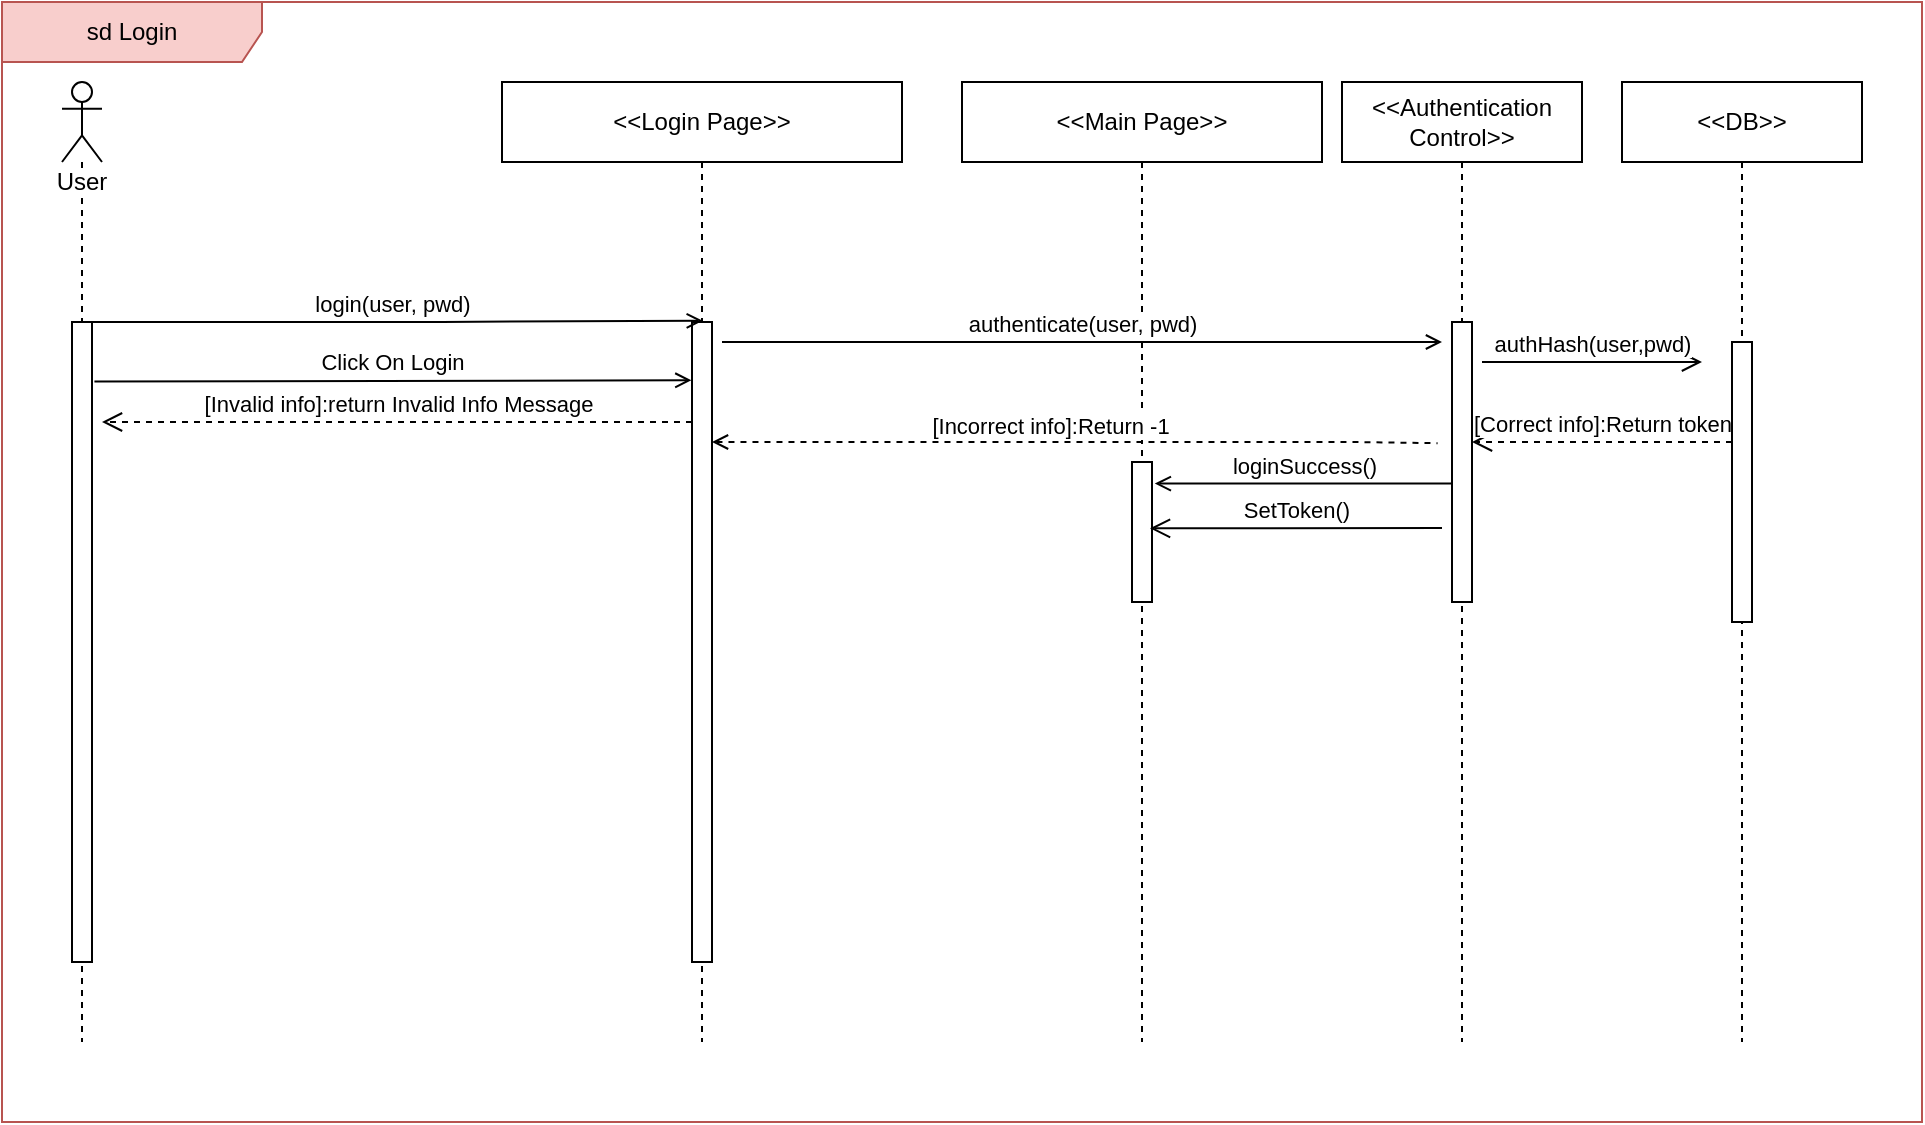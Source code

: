 <mxfile version="20.3.0" type="device" pages="20"><diagram name="Login-SD" id="4OY4T6Y0tThJmWraPLVw"><mxGraphModel dx="1221" dy="764" grid="1" gridSize="10" guides="1" tooltips="1" connect="1" arrows="1" fold="1" page="1" pageScale="1" pageWidth="1169" pageHeight="827" math="0" shadow="0"><root><mxCell id="Ckm6gxiL_0wSxFUGTI9Q-0"/><mxCell id="Ckm6gxiL_0wSxFUGTI9Q-1" parent="Ckm6gxiL_0wSxFUGTI9Q-0"/><mxCell id="Ckm6gxiL_0wSxFUGTI9Q-2" value="sd Login" style="shape=umlFrame;whiteSpace=wrap;html=1;width=130;height=30;fillColor=#f8cecc;strokeColor=#b85450;" parent="Ckm6gxiL_0wSxFUGTI9Q-1" vertex="1"><mxGeometry x="105" y="133" width="960" height="560" as="geometry"/></mxCell><mxCell id="Ckm6gxiL_0wSxFUGTI9Q-3" value="User" style="shape=umlLifeline;participant=umlActor;perimeter=lifelinePerimeter;whiteSpace=wrap;html=1;container=1;collapsible=0;recursiveResize=0;verticalAlign=top;spacingTop=36;labelBackgroundColor=#ffffff;outlineConnect=0;" parent="Ckm6gxiL_0wSxFUGTI9Q-1" vertex="1"><mxGeometry x="135" y="173" width="20" height="480" as="geometry"/></mxCell><mxCell id="Ckm6gxiL_0wSxFUGTI9Q-4" value="" style="html=1;points=[];perimeter=orthogonalPerimeter;" parent="Ckm6gxiL_0wSxFUGTI9Q-3" vertex="1"><mxGeometry x="5" y="120" width="10" height="320" as="geometry"/></mxCell><mxCell id="Ckm6gxiL_0wSxFUGTI9Q-5" value="&amp;lt;&amp;lt;Login Page&amp;gt;&amp;gt;" style="shape=umlLifeline;perimeter=lifelinePerimeter;whiteSpace=wrap;html=1;container=1;collapsible=0;recursiveResize=0;outlineConnect=0;" parent="Ckm6gxiL_0wSxFUGTI9Q-1" vertex="1"><mxGeometry x="355" y="173" width="200" height="480" as="geometry"/></mxCell><mxCell id="Ckm6gxiL_0wSxFUGTI9Q-6" value="" style="html=1;points=[];perimeter=orthogonalPerimeter;" parent="Ckm6gxiL_0wSxFUGTI9Q-5" vertex="1"><mxGeometry x="95" y="120" width="10" height="320" as="geometry"/></mxCell><mxCell id="Ckm6gxiL_0wSxFUGTI9Q-9" value="login(user, pwd)" style="html=1;verticalAlign=bottom;endArrow=open;entryX=0.54;entryY=-0.002;entryDx=0;entryDy=0;entryPerimeter=0;endFill=0;" parent="Ckm6gxiL_0wSxFUGTI9Q-1" source="Ckm6gxiL_0wSxFUGTI9Q-3" target="Ckm6gxiL_0wSxFUGTI9Q-6" edge="1"><mxGeometry width="80" relative="1" as="geometry"><mxPoint x="175" y="293" as="sourcePoint"/><mxPoint x="375" y="293" as="targetPoint"/><Array as="points"><mxPoint x="185" y="293"/><mxPoint x="315" y="293"/></Array></mxGeometry></mxCell><mxCell id="Ckm6gxiL_0wSxFUGTI9Q-10" value="&amp;lt;&amp;lt;Main Page&amp;gt;&amp;gt;" style="shape=umlLifeline;perimeter=lifelinePerimeter;whiteSpace=wrap;html=1;container=1;collapsible=0;recursiveResize=0;outlineConnect=0;" parent="Ckm6gxiL_0wSxFUGTI9Q-1" vertex="1"><mxGeometry x="585" y="173" width="180" height="480" as="geometry"/></mxCell><mxCell id="Ckm6gxiL_0wSxFUGTI9Q-11" value="" style="html=1;points=[];perimeter=orthogonalPerimeter;" parent="Ckm6gxiL_0wSxFUGTI9Q-10" vertex="1"><mxGeometry x="85" y="190" width="10" height="70" as="geometry"/></mxCell><mxCell id="Ckm6gxiL_0wSxFUGTI9Q-12" value="Click On Login" style="html=1;verticalAlign=bottom;endArrow=open;endFill=0;exitX=1.121;exitY=0.093;exitDx=0;exitDy=0;exitPerimeter=0;entryX=-0.031;entryY=0.091;entryDx=0;entryDy=0;entryPerimeter=0;" parent="Ckm6gxiL_0wSxFUGTI9Q-1" target="Ckm6gxiL_0wSxFUGTI9Q-6" edge="1" source="Ckm6gxiL_0wSxFUGTI9Q-4"><mxGeometry width="80" relative="1" as="geometry"><mxPoint x="155" y="363" as="sourcePoint"/><mxPoint x="235" y="332.5" as="targetPoint"/><Array as="points"/></mxGeometry></mxCell><mxCell id="Ckm6gxiL_0wSxFUGTI9Q-14" value="[Invalid info]:return Invalid Info Message" style="html=1;verticalAlign=bottom;endArrow=open;dashed=1;endSize=8;" parent="Ckm6gxiL_0wSxFUGTI9Q-1" source="Ckm6gxiL_0wSxFUGTI9Q-6" edge="1"><mxGeometry relative="1" as="geometry"><mxPoint x="380" y="343" as="sourcePoint"/><mxPoint x="155" y="343" as="targetPoint"/></mxGeometry></mxCell><mxCell id="Ckm6gxiL_0wSxFUGTI9Q-15" value="&amp;lt;&amp;lt;Authentication Control&amp;gt;&amp;gt;" style="shape=umlLifeline;perimeter=lifelinePerimeter;whiteSpace=wrap;html=1;container=1;collapsible=0;recursiveResize=0;outlineConnect=0;" parent="Ckm6gxiL_0wSxFUGTI9Q-1" vertex="1"><mxGeometry x="775" y="173" width="120" height="480" as="geometry"/></mxCell><mxCell id="8UIurlplPZww3f8145Kb-3" value="" style="html=1;points=[];perimeter=orthogonalPerimeter;" vertex="1" parent="Ckm6gxiL_0wSxFUGTI9Q-15"><mxGeometry x="55" y="120" width="10" height="140" as="geometry"/></mxCell><mxCell id="8UIurlplPZww3f8145Kb-7" value="[Correct info]:Return token" style="html=1;verticalAlign=bottom;endArrow=open;dashed=1;endSize=8;entryX=1.09;entryY=0.379;entryDx=0;entryDy=0;entryPerimeter=0;" edge="1" parent="Ckm6gxiL_0wSxFUGTI9Q-15"><mxGeometry x="0.003" relative="1" as="geometry"><mxPoint x="195" y="180" as="sourcePoint"/><mxPoint x="65.0" y="180" as="targetPoint"/><mxPoint as="offset"/></mxGeometry></mxCell><mxCell id="8UIurlplPZww3f8145Kb-9" value="" style="endArrow=none;dashed=1;html=1;entryX=-0.221;entryY=0.437;entryDx=0;entryDy=0;entryPerimeter=0;startArrow=open;startFill=0;" edge="1" parent="Ckm6gxiL_0wSxFUGTI9Q-15" source="Ckm6gxiL_0wSxFUGTI9Q-6"><mxGeometry width="50" height="50" relative="1" as="geometry"><mxPoint x="-160" y="180" as="sourcePoint"/><mxPoint x="47.79" y="180.59" as="targetPoint"/><Array as="points"><mxPoint x="5" y="180"/></Array></mxGeometry></mxCell><mxCell id="8UIurlplPZww3f8145Kb-10" value="[Incorrect info]:Return -1" style="edgeLabel;html=1;align=center;verticalAlign=middle;resizable=0;points=[];" vertex="1" connectable="0" parent="8UIurlplPZww3f8145Kb-9"><mxGeometry x="-0.071" y="-1" relative="1" as="geometry"><mxPoint y="-9" as="offset"/></mxGeometry></mxCell><mxCell id="8UIurlplPZww3f8145Kb-13" value="SetToken()" style="html=1;verticalAlign=bottom;endArrow=open;endSize=8;entryX=0.9;entryY=0.474;entryDx=0;entryDy=0;entryPerimeter=0;" edge="1" parent="Ckm6gxiL_0wSxFUGTI9Q-15" target="Ckm6gxiL_0wSxFUGTI9Q-11"><mxGeometry relative="1" as="geometry"><mxPoint x="50" y="223" as="sourcePoint"/><mxPoint x="-90" y="220" as="targetPoint"/></mxGeometry></mxCell><mxCell id="8UIurlplPZww3f8145Kb-0" value="&amp;lt;&amp;lt;DB&amp;gt;&amp;gt;" style="shape=umlLifeline;perimeter=lifelinePerimeter;whiteSpace=wrap;html=1;container=1;collapsible=0;recursiveResize=0;outlineConnect=0;" vertex="1" parent="Ckm6gxiL_0wSxFUGTI9Q-1"><mxGeometry x="915" y="173" width="120" height="480" as="geometry"/></mxCell><mxCell id="8UIurlplPZww3f8145Kb-5" value="authHash(user,pwd)" style="html=1;verticalAlign=bottom;endArrow=open;endSize=8;" edge="1" parent="8UIurlplPZww3f8145Kb-0"><mxGeometry relative="1" as="geometry"><mxPoint x="-70" y="140.0" as="sourcePoint"/><mxPoint x="40" y="140" as="targetPoint"/></mxGeometry></mxCell><mxCell id="8UIurlplPZww3f8145Kb-6" value="" style="html=1;points=[];perimeter=orthogonalPerimeter;" vertex="1" parent="8UIurlplPZww3f8145Kb-0"><mxGeometry x="55" y="130" width="10" height="140" as="geometry"/></mxCell><mxCell id="8UIurlplPZww3f8145Kb-4" value="authenticate(user, pwd)" style="html=1;verticalAlign=bottom;endArrow=open;endFill=0;" edge="1" parent="Ckm6gxiL_0wSxFUGTI9Q-1"><mxGeometry width="80" relative="1" as="geometry"><mxPoint x="465" y="303" as="sourcePoint"/><mxPoint x="825" y="303" as="targetPoint"/><Array as="points"/></mxGeometry></mxCell><mxCell id="8UIurlplPZww3f8145Kb-8" value="loginSuccess()" style="html=1;verticalAlign=bottom;endArrow=open;endFill=0;entryX=1.14;entryY=0.154;entryDx=0;entryDy=0;entryPerimeter=0;" edge="1" parent="Ckm6gxiL_0wSxFUGTI9Q-1" source="8UIurlplPZww3f8145Kb-3" target="Ckm6gxiL_0wSxFUGTI9Q-11"><mxGeometry width="80" relative="1" as="geometry"><mxPoint x="620" y="353" as="sourcePoint"/><mxPoint x="915" y="353" as="targetPoint"/><Array as="points"/></mxGeometry></mxCell></root></mxGraphModel></diagram><diagram name="Search-SD" id="QYxy17l7hoz7R2Ooz1zx"><mxGraphModel dx="1483" dy="927" grid="1" gridSize="10" guides="1" tooltips="1" connect="1" arrows="1" fold="1" page="1" pageScale="1" pageWidth="1169" pageHeight="827" math="0" shadow="0"><root><mxCell id="RcGG6tdbNvQHEN40lCdz-0"/><mxCell id="RcGG6tdbNvQHEN40lCdz-1" parent="RcGG6tdbNvQHEN40lCdz-0"/><mxCell id="RcGG6tdbNvQHEN40lCdz-2" value="sd Search" style="shape=umlFrame;whiteSpace=wrap;html=1;width=130;height=30;fillColor=#f8cecc;strokeColor=#b85450;" parent="RcGG6tdbNvQHEN40lCdz-1" vertex="1"><mxGeometry x="145" y="133" width="880" height="560" as="geometry"/></mxCell><mxCell id="RcGG6tdbNvQHEN40lCdz-3" value="User" style="shape=umlLifeline;participant=umlActor;perimeter=lifelinePerimeter;whiteSpace=wrap;html=1;container=1;collapsible=0;recursiveResize=0;verticalAlign=top;spacingTop=36;labelBackgroundColor=#ffffff;outlineConnect=0;" parent="RcGG6tdbNvQHEN40lCdz-1" vertex="1"><mxGeometry x="175" y="173" width="20" height="480" as="geometry"/></mxCell><mxCell id="RcGG6tdbNvQHEN40lCdz-4" value="" style="html=1;points=[];perimeter=orthogonalPerimeter;" parent="RcGG6tdbNvQHEN40lCdz-3" vertex="1"><mxGeometry x="5" y="80" width="10" height="360" as="geometry"/></mxCell><mxCell id="RcGG6tdbNvQHEN40lCdz-5" value="&amp;lt;&amp;lt;Search Page&amp;gt;&amp;gt;" style="shape=umlLifeline;perimeter=lifelinePerimeter;whiteSpace=wrap;html=1;container=1;collapsible=0;recursiveResize=0;outlineConnect=0;" parent="RcGG6tdbNvQHEN40lCdz-1" vertex="1"><mxGeometry x="335" y="173" width="260" height="480" as="geometry"/></mxCell><mxCell id="RcGG6tdbNvQHEN40lCdz-6" value="" style="html=1;points=[];perimeter=orthogonalPerimeter;" parent="RcGG6tdbNvQHEN40lCdz-5" vertex="1"><mxGeometry x="125" y="80" width="10" height="360" as="geometry"/></mxCell><mxCell id="FmuCUvxpUSDzvkpzbBYM-0" value="Click On Search" style="html=1;verticalAlign=bottom;endArrow=open;endFill=0;entryX=0.14;entryY=0.176;entryDx=0;entryDy=0;entryPerimeter=0;" parent="RcGG6tdbNvQHEN40lCdz-5" edge="1" target="RcGG6tdbNvQHEN40lCdz-6"><mxGeometry width="80" relative="1" as="geometry"><mxPoint x="-145" y="143.5" as="sourcePoint"/><mxPoint x="120" y="143.5" as="targetPoint"/><Array as="points"><mxPoint x="-35" y="143.5"/></Array></mxGeometry></mxCell><mxCell id="RcGG6tdbNvQHEN40lCdz-9" value="searchAds(name, filters[])" style="html=1;verticalAlign=bottom;endArrow=open;endFill=0;" parent="RcGG6tdbNvQHEN40lCdz-1" source="RcGG6tdbNvQHEN40lCdz-4" target="RcGG6tdbNvQHEN40lCdz-6" edge="1"><mxGeometry width="80" relative="1" as="geometry"><mxPoint x="205" y="293" as="sourcePoint"/><mxPoint x="415" y="293" as="targetPoint"/><Array as="points"><mxPoint x="225" y="293"/><mxPoint x="355" y="293"/></Array></mxGeometry></mxCell><mxCell id="RcGG6tdbNvQHEN40lCdz-10" value="&amp;lt;&amp;lt;Ads info control&amp;gt;&amp;gt;" style="shape=umlLifeline;perimeter=lifelinePerimeter;whiteSpace=wrap;html=1;container=1;collapsible=0;recursiveResize=0;outlineConnect=0;" parent="RcGG6tdbNvQHEN40lCdz-1" vertex="1"><mxGeometry x="635" y="173" width="180" height="480" as="geometry"/></mxCell><mxCell id="RcGG6tdbNvQHEN40lCdz-11" value="" style="html=1;points=[];perimeter=orthogonalPerimeter;" parent="RcGG6tdbNvQHEN40lCdz-10" vertex="1"><mxGeometry x="85" y="190" width="10" height="90" as="geometry"/></mxCell><mxCell id="RcGG6tdbNvQHEN40lCdz-13" value="GetAds(name)" style="html=1;verticalAlign=bottom;endArrow=open;endSize=8;" parent="RcGG6tdbNvQHEN40lCdz-1" source="RcGG6tdbNvQHEN40lCdz-6" edge="1"><mxGeometry relative="1" as="geometry"><mxPoint x="575" y="363" as="sourcePoint"/><mxPoint x="715" y="375" as="targetPoint"/></mxGeometry></mxCell><mxCell id="RcGG6tdbNvQHEN40lCdz-26" value="" style="endArrow=none;dashed=1;html=1;startArrow=open;startFill=0;" parent="RcGG6tdbNvQHEN40lCdz-1" target="8L9kt8AakUpUSai-FZOK-0" edge="1"><mxGeometry width="50" height="50" relative="1" as="geometry"><mxPoint x="730" y="393" as="sourcePoint"/><mxPoint x="981.24" y="393" as="targetPoint"/></mxGeometry></mxCell><mxCell id="RcGG6tdbNvQHEN40lCdz-27" value="Ads:list" style="edgeLabel;html=1;align=center;verticalAlign=middle;resizable=0;points=[];" parent="RcGG6tdbNvQHEN40lCdz-26" vertex="1" connectable="0"><mxGeometry x="-0.071" y="-1" relative="1" as="geometry"><mxPoint y="-8" as="offset"/></mxGeometry></mxCell><mxCell id="8L9kt8AakUpUSai-FZOK-0" value="&amp;lt;&amp;lt;DB&amp;gt;&amp;gt;" style="shape=umlLifeline;perimeter=lifelinePerimeter;whiteSpace=wrap;html=1;container=1;collapsible=0;recursiveResize=0;outlineConnect=0;" parent="RcGG6tdbNvQHEN40lCdz-1" vertex="1"><mxGeometry x="875" y="173" width="120" height="480" as="geometry"/></mxCell><mxCell id="8L9kt8AakUpUSai-FZOK-1" value="" style="html=1;points=[];perimeter=orthogonalPerimeter;" parent="8L9kt8AakUpUSai-FZOK-0" vertex="1"><mxGeometry x="55" y="200" width="10" height="40" as="geometry"/></mxCell><mxCell id="MYw2KAG5qQQO_joAN_vF-0" value="GetAds(id)" style="html=1;verticalAlign=bottom;endArrow=open;endSize=8;" edge="1" parent="8L9kt8AakUpUSai-FZOK-0" target="8L9kt8AakUpUSai-FZOK-0"><mxGeometry relative="1" as="geometry"><mxPoint x="-145" y="200" as="sourcePoint"/><mxPoint x="100" y="200" as="targetPoint"/></mxGeometry></mxCell><mxCell id="5exKV9tCEqKYXN7mvy_4-0" value="" style="endArrow=classic;html=1;exitX=0.9;exitY=0.111;exitDx=0;exitDy=0;exitPerimeter=0;entryX=0.952;entryY=0.153;entryDx=0;entryDy=0;entryPerimeter=0;" parent="RcGG6tdbNvQHEN40lCdz-1" source="RcGG6tdbNvQHEN40lCdz-6" edge="1"><mxGeometry width="50" height="50" relative="1" as="geometry"><mxPoint x="475" y="293" as="sourcePoint"/><mxPoint x="469.52" y="341.96" as="targetPoint"/><Array as="points"><mxPoint x="500" y="293"/><mxPoint x="510" y="303"/><mxPoint x="510" y="323"/><mxPoint x="505" y="342"/></Array></mxGeometry></mxCell><mxCell id="DcS5yfKrReuALu8-94_R-0" value="Validation Error" style="text;html=1;strokeColor=none;fillColor=none;align=center;verticalAlign=middle;whiteSpace=wrap;rounded=0;" parent="RcGG6tdbNvQHEN40lCdz-1" vertex="1"><mxGeometry x="501" y="307" width="110" height="20" as="geometry"/></mxCell><mxCell id="EScvWV98HgEk-yB6kk0p-0" value="[Invalid info]:return Invalid Info Message" style="html=1;verticalAlign=bottom;endArrow=open;dashed=1;endSize=8;exitX=0.2;exitY=0.244;exitDx=0;exitDy=0;exitPerimeter=0;" parent="RcGG6tdbNvQHEN40lCdz-1" source="RcGG6tdbNvQHEN40lCdz-6" target="RcGG6tdbNvQHEN40lCdz-4" edge="1"><mxGeometry relative="1" as="geometry"><mxPoint x="460" y="343" as="sourcePoint"/><mxPoint x="195" y="343" as="targetPoint"/></mxGeometry></mxCell><mxCell id="MYw2KAG5qQQO_joAN_vF-2" value="" style="endArrow=none;dashed=1;html=1;startArrow=open;startFill=0;" edge="1" parent="RcGG6tdbNvQHEN40lCdz-1"><mxGeometry width="50" height="50" relative="1" as="geometry"><mxPoint x="465" y="411" as="sourcePoint"/><mxPoint x="725" y="411" as="targetPoint"/></mxGeometry></mxCell><mxCell id="MYw2KAG5qQQO_joAN_vF-3" value="Ads:page" style="edgeLabel;html=1;align=center;verticalAlign=middle;resizable=0;points=[];" vertex="1" connectable="0" parent="MYw2KAG5qQQO_joAN_vF-2"><mxGeometry x="-0.071" y="-1" relative="1" as="geometry"><mxPoint y="-8" as="offset"/></mxGeometry></mxCell></root></mxGraphModel></diagram><diagram name="ReportManagment-SD" id="vQ0FT1kQGM5Y8fosQHI2"><mxGraphModel dx="1038" dy="649" grid="1" gridSize="10" guides="1" tooltips="1" connect="1" arrows="1" fold="1" page="1" pageScale="1" pageWidth="850" pageHeight="1100" math="0" shadow="0"><root><mxCell id="XbyzeW7HT-RsVgGiuIKY-0"/><mxCell id="XbyzeW7HT-RsVgGiuIKY-1" parent="XbyzeW7HT-RsVgGiuIKY-0"/><mxCell id="XbyzeW7HT-RsVgGiuIKY-2" value="sd Report Management" style="shape=umlFrame;whiteSpace=wrap;html=1;width=170;height=30;fillColor=#f8cecc;strokeColor=#b85450;" parent="XbyzeW7HT-RsVgGiuIKY-1" vertex="1"><mxGeometry x="40" y="40" width="960" height="520" as="geometry"/></mxCell><mxCell id="XbyzeW7HT-RsVgGiuIKY-3" value="Employee" style="shape=umlLifeline;participant=umlActor;perimeter=lifelinePerimeter;whiteSpace=wrap;html=1;container=1;collapsible=0;recursiveResize=0;verticalAlign=top;spacingTop=36;labelBackgroundColor=#ffffff;outlineConnect=0;" parent="XbyzeW7HT-RsVgGiuIKY-1" vertex="1"><mxGeometry x="70" y="80" width="20" height="440" as="geometry"/></mxCell><mxCell id="XbyzeW7HT-RsVgGiuIKY-4" value="" style="html=1;points=[];perimeter=orthogonalPerimeter;" parent="XbyzeW7HT-RsVgGiuIKY-3" vertex="1"><mxGeometry x="5" y="80" width="10" height="320" as="geometry"/></mxCell><mxCell id="XbyzeW7HT-RsVgGiuIKY-5" value="&amp;lt;&amp;lt; Report Managment Panel &amp;gt;&amp;gt;" style="shape=umlLifeline;perimeter=lifelinePerimeter;whiteSpace=wrap;html=1;container=1;collapsible=0;recursiveResize=0;outlineConnect=0;" parent="XbyzeW7HT-RsVgGiuIKY-1" vertex="1"><mxGeometry x="280" y="80" width="260" height="440" as="geometry"/></mxCell><mxCell id="XbyzeW7HT-RsVgGiuIKY-6" value="" style="html=1;points=[];perimeter=orthogonalPerimeter;" parent="XbyzeW7HT-RsVgGiuIKY-5" vertex="1"><mxGeometry x="125" y="80" width="10" height="320" as="geometry"/></mxCell><mxCell id="XbyzeW7HT-RsVgGiuIKY-8" value="Select 2 (Month , Year) and click on OK" style="html=1;verticalAlign=bottom;endArrow=open;endFill=0;" parent="XbyzeW7HT-RsVgGiuIKY-1" target="XbyzeW7HT-RsVgGiuIKY-6" edge="1"><mxGeometry width="80" relative="1" as="geometry"><mxPoint x="80" y="200" as="sourcePoint"/><mxPoint x="310" y="200" as="targetPoint"/><Array as="points"><mxPoint x="120" y="200"/><mxPoint x="250" y="200"/></Array></mxGeometry></mxCell><mxCell id="XbyzeW7HT-RsVgGiuIKY-9" value="Employee : Employee" style="shape=umlLifeline;perimeter=lifelinePerimeter;whiteSpace=wrap;html=1;container=1;collapsible=0;recursiveResize=0;outlineConnect=0;" parent="XbyzeW7HT-RsVgGiuIKY-1" vertex="1"><mxGeometry x="560" y="80" width="180" height="440" as="geometry"/></mxCell><mxCell id="XbyzeW7HT-RsVgGiuIKY-10" value="" style="html=1;points=[];perimeter=orthogonalPerimeter;" parent="XbyzeW7HT-RsVgGiuIKY-9" vertex="1"><mxGeometry x="85" y="120" width="10" height="260" as="geometry"/></mxCell><mxCell id="XbyzeW7HT-RsVgGiuIKY-11" value="Get_Payslip(Year1,Month1)" style="html=1;verticalAlign=bottom;endArrow=open;endSize=8;entryX=0.1;entryY=0.111;entryDx=0;entryDy=0;entryPerimeter=0;" parent="XbyzeW7HT-RsVgGiuIKY-1" source="XbyzeW7HT-RsVgGiuIKY-6" target="XbyzeW7HT-RsVgGiuIKY-10" edge="1"><mxGeometry relative="1" as="geometry"><mxPoint x="470" y="270" as="sourcePoint"/><mxPoint x="610" y="282" as="targetPoint"/></mxGeometry></mxCell><mxCell id="XbyzeW7HT-RsVgGiuIKY-12" value="Show Report Result" style="html=1;verticalAlign=bottom;endArrow=open;dashed=1;endSize=8;exitX=0.1;exitY=0.959;exitDx=0;exitDy=0;exitPerimeter=0;" parent="XbyzeW7HT-RsVgGiuIKY-1" edge="1"><mxGeometry relative="1" as="geometry"><mxPoint x="406" y="450" as="sourcePoint"/><mxPoint x="85" y="450" as="targetPoint"/></mxGeometry></mxCell><mxCell id="XbyzeW7HT-RsVgGiuIKY-13" value="" style="endArrow=none;dashed=1;html=1;entryX=0.88;entryY=0.536;entryDx=0;entryDy=0;entryPerimeter=0;startArrow=open;startFill=0;" parent="XbyzeW7HT-RsVgGiuIKY-1" edge="1"><mxGeometry width="50" height="50" relative="1" as="geometry"><mxPoint x="655" y="268.16" as="sourcePoint"/><mxPoint x="920" y="268.16" as="targetPoint"/></mxGeometry></mxCell><mxCell id="nEwFVMWgcRPCQvQvmi9y-0" value="Data1" style="edgeLabel;html=1;align=center;verticalAlign=middle;resizable=0;points=[];" parent="XbyzeW7HT-RsVgGiuIKY-13" vertex="1" connectable="0"><mxGeometry x="-0.222" relative="1" as="geometry"><mxPoint as="offset"/></mxGeometry></mxCell><mxCell id="XbyzeW7HT-RsVgGiuIKY-17" value="" style="endArrow=open;html=1;entryX=0.2;entryY=0.357;entryDx=0;entryDy=0;entryPerimeter=0;endFill=0;" parent="XbyzeW7HT-RsVgGiuIKY-1" edge="1"><mxGeometry width="50" height="50" relative="1" as="geometry"><mxPoint x="660" y="239" as="sourcePoint"/><mxPoint x="927" y="239.98" as="targetPoint"/></mxGeometry></mxCell><mxCell id="XbyzeW7HT-RsVgGiuIKY-18" value="Show(EmployeeID,CompanyID,Year1,Month1)" style="edgeLabel;html=1;align=center;verticalAlign=middle;resizable=0;points=[];" parent="XbyzeW7HT-RsVgGiuIKY-17" vertex="1" connectable="0"><mxGeometry x="-0.503" y="2" relative="1" as="geometry"><mxPoint x="61" y="-7" as="offset"/></mxGeometry></mxCell><mxCell id="XbyzeW7HT-RsVgGiuIKY-19" value=":Payslip" style="shape=umlLifeline;perimeter=lifelinePerimeter;whiteSpace=wrap;html=1;container=1;collapsible=0;recursiveResize=0;outlineConnect=0;" parent="XbyzeW7HT-RsVgGiuIKY-1" vertex="1"><mxGeometry x="870" y="80" width="120" height="440" as="geometry"/></mxCell><mxCell id="XbyzeW7HT-RsVgGiuIKY-20" value="" style="html=1;points=[];perimeter=orthogonalPerimeter;" parent="XbyzeW7HT-RsVgGiuIKY-19" vertex="1"><mxGeometry x="55" y="120" width="10" height="170" as="geometry"/></mxCell><mxCell id="nEwFVMWgcRPCQvQvmi9y-1" value="" style="endArrow=none;dashed=1;html=1;startArrow=open;startFill=0;" parent="XbyzeW7HT-RsVgGiuIKY-1" edge="1"><mxGeometry width="50" height="50" relative="1" as="geometry"><mxPoint x="415" y="334" as="sourcePoint"/><mxPoint x="649.5" y="334" as="targetPoint"/></mxGeometry></mxCell><mxCell id="nEwFVMWgcRPCQvQvmi9y-2" value="Data2" style="edgeLabel;html=1;align=center;verticalAlign=middle;resizable=0;points=[];" parent="nEwFVMWgcRPCQvQvmi9y-1" vertex="1" connectable="0"><mxGeometry x="-0.222" relative="1" as="geometry"><mxPoint as="offset"/></mxGeometry></mxCell><mxCell id="nEwFVMWgcRPCQvQvmi9y-3" value="" style="endArrow=none;dashed=1;html=1;startArrow=open;startFill=0;entryX=0.1;entryY=0.503;entryDx=0;entryDy=0;entryPerimeter=0;" parent="XbyzeW7HT-RsVgGiuIKY-1" edge="1"><mxGeometry width="50" height="50" relative="1" as="geometry"><mxPoint x="85" y="341.96" as="sourcePoint"/><mxPoint x="406" y="341.96" as="targetPoint"/></mxGeometry></mxCell><mxCell id="nEwFVMWgcRPCQvQvmi9y-4" value="Show Fields" style="edgeLabel;html=1;align=center;verticalAlign=middle;resizable=0;points=[];" parent="nEwFVMWgcRPCQvQvmi9y-3" vertex="1" connectable="0"><mxGeometry x="-0.222" relative="1" as="geometry"><mxPoint as="offset"/></mxGeometry></mxCell><mxCell id="nEwFVMWgcRPCQvQvmi9y-5" value="Select Wanted fields and click on OK" style="html=1;verticalAlign=bottom;endArrow=open;endFill=0;exitX=1.1;exitY=0.114;exitDx=0;exitDy=0;exitPerimeter=0;" parent="XbyzeW7HT-RsVgGiuIKY-1" edge="1"><mxGeometry width="80" relative="1" as="geometry"><mxPoint x="88" y="381.04" as="sourcePoint"/><mxPoint x="407" y="380" as="targetPoint"/><Array as="points"><mxPoint x="122" y="380"/><mxPoint x="252" y="380"/></Array></mxGeometry></mxCell><mxCell id="nEwFVMWgcRPCQvQvmi9y-6" value="Get_Report(array of Fields,Data1,Data2)" style="html=1;verticalAlign=bottom;endArrow=open;endFill=0;exitX=1.1;exitY=0.114;exitDx=0;exitDy=0;exitPerimeter=0;" parent="XbyzeW7HT-RsVgGiuIKY-1" edge="1"><mxGeometry width="80" relative="1" as="geometry"><mxPoint x="420" y="401.04" as="sourcePoint"/><mxPoint x="650" y="400" as="targetPoint"/><Array as="points"><mxPoint x="454" y="400"/><mxPoint x="584" y="400"/></Array></mxGeometry></mxCell><mxCell id="nEwFVMWgcRPCQvQvmi9y-7" value="" style="endArrow=none;dashed=1;html=1;entryX=0.88;entryY=0.536;entryDx=0;entryDy=0;entryPerimeter=0;startArrow=open;startFill=0;" parent="XbyzeW7HT-RsVgGiuIKY-1" edge="1"><mxGeometry width="50" height="50" relative="1" as="geometry"><mxPoint x="650" y="329.16" as="sourcePoint"/><mxPoint x="915" y="329.16" as="targetPoint"/></mxGeometry></mxCell><mxCell id="nEwFVMWgcRPCQvQvmi9y-8" value="Data2" style="edgeLabel;html=1;align=center;verticalAlign=middle;resizable=0;points=[];" parent="nEwFVMWgcRPCQvQvmi9y-7" vertex="1" connectable="0"><mxGeometry x="-0.222" relative="1" as="geometry"><mxPoint as="offset"/></mxGeometry></mxCell><mxCell id="nEwFVMWgcRPCQvQvmi9y-9" value="" style="endArrow=open;html=1;entryX=0.2;entryY=0.357;entryDx=0;entryDy=0;entryPerimeter=0;endFill=0;" parent="XbyzeW7HT-RsVgGiuIKY-1" edge="1"><mxGeometry width="50" height="50" relative="1" as="geometry"><mxPoint x="655" y="300" as="sourcePoint"/><mxPoint x="922" y="300.98" as="targetPoint"/></mxGeometry></mxCell><mxCell id="nEwFVMWgcRPCQvQvmi9y-10" value="Show(EmployeeID,CompanyID,Year2,Month2)" style="edgeLabel;html=1;align=center;verticalAlign=middle;resizable=0;points=[];" parent="nEwFVMWgcRPCQvQvmi9y-9" vertex="1" connectable="0"><mxGeometry x="-0.503" y="2" relative="1" as="geometry"><mxPoint x="61" y="-7" as="offset"/></mxGeometry></mxCell><mxCell id="nEwFVMWgcRPCQvQvmi9y-11" value="Get_Payslip(Year2,Month2)" style="html=1;verticalAlign=bottom;endArrow=open;endSize=8;entryX=0.1;entryY=0.111;entryDx=0;entryDy=0;entryPerimeter=0;" parent="XbyzeW7HT-RsVgGiuIKY-1" edge="1"><mxGeometry relative="1" as="geometry"><mxPoint x="416" y="300.0" as="sourcePoint"/><mxPoint x="647" y="300.0" as="targetPoint"/></mxGeometry></mxCell><mxCell id="nEwFVMWgcRPCQvQvmi9y-12" value="Show Report Result" style="html=1;verticalAlign=bottom;endArrow=open;dashed=1;endSize=8;exitX=0.1;exitY=0.959;exitDx=0;exitDy=0;exitPerimeter=0;" parent="XbyzeW7HT-RsVgGiuIKY-1" edge="1"><mxGeometry relative="1" as="geometry"><mxPoint x="641" y="440" as="sourcePoint"/><mxPoint x="420" y="440" as="targetPoint"/></mxGeometry></mxCell><mxCell id="nEwFVMWgcRPCQvQvmi9y-13" value="" style="endArrow=none;dashed=1;html=1;startArrow=open;startFill=0;" parent="XbyzeW7HT-RsVgGiuIKY-1" edge="1"><mxGeometry width="50" height="50" relative="1" as="geometry"><mxPoint x="414" y="272.0" as="sourcePoint"/><mxPoint x="644" y="272" as="targetPoint"/></mxGeometry></mxCell><mxCell id="nEwFVMWgcRPCQvQvmi9y-14" value="Data1" style="edgeLabel;html=1;align=center;verticalAlign=middle;resizable=0;points=[];" parent="nEwFVMWgcRPCQvQvmi9y-13" vertex="1" connectable="0"><mxGeometry x="-0.222" relative="1" as="geometry"><mxPoint as="offset"/></mxGeometry></mxCell></root></mxGraphModel></diagram><diagram name="PayslipRepresentation-SD" id="J9eESrYbfG756KXjhWaM"><mxGraphModel dx="1038" dy="649" grid="1" gridSize="10" guides="1" tooltips="1" connect="1" arrows="1" fold="1" page="1" pageScale="1" pageWidth="850" pageHeight="1100" math="0" shadow="0"><root><mxCell id="cC5RKMwjO2CURFsmfm6T-0"/><mxCell id="cC5RKMwjO2CURFsmfm6T-1" parent="cC5RKMwjO2CURFsmfm6T-0"/><mxCell id="cC5RKMwjO2CURFsmfm6T-2" value="sd Payslip Representation" style="shape=umlFrame;whiteSpace=wrap;html=1;width=170;height=30;fillColor=#f8cecc;strokeColor=#b85450;" parent="cC5RKMwjO2CURFsmfm6T-1" vertex="1"><mxGeometry x="40" y="40" width="1120" height="440" as="geometry"/></mxCell><mxCell id="cC5RKMwjO2CURFsmfm6T-3" value="Employee" style="shape=umlLifeline;participant=umlActor;perimeter=lifelinePerimeter;whiteSpace=wrap;html=1;container=1;collapsible=0;recursiveResize=0;verticalAlign=top;spacingTop=36;labelBackgroundColor=#ffffff;outlineConnect=0;" parent="cC5RKMwjO2CURFsmfm6T-1" vertex="1"><mxGeometry x="70" y="80" width="20" height="360" as="geometry"/></mxCell><mxCell id="cC5RKMwjO2CURFsmfm6T-4" value="" style="html=1;points=[];perimeter=orthogonalPerimeter;" parent="cC5RKMwjO2CURFsmfm6T-3" vertex="1"><mxGeometry x="5" y="80" width="10" height="240" as="geometry"/></mxCell><mxCell id="cC5RKMwjO2CURFsmfm6T-5" value="&amp;lt;&amp;lt; PayslipRepresentation Panel &amp;gt;&amp;gt;" style="shape=umlLifeline;perimeter=lifelinePerimeter;whiteSpace=wrap;html=1;container=1;collapsible=0;recursiveResize=0;outlineConnect=0;" parent="cC5RKMwjO2CURFsmfm6T-1" vertex="1"><mxGeometry x="280" y="80" width="260" height="360" as="geometry"/></mxCell><mxCell id="cC5RKMwjO2CURFsmfm6T-6" value="" style="html=1;points=[];perimeter=orthogonalPerimeter;" parent="cC5RKMwjO2CURFsmfm6T-5" vertex="1"><mxGeometry x="125" y="80" width="10" height="240" as="geometry"/></mxCell><mxCell id="cC5RKMwjO2CURFsmfm6T-7" value="Enter The Year and Month" style="html=1;verticalAlign=bottom;endArrow=open;endFill=0;exitX=1.5;exitY=0.171;exitDx=0;exitDy=0;exitPerimeter=0;" parent="cC5RKMwjO2CURFsmfm6T-1" source="cC5RKMwjO2CURFsmfm6T-4" target="cC5RKMwjO2CURFsmfm6T-6" edge="1"><mxGeometry width="80" relative="1" as="geometry"><mxPoint x="110" y="200" as="sourcePoint"/><mxPoint x="310" y="200" as="targetPoint"/><Array as="points"><mxPoint x="120" y="200"/><mxPoint x="250" y="200"/></Array></mxGeometry></mxCell><mxCell id="cC5RKMwjO2CURFsmfm6T-8" value="Employee:Employee" style="shape=umlLifeline;perimeter=lifelinePerimeter;whiteSpace=wrap;html=1;container=1;collapsible=0;recursiveResize=0;outlineConnect=0;" parent="cC5RKMwjO2CURFsmfm6T-1" vertex="1"><mxGeometry x="560" y="80" width="180" height="360" as="geometry"/></mxCell><mxCell id="cC5RKMwjO2CURFsmfm6T-9" value="" style="html=1;points=[];perimeter=orthogonalPerimeter;" parent="cC5RKMwjO2CURFsmfm6T-8" vertex="1"><mxGeometry x="85" y="190" width="10" height="130" as="geometry"/></mxCell><mxCell id="cC5RKMwjO2CURFsmfm6T-10" value="Get_Payslip(Year,Month)" style="html=1;verticalAlign=bottom;endArrow=open;endSize=8;entryX=0.1;entryY=0.111;entryDx=0;entryDy=0;entryPerimeter=0;" parent="cC5RKMwjO2CURFsmfm6T-1" source="cC5RKMwjO2CURFsmfm6T-6" target="cC5RKMwjO2CURFsmfm6T-9" edge="1"><mxGeometry relative="1" as="geometry"><mxPoint x="470" y="270" as="sourcePoint"/><mxPoint x="610" y="282" as="targetPoint"/></mxGeometry></mxCell><mxCell id="cC5RKMwjO2CURFsmfm6T-11" value="Data" style="html=1;verticalAlign=bottom;endArrow=open;dashed=1;endSize=8;" parent="cC5RKMwjO2CURFsmfm6T-1" edge="1"><mxGeometry relative="1" as="geometry"><mxPoint x="405" y="388" as="sourcePoint"/><mxPoint x="85" y="388" as="targetPoint"/></mxGeometry></mxCell><mxCell id="cC5RKMwjO2CURFsmfm6T-12" value="" style="endArrow=none;dashed=1;html=1;entryX=0.2;entryY=0.685;entryDx=0;entryDy=0;entryPerimeter=0;startArrow=open;startFill=0;" parent="cC5RKMwjO2CURFsmfm6T-1" edge="1"><mxGeometry width="50" height="50" relative="1" as="geometry"><mxPoint x="415" y="374.05" as="sourcePoint"/><mxPoint x="647" y="374.05" as="targetPoint"/></mxGeometry></mxCell><mxCell id="cC5RKMwjO2CURFsmfm6T-13" value="Data" style="edgeLabel;html=1;align=center;verticalAlign=middle;resizable=0;points=[];labelBackgroundColor=none;" parent="cC5RKMwjO2CURFsmfm6T-1" vertex="1" connectable="0"><mxGeometry x="520.002" y="297.998" as="geometry"><mxPoint x="2" y="69" as="offset"/></mxGeometry></mxCell><mxCell id="cC5RKMwjO2CURFsmfm6T-14" value="" style="endArrow=none;dashed=1;html=1;startArrow=open;startFill=0;" parent="cC5RKMwjO2CURFsmfm6T-1" edge="1"><mxGeometry width="50" height="50" relative="1" as="geometry"><mxPoint x="657" y="360" as="sourcePoint"/><mxPoint x="914" y="360" as="targetPoint"/></mxGeometry></mxCell><mxCell id="cC5RKMwjO2CURFsmfm6T-15" value="Data" style="edgeLabel;html=1;align=center;verticalAlign=middle;resizable=0;points=[];" parent="cC5RKMwjO2CURFsmfm6T-14" vertex="1" connectable="0"><mxGeometry x="-0.071" y="-1" relative="1" as="geometry"><mxPoint y="-10" as="offset"/></mxGeometry></mxCell><mxCell id="cC5RKMwjO2CURFsmfm6T-18" value=":Payslip" style="shape=umlLifeline;perimeter=lifelinePerimeter;whiteSpace=wrap;html=1;container=1;collapsible=0;recursiveResize=0;outlineConnect=0;" parent="cC5RKMwjO2CURFsmfm6T-1" vertex="1"><mxGeometry x="860" y="80" width="120" height="360" as="geometry"/></mxCell><mxCell id="cC5RKMwjO2CURFsmfm6T-19" value="" style="html=1;points=[];perimeter=orthogonalPerimeter;" parent="cC5RKMwjO2CURFsmfm6T-18" vertex="1"><mxGeometry x="55" y="190" width="10" height="130" as="geometry"/></mxCell><mxCell id="CTtdQouJPfcQ0QkkFpJ2-0" value="" style="endArrow=open;html=1;exitX=1.1;exitY=0.567;exitDx=0;exitDy=0;exitPerimeter=0;endFill=0;" parent="cC5RKMwjO2CURFsmfm6T-1" edge="1"><mxGeometry width="50" height="50" relative="1" as="geometry"><mxPoint x="656" y="319.71" as="sourcePoint"/><mxPoint x="915" y="319.71" as="targetPoint"/></mxGeometry></mxCell><mxCell id="CTtdQouJPfcQ0QkkFpJ2-1" value="Show(CompanyID,EmployeeID,Year,Month)" style="edgeLabel;html=1;align=center;verticalAlign=middle;resizable=0;points=[];" parent="CTtdQouJPfcQ0QkkFpJ2-0" vertex="1" connectable="0"><mxGeometry x="-0.172" y="-2" relative="1" as="geometry"><mxPoint x="19" y="-11" as="offset"/></mxGeometry></mxCell><mxCell id="HPUDsYDQxPqNgz-eo_q3-0" value="Payslip:Payslip" style="shape=umlLifeline;perimeter=lifelinePerimeter;whiteSpace=wrap;html=1;container=1;collapsible=0;recursiveResize=0;outlineConnect=0;" parent="cC5RKMwjO2CURFsmfm6T-1" vertex="1"><mxGeometry x="1000" y="80" width="120" height="360" as="geometry"/></mxCell><mxCell id="HPUDsYDQxPqNgz-eo_q3-1" value="" style="html=1;points=[];perimeter=orthogonalPerimeter;" parent="HPUDsYDQxPqNgz-eo_q3-0" vertex="1"><mxGeometry x="55" y="230" width="10" height="90" as="geometry"/></mxCell><mxCell id="HPUDsYDQxPqNgz-eo_q3-2" value="" style="endArrow=classic;html=1;entryX=-0.3;entryY=0.267;entryDx=0;entryDy=0;entryPerimeter=0;" parent="cC5RKMwjO2CURFsmfm6T-1" source="cC5RKMwjO2CURFsmfm6T-19" target="HPUDsYDQxPqNgz-eo_q3-1" edge="1"><mxGeometry width="50" height="50" relative="1" as="geometry"><mxPoint x="980" y="590" as="sourcePoint"/><mxPoint x="1030" y="540" as="targetPoint"/></mxGeometry></mxCell><mxCell id="HPUDsYDQxPqNgz-eo_q3-3" value="Show()" style="edgeLabel;html=1;align=center;verticalAlign=middle;resizable=0;points=[];" parent="HPUDsYDQxPqNgz-eo_q3-2" vertex="1" connectable="0"><mxGeometry x="0.291" y="2" relative="1" as="geometry"><mxPoint x="-12" y="-6" as="offset"/></mxGeometry></mxCell><mxCell id="HPUDsYDQxPqNgz-eo_q3-4" value="" style="endArrow=none;html=1;entryX=0;entryY=0.456;entryDx=0;entryDy=0;entryPerimeter=0;exitX=1;exitY=0.623;exitDx=0;exitDy=0;exitPerimeter=0;endFill=0;dashed=1;startArrow=open;startFill=0;" parent="cC5RKMwjO2CURFsmfm6T-1" source="cC5RKMwjO2CURFsmfm6T-19" target="HPUDsYDQxPqNgz-eo_q3-1" edge="1"><mxGeometry width="50" height="50" relative="1" as="geometry"><mxPoint x="935" y="344.03" as="sourcePoint"/><mxPoint x="1062" y="344.03" as="targetPoint"/></mxGeometry></mxCell><mxCell id="HPUDsYDQxPqNgz-eo_q3-5" value="Data" style="edgeLabel;html=1;align=center;verticalAlign=middle;resizable=0;points=[];" parent="HPUDsYDQxPqNgz-eo_q3-4" vertex="1" connectable="0"><mxGeometry x="0.291" y="2" relative="1" as="geometry"><mxPoint x="-12" y="-6" as="offset"/></mxGeometry></mxCell></root></mxGraphModel></diagram><diagram name="PayslipDeletion_bySearch-SD" id="4OS7o9jnaQUqfjBvQleS"><mxGraphModel dx="1038" dy="649" grid="1" gridSize="10" guides="1" tooltips="1" connect="1" arrows="1" fold="1" page="1" pageScale="1" pageWidth="850" pageHeight="1100" math="0" shadow="0"><root><mxCell id="TABAAxUzWrAazK4ibxla-0"/><mxCell id="TABAAxUzWrAazK4ibxla-1" parent="TABAAxUzWrAazK4ibxla-0"/><mxCell id="G7kMA5x0h9aXnU1BWo1Z-58" value="sd Payslip Deletion by Search" style="shape=umlFrame;whiteSpace=wrap;html=1;width=170;height=30;fillColor=#f8cecc;strokeColor=#b85450;" parent="TABAAxUzWrAazK4ibxla-1" vertex="1"><mxGeometry x="50" y="50" width="1800" height="640" as="geometry"/></mxCell><mxCell id="G7kMA5x0h9aXnU1BWo1Z-59" value="Manager" style="shape=umlLifeline;participant=umlActor;perimeter=lifelinePerimeter;whiteSpace=wrap;html=1;container=1;collapsible=0;recursiveResize=0;verticalAlign=top;spacingTop=36;labelBackgroundColor=#ffffff;outlineConnect=0;" parent="TABAAxUzWrAazK4ibxla-1" vertex="1"><mxGeometry x="80" y="90" width="20" height="550" as="geometry"/></mxCell><mxCell id="G7kMA5x0h9aXnU1BWo1Z-60" value="" style="html=1;points=[];perimeter=orthogonalPerimeter;" parent="G7kMA5x0h9aXnU1BWo1Z-59" vertex="1"><mxGeometry x="5" y="80" width="10" height="440" as="geometry"/></mxCell><mxCell id="G7kMA5x0h9aXnU1BWo1Z-61" value="&amp;lt;&amp;lt; Payslip Deletion Panel &amp;gt;&amp;gt;" style="shape=umlLifeline;perimeter=lifelinePerimeter;whiteSpace=wrap;html=1;container=1;collapsible=0;recursiveResize=0;outlineConnect=0;" parent="TABAAxUzWrAazK4ibxla-1" vertex="1"><mxGeometry x="290" y="90" width="260" height="540" as="geometry"/></mxCell><mxCell id="G7kMA5x0h9aXnU1BWo1Z-62" value="" style="html=1;points=[];perimeter=orthogonalPerimeter;" parent="G7kMA5x0h9aXnU1BWo1Z-61" vertex="1"><mxGeometry x="125" y="80" width="10" height="440" as="geometry"/></mxCell><mxCell id="G7kMA5x0h9aXnU1BWo1Z-63" value="Enter Name or Personnel Code of an Employee" style="html=1;verticalAlign=bottom;endArrow=open;endFill=0;exitX=1.3;exitY=0.268;exitDx=0;exitDy=0;exitPerimeter=0;" parent="TABAAxUzWrAazK4ibxla-1" source="G7kMA5x0h9aXnU1BWo1Z-60" target="G7kMA5x0h9aXnU1BWo1Z-62" edge="1"><mxGeometry width="80" relative="1" as="geometry"><mxPoint x="120" y="210" as="sourcePoint"/><mxPoint x="320" y="210" as="targetPoint"/><Array as="points"><mxPoint x="310" y="290"/></Array></mxGeometry></mxCell><mxCell id="G7kMA5x0h9aXnU1BWo1Z-64" value="Manager:Manager" style="shape=umlLifeline;perimeter=lifelinePerimeter;whiteSpace=wrap;html=1;container=1;collapsible=0;recursiveResize=0;outlineConnect=0;" parent="TABAAxUzWrAazK4ibxla-1" vertex="1"><mxGeometry x="570" y="90" width="180" height="540" as="geometry"/></mxCell><mxCell id="G7kMA5x0h9aXnU1BWo1Z-65" value="" style="html=1;points=[];perimeter=orthogonalPerimeter;" parent="G7kMA5x0h9aXnU1BWo1Z-64" vertex="1"><mxGeometry x="85" y="80" width="10" height="90" as="geometry"/></mxCell><mxCell id="G7kMA5x0h9aXnU1BWo1Z-66" value="" style="endArrow=none;dashed=1;html=1;startArrow=open;startFill=0;entryX=0.5;entryY=0.669;entryDx=0;entryDy=0;entryPerimeter=0;" parent="TABAAxUzWrAazK4ibxla-1" target="G7kMA5x0h9aXnU1BWo1Z-71" edge="1"><mxGeometry width="50" height="50" relative="1" as="geometry"><mxPoint x="424" y="329" as="sourcePoint"/><mxPoint x="834.52" y="498.94" as="targetPoint"/><Array as="points"/></mxGeometry></mxCell><mxCell id="G7kMA5x0h9aXnU1BWo1Z-67" value="Search Result" style="edgeLabel;html=1;align=center;verticalAlign=middle;resizable=0;points=[];labelBackgroundColor=none;" parent="TABAAxUzWrAazK4ibxla-1" vertex="1" connectable="0"><mxGeometry x="590.002" y="252.998" as="geometry"><mxPoint x="2" y="69" as="offset"/></mxGeometry></mxCell><mxCell id="G7kMA5x0h9aXnU1BWo1Z-68" value="" style="endArrow=open;html=1;entryX=0.2;entryY=0.143;entryDx=0;entryDy=0;entryPerimeter=0;endFill=0;" parent="TABAAxUzWrAazK4ibxla-1" target="G7kMA5x0h9aXnU1BWo1Z-79" edge="1"><mxGeometry width="50" height="50" relative="1" as="geometry"><mxPoint x="426" y="400" as="sourcePoint"/><mxPoint x="831.67" y="400.1" as="targetPoint"/></mxGeometry></mxCell><mxCell id="G7kMA5x0h9aXnU1BWo1Z-69" value="Get_Payslip(CurrentYear,CurrentMonth)" style="edgeLabel;html=1;align=center;verticalAlign=middle;resizable=0;points=[];" parent="G7kMA5x0h9aXnU1BWo1Z-68" vertex="1" connectable="0"><mxGeometry x="-0.503" y="2" relative="1" as="geometry"><mxPoint x="-25" y="-8.26" as="offset"/></mxGeometry></mxCell><mxCell id="G7kMA5x0h9aXnU1BWo1Z-70" value="&amp;lt;&amp;lt;Search SD&amp;gt;&amp;gt;" style="shape=umlLifeline;perimeter=lifelinePerimeter;whiteSpace=wrap;html=1;container=1;collapsible=0;recursiveResize=0;outlineConnect=0;" parent="TABAAxUzWrAazK4ibxla-1" vertex="1"><mxGeometry x="1020" y="90" width="120" height="540" as="geometry"/></mxCell><mxCell id="G7kMA5x0h9aXnU1BWo1Z-71" value="" style="html=1;points=[];perimeter=orthogonalPerimeter;" parent="G7kMA5x0h9aXnU1BWo1Z-70" vertex="1"><mxGeometry x="55" y="197" width="10" height="63" as="geometry"/></mxCell><mxCell id="G7kMA5x0h9aXnU1BWo1Z-72" value="" style="endArrow=open;html=1;exitX=0.9;exitY=0.108;exitDx=0;exitDy=0;exitPerimeter=0;endFill=0;" parent="TABAAxUzWrAazK4ibxla-1" source="G7kMA5x0h9aXnU1BWo1Z-62" target="G7kMA5x0h9aXnU1BWo1Z-65" edge="1"><mxGeometry width="50" height="50" relative="1" as="geometry"><mxPoint x="500" y="250" as="sourcePoint"/><mxPoint x="640" y="209" as="targetPoint"/></mxGeometry></mxCell><mxCell id="G7kMA5x0h9aXnU1BWo1Z-73" value="Show_Employee()" style="edgeLabel;html=1;align=center;verticalAlign=middle;resizable=0;points=[];" parent="G7kMA5x0h9aXnU1BWo1Z-72" vertex="1" connectable="0"><mxGeometry x="0.257" y="1" relative="1" as="geometry"><mxPoint x="-40" y="-8" as="offset"/></mxGeometry></mxCell><mxCell id="G7kMA5x0h9aXnU1BWo1Z-74" value="" style="endArrow=none;dashed=1;html=1;entryX=0.1;entryY=0.889;entryDx=0;entryDy=0;entryPerimeter=0;startArrow=open;startFill=0;" parent="TABAAxUzWrAazK4ibxla-1" source="G7kMA5x0h9aXnU1BWo1Z-62" target="G7kMA5x0h9aXnU1BWo1Z-65" edge="1"><mxGeometry width="50" height="50" relative="1" as="geometry"><mxPoint x="440" y="250" as="sourcePoint"/><mxPoint x="560" y="250" as="targetPoint"/></mxGeometry></mxCell><mxCell id="G7kMA5x0h9aXnU1BWo1Z-75" value="Employee List" style="edgeLabel;html=1;align=center;verticalAlign=middle;resizable=0;points=[];" parent="G7kMA5x0h9aXnU1BWo1Z-74" vertex="1" connectable="0"><mxGeometry x="0.273" y="-1" relative="1" as="geometry"><mxPoint x="-38" y="-9" as="offset"/></mxGeometry></mxCell><mxCell id="G7kMA5x0h9aXnU1BWo1Z-76" value="Search Wanted Employee (by Name or Personnel Code)" style="html=1;verticalAlign=bottom;endArrow=open;endFill=0;entryX=0;entryY=0.254;entryDx=0;entryDy=0;entryPerimeter=0;" parent="TABAAxUzWrAazK4ibxla-1" target="G7kMA5x0h9aXnU1BWo1Z-71" edge="1"><mxGeometry x="-0.267" width="80" relative="1" as="geometry"><mxPoint x="425" y="304" as="sourcePoint"/><mxPoint x="830" y="304" as="targetPoint"/><Array as="points"/><mxPoint as="offset"/></mxGeometry></mxCell><mxCell id="G7kMA5x0h9aXnU1BWo1Z-77" value="Select wanted Employee" style="html=1;verticalAlign=bottom;endArrow=open;endFill=0;exitX=1.2;exitY=0.336;exitDx=0;exitDy=0;exitPerimeter=0;" parent="TABAAxUzWrAazK4ibxla-1" edge="1"><mxGeometry width="80" relative="1" as="geometry"><mxPoint x="96" y="369.96" as="sourcePoint"/><mxPoint x="414" y="369" as="targetPoint"/><Array as="points"><mxPoint x="309" y="369"/></Array></mxGeometry></mxCell><mxCell id="G7kMA5x0h9aXnU1BWo1Z-78" value="Employee:Employee" style="shape=umlLifeline;perimeter=lifelinePerimeter;whiteSpace=wrap;html=1;container=1;collapsible=0;recursiveResize=0;outlineConnect=0;" parent="TABAAxUzWrAazK4ibxla-1" vertex="1"><mxGeometry x="1170" y="90" width="120" height="540" as="geometry"/></mxCell><mxCell id="G7kMA5x0h9aXnU1BWo1Z-79" value="" style="html=1;points=[];perimeter=orthogonalPerimeter;" parent="G7kMA5x0h9aXnU1BWo1Z-78" vertex="1"><mxGeometry x="55" y="300" width="10" height="70" as="geometry"/></mxCell><mxCell id="G7kMA5x0h9aXnU1BWo1Z-80" value=":Payslip" style="shape=umlLifeline;perimeter=lifelinePerimeter;whiteSpace=wrap;html=1;container=1;collapsible=0;recursiveResize=0;outlineConnect=0;" parent="TABAAxUzWrAazK4ibxla-1" vertex="1"><mxGeometry x="1530" y="90" width="120" height="540" as="geometry"/></mxCell><mxCell id="G7kMA5x0h9aXnU1BWo1Z-81" value="" style="html=1;points=[];perimeter=orthogonalPerimeter;" parent="G7kMA5x0h9aXnU1BWo1Z-80" vertex="1"><mxGeometry x="55" y="300" width="10" height="100" as="geometry"/></mxCell><mxCell id="G7kMA5x0h9aXnU1BWo1Z-82" value="" style="endArrow=open;html=1;endFill=0;entryX=0;entryY=0.19;entryDx=0;entryDy=0;entryPerimeter=0;exitX=1.5;exitY=0.271;exitDx=0;exitDy=0;exitPerimeter=0;" parent="TABAAxUzWrAazK4ibxla-1" source="G7kMA5x0h9aXnU1BWo1Z-79" target="G7kMA5x0h9aXnU1BWo1Z-81" edge="1"><mxGeometry width="50" height="50" relative="1" as="geometry"><mxPoint x="1270" y="409" as="sourcePoint"/><mxPoint x="1254" y="410.0" as="targetPoint"/></mxGeometry></mxCell><mxCell id="G7kMA5x0h9aXnU1BWo1Z-83" value="Show(CompanyID,EmployeeID,CurrentYear,CurrentMonth)" style="edgeLabel;html=1;align=center;verticalAlign=middle;resizable=0;points=[];" parent="G7kMA5x0h9aXnU1BWo1Z-82" vertex="1" connectable="0"><mxGeometry x="-0.172" y="-2" relative="1" as="geometry"><mxPoint x="19" y="-11" as="offset"/></mxGeometry></mxCell><mxCell id="G7kMA5x0h9aXnU1BWo1Z-84" value="" style="endArrow=none;dashed=1;html=1;startArrow=open;startFill=0;entryX=0.2;entryY=0.59;entryDx=0;entryDy=0;entryPerimeter=0;" parent="TABAAxUzWrAazK4ibxla-1" edge="1"><mxGeometry width="50" height="50" relative="1" as="geometry"><mxPoint x="1230" y="452" as="sourcePoint"/><mxPoint x="1587" y="452" as="targetPoint"/></mxGeometry></mxCell><mxCell id="G7kMA5x0h9aXnU1BWo1Z-85" value="Data" style="edgeLabel;html=1;align=center;verticalAlign=middle;resizable=0;points=[];" parent="G7kMA5x0h9aXnU1BWo1Z-84" vertex="1" connectable="0"><mxGeometry x="-0.071" y="-1" relative="1" as="geometry"><mxPoint y="-10" as="offset"/></mxGeometry></mxCell><mxCell id="G7kMA5x0h9aXnU1BWo1Z-86" value="" style="endArrow=none;dashed=1;html=1;startArrow=open;startFill=0;" parent="TABAAxUzWrAazK4ibxla-1" edge="1"><mxGeometry width="50" height="50" relative="1" as="geometry"><mxPoint x="425" y="450.46" as="sourcePoint"/><mxPoint x="1225" y="450.46" as="targetPoint"/></mxGeometry></mxCell><mxCell id="G7kMA5x0h9aXnU1BWo1Z-87" value="Data" style="edgeLabel;html=1;align=center;verticalAlign=middle;resizable=0;points=[];" parent="G7kMA5x0h9aXnU1BWo1Z-86" vertex="1" connectable="0"><mxGeometry x="-0.071" y="-1" relative="1" as="geometry"><mxPoint y="-10" as="offset"/></mxGeometry></mxCell><mxCell id="G7kMA5x0h9aXnU1BWo1Z-88" value="Delete Payslip" style="html=1;verticalAlign=bottom;endArrow=open;endFill=0;exitX=0.9;exitY=0.797;exitDx=0;exitDy=0;exitPerimeter=0;entryX=0.1;entryY=0.803;entryDx=0;entryDy=0;entryPerimeter=0;" parent="TABAAxUzWrAazK4ibxla-1" edge="1"><mxGeometry width="80" relative="1" as="geometry"><mxPoint x="94" y="469.92" as="sourcePoint"/><mxPoint x="416" y="472.08" as="targetPoint"/><Array as="points"><mxPoint x="313" y="473"/></Array></mxGeometry></mxCell><mxCell id="G7kMA5x0h9aXnU1BWo1Z-89" value="" style="endArrow=open;html=1;entryX=0;entryY=0.367;entryDx=0;entryDy=0;entryPerimeter=0;endFill=0;" parent="TABAAxUzWrAazK4ibxla-1" edge="1"><mxGeometry width="50" height="50" relative="1" as="geometry"><mxPoint x="425" y="537.36" as="sourcePoint"/><mxPoint x="655" y="537.36" as="targetPoint"/></mxGeometry></mxCell><mxCell id="G7kMA5x0h9aXnU1BWo1Z-90" value="Delete_Payslip(Current PayslipID)" style="edgeLabel;html=1;align=center;verticalAlign=middle;resizable=0;points=[];" parent="G7kMA5x0h9aXnU1BWo1Z-89" vertex="1" connectable="0"><mxGeometry x="-0.157" y="2" relative="1" as="geometry"><mxPoint y="-8" as="offset"/></mxGeometry></mxCell><mxCell id="G7kMA5x0h9aXnU1BWo1Z-91" value="" style="endArrow=open;html=1;exitX=1;exitY=0.525;exitDx=0;exitDy=0;exitPerimeter=0;endFill=0;" parent="TABAAxUzWrAazK4ibxla-1" target="G7kMA5x0h9aXnU1BWo1Z-95" edge="1"><mxGeometry width="50" height="50" relative="1" as="geometry"><mxPoint x="665" y="545" as="sourcePoint"/><mxPoint x="1455" y="545" as="targetPoint"/></mxGeometry></mxCell><mxCell id="G7kMA5x0h9aXnU1BWo1Z-92" value="Distructor()" style="edgeLabel;html=1;align=center;verticalAlign=middle;resizable=0;points=[];" parent="G7kMA5x0h9aXnU1BWo1Z-91" vertex="1" connectable="0"><mxGeometry x="0.238" relative="1" as="geometry"><mxPoint y="-8" as="offset"/></mxGeometry></mxCell><mxCell id="G7kMA5x0h9aXnU1BWo1Z-93" value="Payslip:Payslip" style="shape=umlLifeline;perimeter=lifelinePerimeter;whiteSpace=wrap;html=1;container=1;collapsible=0;recursiveResize=0;outlineConnect=0;" parent="TABAAxUzWrAazK4ibxla-1" vertex="1"><mxGeometry x="1690" y="90" width="120" height="560" as="geometry"/></mxCell><mxCell id="G7kMA5x0h9aXnU1BWo1Z-94" value="" style="shape=umlDestroy;whiteSpace=wrap;html=1;strokeWidth=3;" parent="G7kMA5x0h9aXnU1BWo1Z-93" vertex="1"><mxGeometry x="45" y="530" width="30" height="30" as="geometry"/></mxCell><mxCell id="G7kMA5x0h9aXnU1BWo1Z-95" value="" style="html=1;points=[];perimeter=orthogonalPerimeter;" parent="G7kMA5x0h9aXnU1BWo1Z-93" vertex="1"><mxGeometry x="55" y="310" width="10" height="210" as="geometry"/></mxCell><mxCell id="G7kMA5x0h9aXnU1BWo1Z-96" value="" style="endArrow=none;html=1;exitX=1.5;exitY=0.75;exitDx=0;exitDy=0;exitPerimeter=0;endFill=0;dashed=1;startArrow=open;startFill=0;" parent="TABAAxUzWrAazK4ibxla-1" source="G7kMA5x0h9aXnU1BWo1Z-98" target="G7kMA5x0h9aXnU1BWo1Z-95" edge="1"><mxGeometry width="50" height="50" relative="1" as="geometry"><mxPoint x="680" y="531" as="sourcePoint"/><mxPoint x="1440" y="530" as="targetPoint"/></mxGeometry></mxCell><mxCell id="G7kMA5x0h9aXnU1BWo1Z-97" value="Successfull Deletion&amp;nbsp;" style="edgeLabel;html=1;align=center;verticalAlign=middle;resizable=0;points=[];" parent="G7kMA5x0h9aXnU1BWo1Z-96" vertex="1" connectable="0"><mxGeometry x="0.238" relative="1" as="geometry"><mxPoint y="-9" as="offset"/></mxGeometry></mxCell><mxCell id="G7kMA5x0h9aXnU1BWo1Z-98" value="" style="html=1;points=[];perimeter=orthogonalPerimeter;" parent="TABAAxUzWrAazK4ibxla-1" vertex="1"><mxGeometry x="655" y="520" width="10" height="80" as="geometry"/></mxCell><mxCell id="G7kMA5x0h9aXnU1BWo1Z-99" value="" style="endArrow=none;dashed=1;html=1;exitX=1.3;exitY=0.748;exitDx=0;exitDy=0;exitPerimeter=0;startArrow=open;startFill=0;" parent="TABAAxUzWrAazK4ibxla-1" source="G7kMA5x0h9aXnU1BWo1Z-60" target="G7kMA5x0h9aXnU1BWo1Z-62" edge="1"><mxGeometry width="50" height="50" relative="1" as="geometry"><mxPoint x="210" y="550" as="sourcePoint"/><mxPoint x="260" y="500" as="targetPoint"/></mxGeometry></mxCell><mxCell id="G7kMA5x0h9aXnU1BWo1Z-100" value="Are You Sure ?" style="edgeLabel;html=1;align=center;verticalAlign=middle;resizable=0;points=[];" parent="G7kMA5x0h9aXnU1BWo1Z-99" vertex="1" connectable="0"><mxGeometry x="-0.369" y="-4" relative="1" as="geometry"><mxPoint x="42" y="-13.12" as="offset"/></mxGeometry></mxCell><mxCell id="G7kMA5x0h9aXnU1BWo1Z-101" value="Click on OK" style="html=1;verticalAlign=bottom;endArrow=open;endFill=0;exitX=1.1;exitY=0.793;exitDx=0;exitDy=0;exitPerimeter=0;entryX=0.5;entryY=0.807;entryDx=0;entryDy=0;entryPerimeter=0;" parent="TABAAxUzWrAazK4ibxla-1" target="G7kMA5x0h9aXnU1BWo1Z-62" edge="1"><mxGeometry x="0.377" y="69" width="80" relative="1" as="geometry"><mxPoint x="96" y="524.92" as="sourcePoint"/><mxPoint x="410" y="525" as="targetPoint"/><Array as="points"><mxPoint x="319" y="526"/></Array><mxPoint x="-68" y="68" as="offset"/></mxGeometry></mxCell><mxCell id="G7kMA5x0h9aXnU1BWo1Z-102" value="" style="endArrow=none;dashed=1;html=1;entryX=0.1;entryY=0.889;entryDx=0;entryDy=0;entryPerimeter=0;startArrow=open;startFill=0;" parent="TABAAxUzWrAazK4ibxla-1" edge="1"><mxGeometry width="50" height="50" relative="1" as="geometry"><mxPoint x="424" y="590" as="sourcePoint"/><mxPoint x="655" y="590" as="targetPoint"/></mxGeometry></mxCell><mxCell id="G7kMA5x0h9aXnU1BWo1Z-103" value="Successfull Deletion&amp;nbsp;" style="edgeLabel;html=1;align=center;verticalAlign=middle;resizable=0;points=[];" parent="G7kMA5x0h9aXnU1BWo1Z-102" vertex="1" connectable="0"><mxGeometry x="0.273" y="-1" relative="1" as="geometry"><mxPoint x="-38" y="-9" as="offset"/></mxGeometry></mxCell><mxCell id="G7kMA5x0h9aXnU1BWo1Z-104" value="" style="endArrow=none;dashed=1;html=1;exitX=1.3;exitY=0.748;exitDx=0;exitDy=0;exitPerimeter=0;startArrow=open;startFill=0;" parent="TABAAxUzWrAazK4ibxla-1" edge="1"><mxGeometry width="50" height="50" relative="1" as="geometry"><mxPoint x="98" y="600" as="sourcePoint"/><mxPoint x="415" y="600" as="targetPoint"/></mxGeometry></mxCell><mxCell id="G7kMA5x0h9aXnU1BWo1Z-105" value="return Successfull Deletion Message" style="edgeLabel;html=1;align=center;verticalAlign=middle;resizable=0;points=[];" parent="G7kMA5x0h9aXnU1BWo1Z-104" vertex="1" connectable="0"><mxGeometry x="-0.369" y="-4" relative="1" as="geometry"><mxPoint x="42" y="-13.12" as="offset"/></mxGeometry></mxCell><mxCell id="G7kMA5x0h9aXnU1BWo1Z-106" value="" style="endArrow=open;html=1;exitX=1.1;exitY=0.26;exitDx=0;exitDy=0;exitPerimeter=0;endFill=0;" parent="TABAAxUzWrAazK4ibxla-1" source="G7kMA5x0h9aXnU1BWo1Z-81" target="G7kMA5x0h9aXnU1BWo1Z-95" edge="1"><mxGeometry width="50" height="50" relative="1" as="geometry"><mxPoint x="1360" y="460" as="sourcePoint"/><mxPoint x="1410" y="410" as="targetPoint"/></mxGeometry></mxCell><mxCell id="G7kMA5x0h9aXnU1BWo1Z-107" value="Show()" style="edgeLabel;html=1;align=center;verticalAlign=middle;resizable=0;points=[];" parent="G7kMA5x0h9aXnU1BWo1Z-106" vertex="1" connectable="0"><mxGeometry x="0.261" y="-1" relative="1" as="geometry"><mxPoint x="-22" y="-10" as="offset"/></mxGeometry></mxCell><mxCell id="G7kMA5x0h9aXnU1BWo1Z-108" value="" style="endArrow=none;html=1;exitX=1;exitY=0.62;exitDx=0;exitDy=0;exitPerimeter=0;endFill=0;startArrow=open;startFill=0;dashed=1;" parent="TABAAxUzWrAazK4ibxla-1" source="G7kMA5x0h9aXnU1BWo1Z-81" target="G7kMA5x0h9aXnU1BWo1Z-95" edge="1"><mxGeometry width="50" height="50" relative="1" as="geometry"><mxPoint x="1338" y="449" as="sourcePoint"/><mxPoint x="1457" y="449" as="targetPoint"/></mxGeometry></mxCell><mxCell id="G7kMA5x0h9aXnU1BWo1Z-109" value="Data" style="edgeLabel;html=1;align=center;verticalAlign=middle;resizable=0;points=[];" parent="G7kMA5x0h9aXnU1BWo1Z-108" vertex="1" connectable="0"><mxGeometry x="0.261" y="-1" relative="1" as="geometry"><mxPoint x="-22" y="-10" as="offset"/></mxGeometry></mxCell><mxCell id="G7kMA5x0h9aXnU1BWo1Z-110" value=":Employee" style="shape=umlLifeline;perimeter=lifelinePerimeter;whiteSpace=wrap;html=1;container=1;collapsible=0;recursiveResize=0;outlineConnect=0;" parent="TABAAxUzWrAazK4ibxla-1" vertex="1"><mxGeometry x="790" y="90" width="180" height="540" as="geometry"/></mxCell><mxCell id="G7kMA5x0h9aXnU1BWo1Z-111" value="" style="html=1;points=[];perimeter=orthogonalPerimeter;" parent="G7kMA5x0h9aXnU1BWo1Z-110" vertex="1"><mxGeometry x="85" y="80" width="10" height="90" as="geometry"/></mxCell><mxCell id="G7kMA5x0h9aXnU1BWo1Z-112" value="" style="endArrow=open;html=1;endFill=0;entryX=0.2;entryY=0.633;entryDx=0;entryDy=0;entryPerimeter=0;" parent="TABAAxUzWrAazK4ibxla-1" source="G7kMA5x0h9aXnU1BWo1Z-65" target="G7kMA5x0h9aXnU1BWo1Z-111" edge="1"><mxGeometry width="50" height="50" relative="1" as="geometry"><mxPoint x="680" y="228" as="sourcePoint"/><mxPoint x="870" y="228" as="targetPoint"/></mxGeometry></mxCell><mxCell id="G7kMA5x0h9aXnU1BWo1Z-113" value="Search employees with same CompanyID" style="edgeLabel;html=1;align=center;verticalAlign=middle;resizable=0;points=[];" parent="G7kMA5x0h9aXnU1BWo1Z-112" vertex="1" connectable="0"><mxGeometry x="0.257" y="1" relative="1" as="geometry"><mxPoint x="-30" y="-6.96" as="offset"/></mxGeometry></mxCell><mxCell id="G7kMA5x0h9aXnU1BWo1Z-114" value="" style="endArrow=none;dashed=1;html=1;entryX=-0.3;entryY=0.878;entryDx=0;entryDy=0;entryPerimeter=0;startArrow=open;startFill=0;exitX=1.2;exitY=0.9;exitDx=0;exitDy=0;exitPerimeter=0;" parent="TABAAxUzWrAazK4ibxla-1" source="G7kMA5x0h9aXnU1BWo1Z-65" target="G7kMA5x0h9aXnU1BWo1Z-111" edge="1"><mxGeometry width="50" height="50" relative="1" as="geometry"><mxPoint x="620" y="260.01" as="sourcePoint"/><mxPoint x="851" y="260.01" as="targetPoint"/></mxGeometry></mxCell><mxCell id="G7kMA5x0h9aXnU1BWo1Z-115" value="Employee List" style="edgeLabel;html=1;align=center;verticalAlign=middle;resizable=0;points=[];" parent="G7kMA5x0h9aXnU1BWo1Z-114" vertex="1" connectable="0"><mxGeometry x="0.273" y="-1" relative="1" as="geometry"><mxPoint x="-38" y="-9" as="offset"/></mxGeometry></mxCell><mxCell id="0fKsOc2GnWKj1PxKE49f-0" value="" style="endArrow=none;dashed=1;html=1;entryX=0.2;entryY=0.207;entryDx=0;entryDy=0;entryPerimeter=0;startArrow=open;startFill=0;exitX=1;exitY=0.205;exitDx=0;exitDy=0;exitPerimeter=0;" parent="TABAAxUzWrAazK4ibxla-1" source="G7kMA5x0h9aXnU1BWo1Z-60" target="G7kMA5x0h9aXnU1BWo1Z-62" edge="1"><mxGeometry width="50" height="50" relative="1" as="geometry"><mxPoint x="160" y="252" as="sourcePoint"/><mxPoint x="391" y="252" as="targetPoint"/></mxGeometry></mxCell><mxCell id="0fKsOc2GnWKj1PxKE49f-1" value="Employee List" style="edgeLabel;html=1;align=center;verticalAlign=middle;resizable=0;points=[];" parent="0fKsOc2GnWKj1PxKE49f-0" vertex="1" connectable="0"><mxGeometry x="0.273" y="-1" relative="1" as="geometry"><mxPoint x="-38" y="-9" as="offset"/></mxGeometry></mxCell><mxCell id="0fKsOc2GnWKj1PxKE49f-2" value="" style="endArrow=none;dashed=1;html=1;startArrow=open;startFill=0;entryX=0.1;entryY=0.386;entryDx=0;entryDy=0;entryPerimeter=0;" parent="TABAAxUzWrAazK4ibxla-1" source="G7kMA5x0h9aXnU1BWo1Z-60" target="G7kMA5x0h9aXnU1BWo1Z-62" edge="1"><mxGeometry width="50" height="50" relative="1" as="geometry"><mxPoint x="100" y="341" as="sourcePoint"/><mxPoint x="410" y="341" as="targetPoint"/></mxGeometry></mxCell><mxCell id="0fKsOc2GnWKj1PxKE49f-3" value="Search Result" style="edgeLabel;html=1;align=center;verticalAlign=middle;resizable=0;points=[];" parent="0fKsOc2GnWKj1PxKE49f-2" vertex="1" connectable="0"><mxGeometry x="0.273" y="-1" relative="1" as="geometry"><mxPoint x="-38" y="-9" as="offset"/></mxGeometry></mxCell><mxCell id="0fKsOc2GnWKj1PxKE49f-4" value="" style="endArrow=none;dashed=1;html=1;entryX=-0.3;entryY=0.643;entryDx=0;entryDy=0;entryPerimeter=0;startArrow=open;startFill=0;" parent="TABAAxUzWrAazK4ibxla-1" edge="1"><mxGeometry width="50" height="50" relative="1" as="geometry"><mxPoint x="94" y="451.92" as="sourcePoint"/><mxPoint x="411" y="451.92" as="targetPoint"/></mxGeometry></mxCell><mxCell id="0fKsOc2GnWKj1PxKE49f-5" value="Data" style="edgeLabel;html=1;align=center;verticalAlign=middle;resizable=0;points=[];" parent="0fKsOc2GnWKj1PxKE49f-4" vertex="1" connectable="0"><mxGeometry x="0.273" y="-1" relative="1" as="geometry"><mxPoint x="-38" y="-9" as="offset"/></mxGeometry></mxCell></root></mxGraphModel></diagram><diagram name="PayslipDeletion_WithoutSearch-SD" id="KQllBlmdB8WKEGVVtCWH"><mxGraphModel dx="1038" dy="649" grid="1" gridSize="10" guides="1" tooltips="1" connect="1" arrows="1" fold="1" page="1" pageScale="1" pageWidth="850" pageHeight="1100" math="0" shadow="0"><root><mxCell id="2vlNVvXB8_2YhMCXhA7n-0"/><mxCell id="2vlNVvXB8_2YhMCXhA7n-1" parent="2vlNVvXB8_2YhMCXhA7n-0"/><mxCell id="2vlNVvXB8_2YhMCXhA7n-2" value="sd Payslip Deletion without search" style="shape=umlFrame;whiteSpace=wrap;html=1;width=200;height=30;fillColor=#f8cecc;strokeColor=#b85450;" parent="2vlNVvXB8_2YhMCXhA7n-1" vertex="1"><mxGeometry x="40" y="40" width="1520" height="640" as="geometry"/></mxCell><mxCell id="2vlNVvXB8_2YhMCXhA7n-3" value="Manager" style="shape=umlLifeline;participant=umlActor;perimeter=lifelinePerimeter;whiteSpace=wrap;html=1;container=1;collapsible=0;recursiveResize=0;verticalAlign=top;spacingTop=36;labelBackgroundColor=#ffffff;outlineConnect=0;" parent="2vlNVvXB8_2YhMCXhA7n-1" vertex="1"><mxGeometry x="70" y="80" width="20" height="550" as="geometry"/></mxCell><mxCell id="2vlNVvXB8_2YhMCXhA7n-4" value="" style="html=1;points=[];perimeter=orthogonalPerimeter;" parent="2vlNVvXB8_2YhMCXhA7n-3" vertex="1"><mxGeometry x="5" y="80" width="10" height="440" as="geometry"/></mxCell><mxCell id="2vlNVvXB8_2YhMCXhA7n-5" value="&amp;lt;&amp;lt; Payslip Deletion Panel &amp;gt;&amp;gt;" style="shape=umlLifeline;perimeter=lifelinePerimeter;whiteSpace=wrap;html=1;container=1;collapsible=0;recursiveResize=0;outlineConnect=0;" parent="2vlNVvXB8_2YhMCXhA7n-1" vertex="1"><mxGeometry x="280" y="80" width="260" height="540" as="geometry"/></mxCell><mxCell id="2vlNVvXB8_2YhMCXhA7n-6" value="" style="html=1;points=[];perimeter=orthogonalPerimeter;" parent="2vlNVvXB8_2YhMCXhA7n-5" vertex="1"><mxGeometry x="125" y="80" width="10" height="440" as="geometry"/></mxCell><mxCell id="2vlNVvXB8_2YhMCXhA7n-8" value="Manager:Manager" style="shape=umlLifeline;perimeter=lifelinePerimeter;whiteSpace=wrap;html=1;container=1;collapsible=0;recursiveResize=0;outlineConnect=0;" parent="2vlNVvXB8_2YhMCXhA7n-1" vertex="1"><mxGeometry x="560" y="80" width="180" height="540" as="geometry"/></mxCell><mxCell id="2vlNVvXB8_2YhMCXhA7n-9" value="" style="html=1;points=[];perimeter=orthogonalPerimeter;" parent="2vlNVvXB8_2YhMCXhA7n-8" vertex="1"><mxGeometry x="85" y="80" width="10" height="110" as="geometry"/></mxCell><mxCell id="2vlNVvXB8_2YhMCXhA7n-12" value="" style="endArrow=open;html=1;entryX=0.2;entryY=0.143;entryDx=0;entryDy=0;entryPerimeter=0;endFill=0;" parent="2vlNVvXB8_2YhMCXhA7n-1" target="2vlNVvXB8_2YhMCXhA7n-23" edge="1"><mxGeometry width="50" height="50" relative="1" as="geometry"><mxPoint x="416" y="390" as="sourcePoint"/><mxPoint x="821.67" y="390.1" as="targetPoint"/></mxGeometry></mxCell><mxCell id="2vlNVvXB8_2YhMCXhA7n-13" value="Get_Payslip(CurrentYear,CurrentMonth)" style="edgeLabel;html=1;align=center;verticalAlign=middle;resizable=0;points=[];" parent="2vlNVvXB8_2YhMCXhA7n-12" vertex="1" connectable="0"><mxGeometry x="-0.503" y="2" relative="1" as="geometry"><mxPoint x="-25" y="-8.26" as="offset"/></mxGeometry></mxCell><mxCell id="2vlNVvXB8_2YhMCXhA7n-16" value="" style="endArrow=open;html=1;exitX=0.9;exitY=0.108;exitDx=0;exitDy=0;exitPerimeter=0;endFill=0;" parent="2vlNVvXB8_2YhMCXhA7n-1" source="2vlNVvXB8_2YhMCXhA7n-6" target="2vlNVvXB8_2YhMCXhA7n-9" edge="1"><mxGeometry width="50" height="50" relative="1" as="geometry"><mxPoint x="490" y="240" as="sourcePoint"/><mxPoint x="630" y="199" as="targetPoint"/></mxGeometry></mxCell><mxCell id="2vlNVvXB8_2YhMCXhA7n-17" value="Show_Employee()" style="edgeLabel;html=1;align=center;verticalAlign=middle;resizable=0;points=[];" parent="2vlNVvXB8_2YhMCXhA7n-16" vertex="1" connectable="0"><mxGeometry x="0.257" y="1" relative="1" as="geometry"><mxPoint x="-40" y="-8" as="offset"/></mxGeometry></mxCell><mxCell id="2vlNVvXB8_2YhMCXhA7n-18" value="" style="endArrow=none;dashed=1;html=1;entryX=0.1;entryY=0.889;entryDx=0;entryDy=0;entryPerimeter=0;startArrow=open;startFill=0;" parent="2vlNVvXB8_2YhMCXhA7n-1" edge="1"><mxGeometry width="50" height="50" relative="1" as="geometry"><mxPoint x="415" y="261.79" as="sourcePoint"/><mxPoint x="646" y="261.79" as="targetPoint"/></mxGeometry></mxCell><mxCell id="2vlNVvXB8_2YhMCXhA7n-19" value="Employee List" style="edgeLabel;html=1;align=center;verticalAlign=middle;resizable=0;points=[];" parent="2vlNVvXB8_2YhMCXhA7n-18" vertex="1" connectable="0"><mxGeometry x="0.273" y="-1" relative="1" as="geometry"><mxPoint x="-38" y="-9" as="offset"/></mxGeometry></mxCell><mxCell id="2vlNVvXB8_2YhMCXhA7n-21" value="Select wanted Employee" style="html=1;verticalAlign=bottom;endArrow=open;endFill=0;exitX=1.2;exitY=0.336;exitDx=0;exitDy=0;exitPerimeter=0;" parent="2vlNVvXB8_2YhMCXhA7n-1" edge="1"><mxGeometry width="80" relative="1" as="geometry"><mxPoint x="86" y="359.96" as="sourcePoint"/><mxPoint x="404" y="359" as="targetPoint"/><Array as="points"><mxPoint x="299" y="359"/></Array></mxGeometry></mxCell><mxCell id="2vlNVvXB8_2YhMCXhA7n-22" value="Employee:Employee" style="shape=umlLifeline;perimeter=lifelinePerimeter;whiteSpace=wrap;html=1;container=1;collapsible=0;recursiveResize=0;outlineConnect=0;" parent="2vlNVvXB8_2YhMCXhA7n-1" vertex="1"><mxGeometry x="950" y="80" width="120" height="540" as="geometry"/></mxCell><mxCell id="2vlNVvXB8_2YhMCXhA7n-23" value="" style="html=1;points=[];perimeter=orthogonalPerimeter;" parent="2vlNVvXB8_2YhMCXhA7n-22" vertex="1"><mxGeometry x="55" y="300" width="10" height="70" as="geometry"/></mxCell><mxCell id="2vlNVvXB8_2YhMCXhA7n-24" value=":Payslip" style="shape=umlLifeline;perimeter=lifelinePerimeter;whiteSpace=wrap;html=1;container=1;collapsible=0;recursiveResize=0;outlineConnect=0;" parent="2vlNVvXB8_2YhMCXhA7n-1" vertex="1"><mxGeometry x="1260" y="80" width="120" height="540" as="geometry"/></mxCell><mxCell id="2vlNVvXB8_2YhMCXhA7n-25" value="" style="html=1;points=[];perimeter=orthogonalPerimeter;" parent="2vlNVvXB8_2YhMCXhA7n-24" vertex="1"><mxGeometry x="55" y="300" width="10" height="100" as="geometry"/></mxCell><mxCell id="2vlNVvXB8_2YhMCXhA7n-26" value="" style="endArrow=open;html=1;endFill=0;entryX=0;entryY=0.19;entryDx=0;entryDy=0;entryPerimeter=0;" parent="2vlNVvXB8_2YhMCXhA7n-1" target="2vlNVvXB8_2YhMCXhA7n-25" edge="1"><mxGeometry width="50" height="50" relative="1" as="geometry"><mxPoint x="1020" y="399" as="sourcePoint"/><mxPoint x="1244" y="400.0" as="targetPoint"/></mxGeometry></mxCell><mxCell id="2vlNVvXB8_2YhMCXhA7n-27" value="Show(CompanyID,EmployeeID,CurrentYear,CurrentMonth)" style="edgeLabel;html=1;align=center;verticalAlign=middle;resizable=0;points=[];" parent="2vlNVvXB8_2YhMCXhA7n-26" vertex="1" connectable="0"><mxGeometry x="-0.172" y="-2" relative="1" as="geometry"><mxPoint x="19" y="-11" as="offset"/></mxGeometry></mxCell><mxCell id="2vlNVvXB8_2YhMCXhA7n-28" value="" style="endArrow=none;dashed=1;html=1;startArrow=open;startFill=0;entryX=0.2;entryY=0.414;entryDx=0;entryDy=0;entryPerimeter=0;exitX=1.2;exitY=0.757;exitDx=0;exitDy=0;exitPerimeter=0;" parent="2vlNVvXB8_2YhMCXhA7n-1" source="2vlNVvXB8_2YhMCXhA7n-23" edge="1"><mxGeometry width="50" height="50" relative="1" as="geometry"><mxPoint x="1030" y="438" as="sourcePoint"/><mxPoint x="1317" y="438.4" as="targetPoint"/></mxGeometry></mxCell><mxCell id="2vlNVvXB8_2YhMCXhA7n-29" value="Data" style="edgeLabel;html=1;align=center;verticalAlign=middle;resizable=0;points=[];" parent="2vlNVvXB8_2YhMCXhA7n-28" vertex="1" connectable="0"><mxGeometry x="-0.071" y="-1" relative="1" as="geometry"><mxPoint y="-10" as="offset"/></mxGeometry></mxCell><mxCell id="2vlNVvXB8_2YhMCXhA7n-30" value="" style="endArrow=none;dashed=1;html=1;startArrow=open;startFill=0;entryX=0.1;entryY=0.857;entryDx=0;entryDy=0;entryPerimeter=0;" parent="2vlNVvXB8_2YhMCXhA7n-1" target="2vlNVvXB8_2YhMCXhA7n-23" edge="1"><mxGeometry width="50" height="50" relative="1" as="geometry"><mxPoint x="415" y="437.46" as="sourcePoint"/><mxPoint x="980" y="437.46" as="targetPoint"/></mxGeometry></mxCell><mxCell id="2vlNVvXB8_2YhMCXhA7n-31" value="Data" style="edgeLabel;html=1;align=center;verticalAlign=middle;resizable=0;points=[];" parent="2vlNVvXB8_2YhMCXhA7n-30" vertex="1" connectable="0"><mxGeometry x="-0.071" y="-1" relative="1" as="geometry"><mxPoint y="-10" as="offset"/></mxGeometry></mxCell><mxCell id="2vlNVvXB8_2YhMCXhA7n-32" value="Delete Payslip" style="html=1;verticalAlign=bottom;endArrow=open;endFill=0;exitX=0.9;exitY=0.797;exitDx=0;exitDy=0;exitPerimeter=0;entryX=0.1;entryY=0.803;entryDx=0;entryDy=0;entryPerimeter=0;" parent="2vlNVvXB8_2YhMCXhA7n-1" edge="1"><mxGeometry width="80" relative="1" as="geometry"><mxPoint x="84" y="459.92" as="sourcePoint"/><mxPoint x="406" y="462.08" as="targetPoint"/><Array as="points"><mxPoint x="303" y="463"/></Array></mxGeometry></mxCell><mxCell id="2vlNVvXB8_2YhMCXhA7n-33" value="" style="endArrow=classic;html=1;entryX=0;entryY=0.367;entryDx=0;entryDy=0;entryPerimeter=0;" parent="2vlNVvXB8_2YhMCXhA7n-1" edge="1"><mxGeometry width="50" height="50" relative="1" as="geometry"><mxPoint x="415" y="527.36" as="sourcePoint"/><mxPoint x="645" y="527.36" as="targetPoint"/></mxGeometry></mxCell><mxCell id="2vlNVvXB8_2YhMCXhA7n-34" value="Delete_Payslip(Current PayslipID)" style="edgeLabel;html=1;align=center;verticalAlign=middle;resizable=0;points=[];" parent="2vlNVvXB8_2YhMCXhA7n-33" vertex="1" connectable="0"><mxGeometry x="-0.157" y="2" relative="1" as="geometry"><mxPoint y="-8" as="offset"/></mxGeometry></mxCell><mxCell id="2vlNVvXB8_2YhMCXhA7n-35" value="" style="endArrow=open;html=1;exitX=1;exitY=0.525;exitDx=0;exitDy=0;exitPerimeter=0;endFill=0;" parent="2vlNVvXB8_2YhMCXhA7n-1" edge="1"><mxGeometry width="50" height="50" relative="1" as="geometry"><mxPoint x="655" y="535" as="sourcePoint"/><mxPoint x="1445" y="535" as="targetPoint"/></mxGeometry></mxCell><mxCell id="2vlNVvXB8_2YhMCXhA7n-36" value="Destructor()" style="edgeLabel;html=1;align=center;verticalAlign=middle;resizable=0;points=[];" parent="2vlNVvXB8_2YhMCXhA7n-35" vertex="1" connectable="0"><mxGeometry x="0.238" relative="1" as="geometry"><mxPoint y="-8" as="offset"/></mxGeometry></mxCell><mxCell id="2vlNVvXB8_2YhMCXhA7n-37" value="Payslip:Payslip" style="shape=umlLifeline;perimeter=lifelinePerimeter;whiteSpace=wrap;html=1;container=1;collapsible=0;recursiveResize=0;outlineConnect=0;" parent="2vlNVvXB8_2YhMCXhA7n-1" vertex="1"><mxGeometry x="1390" y="80" width="120" height="560" as="geometry"/></mxCell><mxCell id="2vlNVvXB8_2YhMCXhA7n-38" value="" style="shape=umlDestroy;whiteSpace=wrap;html=1;strokeWidth=3;" parent="2vlNVvXB8_2YhMCXhA7n-37" vertex="1"><mxGeometry x="45" y="530" width="30" height="30" as="geometry"/></mxCell><mxCell id="2vlNVvXB8_2YhMCXhA7n-39" value="" style="endArrow=none;html=1;exitX=1.5;exitY=0.75;exitDx=0;exitDy=0;exitPerimeter=0;endFill=0;dashed=1;startArrow=open;startFill=0;" parent="2vlNVvXB8_2YhMCXhA7n-1" source="2vlNVvXB8_2YhMCXhA7n-41" target="2vlNVvXB8_2YhMCXhA7n-42" edge="1"><mxGeometry width="50" height="50" relative="1" as="geometry"><mxPoint x="670" y="521" as="sourcePoint"/><mxPoint x="1430" y="520" as="targetPoint"/></mxGeometry></mxCell><mxCell id="2vlNVvXB8_2YhMCXhA7n-40" value="Successfull Deletion&amp;nbsp;" style="edgeLabel;html=1;align=center;verticalAlign=middle;resizable=0;points=[];" parent="2vlNVvXB8_2YhMCXhA7n-39" vertex="1" connectable="0"><mxGeometry x="0.238" relative="1" as="geometry"><mxPoint y="-9" as="offset"/></mxGeometry></mxCell><mxCell id="2vlNVvXB8_2YhMCXhA7n-41" value="" style="html=1;points=[];perimeter=orthogonalPerimeter;" parent="2vlNVvXB8_2YhMCXhA7n-1" vertex="1"><mxGeometry x="645" y="510" width="10" height="80" as="geometry"/></mxCell><mxCell id="2vlNVvXB8_2YhMCXhA7n-42" value="" style="html=1;points=[];perimeter=orthogonalPerimeter;" parent="2vlNVvXB8_2YhMCXhA7n-1" vertex="1"><mxGeometry x="1445" y="380" width="10" height="210" as="geometry"/></mxCell><mxCell id="2vlNVvXB8_2YhMCXhA7n-43" value="" style="endArrow=none;dashed=1;html=1;exitX=1.3;exitY=0.748;exitDx=0;exitDy=0;exitPerimeter=0;startArrow=open;startFill=0;" parent="2vlNVvXB8_2YhMCXhA7n-1" source="2vlNVvXB8_2YhMCXhA7n-4" target="2vlNVvXB8_2YhMCXhA7n-6" edge="1"><mxGeometry width="50" height="50" relative="1" as="geometry"><mxPoint x="200" y="540" as="sourcePoint"/><mxPoint x="250" y="490" as="targetPoint"/></mxGeometry></mxCell><mxCell id="2vlNVvXB8_2YhMCXhA7n-44" value="Are You Sure ?" style="edgeLabel;html=1;align=center;verticalAlign=middle;resizable=0;points=[];" parent="2vlNVvXB8_2YhMCXhA7n-43" vertex="1" connectable="0"><mxGeometry x="-0.369" y="-4" relative="1" as="geometry"><mxPoint x="42" y="-13.12" as="offset"/></mxGeometry></mxCell><mxCell id="2vlNVvXB8_2YhMCXhA7n-45" value="Click on OK" style="html=1;verticalAlign=bottom;endArrow=open;endFill=0;exitX=1.1;exitY=0.793;exitDx=0;exitDy=0;exitPerimeter=0;entryX=0.5;entryY=0.807;entryDx=0;entryDy=0;entryPerimeter=0;" parent="2vlNVvXB8_2YhMCXhA7n-1" target="2vlNVvXB8_2YhMCXhA7n-6" edge="1"><mxGeometry x="0.377" y="69" width="80" relative="1" as="geometry"><mxPoint x="86" y="514.92" as="sourcePoint"/><mxPoint x="400" y="515" as="targetPoint"/><Array as="points"><mxPoint x="309" y="516"/></Array><mxPoint x="-68" y="68" as="offset"/></mxGeometry></mxCell><mxCell id="2vlNVvXB8_2YhMCXhA7n-46" value="" style="endArrow=none;dashed=1;html=1;entryX=0.1;entryY=0.889;entryDx=0;entryDy=0;entryPerimeter=0;startArrow=open;startFill=0;" parent="2vlNVvXB8_2YhMCXhA7n-1" edge="1"><mxGeometry width="50" height="50" relative="1" as="geometry"><mxPoint x="414" y="580" as="sourcePoint"/><mxPoint x="645" y="580" as="targetPoint"/></mxGeometry></mxCell><mxCell id="2vlNVvXB8_2YhMCXhA7n-47" value="Successfull Deletion&amp;nbsp;" style="edgeLabel;html=1;align=center;verticalAlign=middle;resizable=0;points=[];" parent="2vlNVvXB8_2YhMCXhA7n-46" vertex="1" connectable="0"><mxGeometry x="0.273" y="-1" relative="1" as="geometry"><mxPoint x="-38" y="-9" as="offset"/></mxGeometry></mxCell><mxCell id="2vlNVvXB8_2YhMCXhA7n-48" value="" style="endArrow=none;dashed=1;html=1;exitX=1.3;exitY=0.748;exitDx=0;exitDy=0;exitPerimeter=0;startArrow=open;startFill=0;" parent="2vlNVvXB8_2YhMCXhA7n-1" edge="1"><mxGeometry width="50" height="50" relative="1" as="geometry"><mxPoint x="88" y="590" as="sourcePoint"/><mxPoint x="405" y="590" as="targetPoint"/></mxGeometry></mxCell><mxCell id="2vlNVvXB8_2YhMCXhA7n-49" value="return Successfull Deletion Message" style="edgeLabel;html=1;align=center;verticalAlign=middle;resizable=0;points=[];" parent="2vlNVvXB8_2YhMCXhA7n-48" vertex="1" connectable="0"><mxGeometry x="-0.369" y="-4" relative="1" as="geometry"><mxPoint x="42" y="-13.12" as="offset"/></mxGeometry></mxCell><mxCell id="2vlNVvXB8_2YhMCXhA7n-50" value="" style="endArrow=open;html=1;exitX=1.1;exitY=0.26;exitDx=0;exitDy=0;exitPerimeter=0;endFill=0;" parent="2vlNVvXB8_2YhMCXhA7n-1" source="2vlNVvXB8_2YhMCXhA7n-25" target="2vlNVvXB8_2YhMCXhA7n-42" edge="1"><mxGeometry width="50" height="50" relative="1" as="geometry"><mxPoint x="1350" y="450" as="sourcePoint"/><mxPoint x="1400" y="400" as="targetPoint"/></mxGeometry></mxCell><mxCell id="2vlNVvXB8_2YhMCXhA7n-51" value="Show()" style="edgeLabel;html=1;align=center;verticalAlign=middle;resizable=0;points=[];" parent="2vlNVvXB8_2YhMCXhA7n-50" vertex="1" connectable="0"><mxGeometry x="0.261" y="-1" relative="1" as="geometry"><mxPoint x="-22" y="-10" as="offset"/></mxGeometry></mxCell><mxCell id="2vlNVvXB8_2YhMCXhA7n-52" value="" style="endArrow=none;html=1;exitX=1.1;exitY=0.26;exitDx=0;exitDy=0;exitPerimeter=0;endFill=0;startArrow=open;startFill=0;dashed=1;" parent="2vlNVvXB8_2YhMCXhA7n-1" edge="1"><mxGeometry width="50" height="50" relative="1" as="geometry"><mxPoint x="1328" y="439" as="sourcePoint"/><mxPoint x="1447" y="439" as="targetPoint"/></mxGeometry></mxCell><mxCell id="2vlNVvXB8_2YhMCXhA7n-53" value="Data" style="edgeLabel;html=1;align=center;verticalAlign=middle;resizable=0;points=[];" parent="2vlNVvXB8_2YhMCXhA7n-52" vertex="1" connectable="0"><mxGeometry x="0.261" y="-1" relative="1" as="geometry"><mxPoint x="-22" y="-10" as="offset"/></mxGeometry></mxCell><mxCell id="tM2-jWwqSCevS5BK6YI_-0" value=":Employee" style="shape=umlLifeline;perimeter=lifelinePerimeter;whiteSpace=wrap;html=1;container=1;collapsible=0;recursiveResize=0;outlineConnect=0;" parent="2vlNVvXB8_2YhMCXhA7n-1" vertex="1"><mxGeometry x="820" y="80" width="120" height="540" as="geometry"/></mxCell><mxCell id="tM2-jWwqSCevS5BK6YI_-1" value="" style="html=1;points=[];perimeter=orthogonalPerimeter;" parent="tM2-jWwqSCevS5BK6YI_-0" vertex="1"><mxGeometry x="55" y="130" width="10" height="70" as="geometry"/></mxCell><mxCell id="tM2-jWwqSCevS5BK6YI_-2" value="" style="endArrow=open;html=1;exitX=0.9;exitY=0.108;exitDx=0;exitDy=0;exitPerimeter=0;endFill=0;" parent="2vlNVvXB8_2YhMCXhA7n-1" edge="1"><mxGeometry width="50" height="50" relative="1" as="geometry"><mxPoint x="655" y="227.0" as="sourcePoint"/><mxPoint x="875" y="227" as="targetPoint"/></mxGeometry></mxCell><mxCell id="tM2-jWwqSCevS5BK6YI_-3" value="Search Employee With Same CompanyID" style="edgeLabel;html=1;align=center;verticalAlign=middle;resizable=0;points=[];" parent="tM2-jWwqSCevS5BK6YI_-2" vertex="1" connectable="0"><mxGeometry x="0.257" y="1" relative="1" as="geometry"><mxPoint x="-25" y="-8" as="offset"/></mxGeometry></mxCell><mxCell id="tM2-jWwqSCevS5BK6YI_-5" value="" style="endArrow=none;dashed=1;html=1;entryX=0.1;entryY=0.889;entryDx=0;entryDy=0;entryPerimeter=0;startArrow=open;startFill=0;exitX=0.9;exitY=0.891;exitDx=0;exitDy=0;exitPerimeter=0;" parent="2vlNVvXB8_2YhMCXhA7n-1" edge="1"><mxGeometry width="50" height="50" relative="1" as="geometry"><mxPoint x="654" y="255.01" as="sourcePoint"/><mxPoint x="876" y="257" as="targetPoint"/></mxGeometry></mxCell><mxCell id="tM2-jWwqSCevS5BK6YI_-6" value="Employee List" style="edgeLabel;html=1;align=center;verticalAlign=middle;resizable=0;points=[];" parent="tM2-jWwqSCevS5BK6YI_-5" vertex="1" connectable="0"><mxGeometry x="0.273" y="-1" relative="1" as="geometry"><mxPoint x="-38" y="-9" as="offset"/></mxGeometry></mxCell><mxCell id="RiO7EbL7MskwNLRYCLw_-0" value="" style="endArrow=none;dashed=1;html=1;entryX=0.1;entryY=0.889;entryDx=0;entryDy=0;entryPerimeter=0;startArrow=open;startFill=0;" parent="2vlNVvXB8_2YhMCXhA7n-1" edge="1"><mxGeometry width="50" height="50" relative="1" as="geometry"><mxPoint x="84" y="272" as="sourcePoint"/><mxPoint x="407" y="271.79" as="targetPoint"/></mxGeometry></mxCell><mxCell id="RiO7EbL7MskwNLRYCLw_-1" value="Employee List" style="edgeLabel;html=1;align=center;verticalAlign=middle;resizable=0;points=[];" parent="RiO7EbL7MskwNLRYCLw_-0" vertex="1" connectable="0"><mxGeometry x="0.273" y="-1" relative="1" as="geometry"><mxPoint x="-38" y="-9" as="offset"/></mxGeometry></mxCell></root></mxGraphModel></diagram><diagram id="t9l7Q7batFOS51wUSeyj" name="PayslipEdition_bySearch-SD"><mxGraphModel dx="1038" dy="649" grid="1" gridSize="10" guides="1" tooltips="1" connect="1" arrows="1" fold="1" page="1" pageScale="1" pageWidth="850" pageHeight="1100" math="0" shadow="0"><root><mxCell id="1JpYBFx5ZHcM8RxE3K96-0"/><mxCell id="1JpYBFx5ZHcM8RxE3K96-1" parent="1JpYBFx5ZHcM8RxE3K96-0"/><mxCell id="1JpYBFx5ZHcM8RxE3K96-2" value="sd Payslip Edition by Search" style="shape=umlFrame;whiteSpace=wrap;html=1;width=170;height=30;fillColor=#f8cecc;strokeColor=#b85450;" parent="1JpYBFx5ZHcM8RxE3K96-1" vertex="1"><mxGeometry x="40" y="40" width="1800" height="640" as="geometry"/></mxCell><mxCell id="1JpYBFx5ZHcM8RxE3K96-3" value="Manager" style="shape=umlLifeline;participant=umlActor;perimeter=lifelinePerimeter;whiteSpace=wrap;html=1;container=1;collapsible=0;recursiveResize=0;verticalAlign=top;spacingTop=36;labelBackgroundColor=#ffffff;outlineConnect=0;" parent="1JpYBFx5ZHcM8RxE3K96-1" vertex="1"><mxGeometry x="70" y="80" width="20" height="550" as="geometry"/></mxCell><mxCell id="1JpYBFx5ZHcM8RxE3K96-4" value="" style="html=1;points=[];perimeter=orthogonalPerimeter;" parent="1JpYBFx5ZHcM8RxE3K96-3" vertex="1"><mxGeometry x="5" y="80" width="10" height="440" as="geometry"/></mxCell><mxCell id="1JpYBFx5ZHcM8RxE3K96-5" value="&amp;lt;&amp;lt; Payslip Edition Panel &amp;gt;&amp;gt;" style="shape=umlLifeline;perimeter=lifelinePerimeter;whiteSpace=wrap;html=1;container=1;collapsible=0;recursiveResize=0;outlineConnect=0;" parent="1JpYBFx5ZHcM8RxE3K96-1" vertex="1"><mxGeometry x="280" y="80" width="260" height="540" as="geometry"/></mxCell><mxCell id="1JpYBFx5ZHcM8RxE3K96-6" value="" style="html=1;points=[];perimeter=orthogonalPerimeter;" parent="1JpYBFx5ZHcM8RxE3K96-5" vertex="1"><mxGeometry x="125" y="80" width="10" height="440" as="geometry"/></mxCell><mxCell id="1JpYBFx5ZHcM8RxE3K96-7" value="Enter Name or Personnel Code of an Employee" style="html=1;verticalAlign=bottom;endArrow=open;endFill=0;exitX=1.3;exitY=0.268;exitDx=0;exitDy=0;exitPerimeter=0;" parent="1JpYBFx5ZHcM8RxE3K96-1" source="1JpYBFx5ZHcM8RxE3K96-4" target="1JpYBFx5ZHcM8RxE3K96-6" edge="1"><mxGeometry width="80" relative="1" as="geometry"><mxPoint x="110" y="200" as="sourcePoint"/><mxPoint x="310" y="200" as="targetPoint"/><Array as="points"><mxPoint x="300" y="280"/></Array></mxGeometry></mxCell><mxCell id="1JpYBFx5ZHcM8RxE3K96-8" value="Manager:Manager" style="shape=umlLifeline;perimeter=lifelinePerimeter;whiteSpace=wrap;html=1;container=1;collapsible=0;recursiveResize=0;outlineConnect=0;" parent="1JpYBFx5ZHcM8RxE3K96-1" vertex="1"><mxGeometry x="645" y="80" width="180" height="540" as="geometry"/></mxCell><mxCell id="1JpYBFx5ZHcM8RxE3K96-9" value="" style="html=1;points=[];perimeter=orthogonalPerimeter;" parent="1JpYBFx5ZHcM8RxE3K96-8" vertex="1"><mxGeometry x="85" y="80" width="10" height="90" as="geometry"/></mxCell><mxCell id="1JpYBFx5ZHcM8RxE3K96-41" value="" style="html=1;points=[];perimeter=orthogonalPerimeter;" parent="1JpYBFx5ZHcM8RxE3K96-8" vertex="1"><mxGeometry x="85" y="430" width="10" height="80" as="geometry"/></mxCell><mxCell id="1JpYBFx5ZHcM8RxE3K96-10" value="" style="endArrow=none;dashed=1;html=1;startArrow=open;startFill=0;entryX=0.5;entryY=0.669;entryDx=0;entryDy=0;entryPerimeter=0;" parent="1JpYBFx5ZHcM8RxE3K96-1" target="1JpYBFx5ZHcM8RxE3K96-15" edge="1"><mxGeometry width="50" height="50" relative="1" as="geometry"><mxPoint x="414" y="319" as="sourcePoint"/><mxPoint x="824.52" y="488.94" as="targetPoint"/><Array as="points"/></mxGeometry></mxCell><mxCell id="1JpYBFx5ZHcM8RxE3K96-11" value="Search Result" style="edgeLabel;html=1;align=center;verticalAlign=middle;resizable=0;points=[];labelBackgroundColor=none;" parent="1JpYBFx5ZHcM8RxE3K96-1" vertex="1" connectable="0"><mxGeometry x="580.002" y="242.998" as="geometry"><mxPoint x="2" y="69" as="offset"/></mxGeometry></mxCell><mxCell id="1JpYBFx5ZHcM8RxE3K96-12" value="" style="endArrow=open;html=1;entryX=0.2;entryY=0.143;entryDx=0;entryDy=0;entryPerimeter=0;endFill=0;" parent="1JpYBFx5ZHcM8RxE3K96-1" target="1JpYBFx5ZHcM8RxE3K96-23" edge="1"><mxGeometry width="50" height="50" relative="1" as="geometry"><mxPoint x="416" y="390" as="sourcePoint"/><mxPoint x="821.67" y="390.1" as="targetPoint"/></mxGeometry></mxCell><mxCell id="1JpYBFx5ZHcM8RxE3K96-13" value="Get_Payslip(CurrentYear,CurrentMonth)" style="edgeLabel;html=1;align=center;verticalAlign=middle;resizable=0;points=[];" parent="1JpYBFx5ZHcM8RxE3K96-12" vertex="1" connectable="0"><mxGeometry x="-0.503" y="2" relative="1" as="geometry"><mxPoint x="-25" y="-8.26" as="offset"/></mxGeometry></mxCell><mxCell id="1JpYBFx5ZHcM8RxE3K96-14" value="&amp;lt;&amp;lt;Search SD&amp;gt;&amp;gt;" style="shape=umlLifeline;perimeter=lifelinePerimeter;whiteSpace=wrap;html=1;container=1;collapsible=0;recursiveResize=0;outlineConnect=0;" parent="1JpYBFx5ZHcM8RxE3K96-1" vertex="1"><mxGeometry x="1118" y="80" width="120" height="540" as="geometry"/></mxCell><mxCell id="1JpYBFx5ZHcM8RxE3K96-15" value="" style="html=1;points=[];perimeter=orthogonalPerimeter;" parent="1JpYBFx5ZHcM8RxE3K96-14" vertex="1"><mxGeometry x="55" y="197" width="10" height="63" as="geometry"/></mxCell><mxCell id="1JpYBFx5ZHcM8RxE3K96-16" value="" style="endArrow=open;html=1;exitX=0.9;exitY=0.108;exitDx=0;exitDy=0;exitPerimeter=0;endFill=0;" parent="1JpYBFx5ZHcM8RxE3K96-1" source="1JpYBFx5ZHcM8RxE3K96-6" target="1JpYBFx5ZHcM8RxE3K96-9" edge="1"><mxGeometry width="50" height="50" relative="1" as="geometry"><mxPoint x="490" y="240" as="sourcePoint"/><mxPoint x="630" y="199" as="targetPoint"/></mxGeometry></mxCell><mxCell id="1JpYBFx5ZHcM8RxE3K96-17" value="Show_Employee()" style="edgeLabel;html=1;align=center;verticalAlign=middle;resizable=0;points=[];" parent="1JpYBFx5ZHcM8RxE3K96-16" vertex="1" connectable="0"><mxGeometry x="0.257" y="1" relative="1" as="geometry"><mxPoint x="-40" y="-8" as="offset"/></mxGeometry></mxCell><mxCell id="1JpYBFx5ZHcM8RxE3K96-18" value="" style="endArrow=none;dashed=1;html=1;entryX=0.1;entryY=0.889;entryDx=0;entryDy=0;entryPerimeter=0;startArrow=open;startFill=0;" parent="1JpYBFx5ZHcM8RxE3K96-1" source="1JpYBFx5ZHcM8RxE3K96-6" target="1JpYBFx5ZHcM8RxE3K96-9" edge="1"><mxGeometry width="50" height="50" relative="1" as="geometry"><mxPoint x="430" y="240" as="sourcePoint"/><mxPoint x="550" y="240" as="targetPoint"/></mxGeometry></mxCell><mxCell id="1JpYBFx5ZHcM8RxE3K96-19" value="Employee List" style="edgeLabel;html=1;align=center;verticalAlign=middle;resizable=0;points=[];" parent="1JpYBFx5ZHcM8RxE3K96-18" vertex="1" connectable="0"><mxGeometry x="0.273" y="-1" relative="1" as="geometry"><mxPoint x="-38" y="-9" as="offset"/></mxGeometry></mxCell><mxCell id="1JpYBFx5ZHcM8RxE3K96-20" value="Search Wanted Employee (by Name or Personnel Code)" style="html=1;verticalAlign=bottom;endArrow=open;endFill=0;entryX=0;entryY=0.254;entryDx=0;entryDy=0;entryPerimeter=0;" parent="1JpYBFx5ZHcM8RxE3K96-1" target="1JpYBFx5ZHcM8RxE3K96-15" edge="1"><mxGeometry x="-0.267" width="80" relative="1" as="geometry"><mxPoint x="415" y="294" as="sourcePoint"/><mxPoint x="820" y="294" as="targetPoint"/><Array as="points"/><mxPoint as="offset"/></mxGeometry></mxCell><mxCell id="1JpYBFx5ZHcM8RxE3K96-21" value="Select wanted Employee" style="html=1;verticalAlign=bottom;endArrow=open;endFill=0;exitX=1.2;exitY=0.336;exitDx=0;exitDy=0;exitPerimeter=0;" parent="1JpYBFx5ZHcM8RxE3K96-1" edge="1"><mxGeometry width="80" relative="1" as="geometry"><mxPoint x="86" y="359.96" as="sourcePoint"/><mxPoint x="404" y="359" as="targetPoint"/><Array as="points"><mxPoint x="299" y="359"/></Array></mxGeometry></mxCell><mxCell id="1JpYBFx5ZHcM8RxE3K96-22" value="Employee:Employee" style="shape=umlLifeline;perimeter=lifelinePerimeter;whiteSpace=wrap;html=1;container=1;collapsible=0;recursiveResize=0;outlineConnect=0;" parent="1JpYBFx5ZHcM8RxE3K96-1" vertex="1"><mxGeometry x="1268" y="80" width="120" height="540" as="geometry"/></mxCell><mxCell id="1JpYBFx5ZHcM8RxE3K96-23" value="" style="html=1;points=[];perimeter=orthogonalPerimeter;" parent="1JpYBFx5ZHcM8RxE3K96-22" vertex="1"><mxGeometry x="55" y="300" width="10" height="70" as="geometry"/></mxCell><mxCell id="1JpYBFx5ZHcM8RxE3K96-24" value=":Payslip" style="shape=umlLifeline;perimeter=lifelinePerimeter;whiteSpace=wrap;html=1;container=1;collapsible=0;recursiveResize=0;outlineConnect=0;" parent="1JpYBFx5ZHcM8RxE3K96-1" vertex="1"><mxGeometry x="1568" y="80" width="120" height="540" as="geometry"/></mxCell><mxCell id="1JpYBFx5ZHcM8RxE3K96-25" value="" style="html=1;points=[];perimeter=orthogonalPerimeter;" parent="1JpYBFx5ZHcM8RxE3K96-24" vertex="1"><mxGeometry x="55" y="300" width="10" height="100" as="geometry"/></mxCell><mxCell id="1JpYBFx5ZHcM8RxE3K96-26" value="" style="endArrow=open;html=1;endFill=0;entryX=0;entryY=0.19;entryDx=0;entryDy=0;entryPerimeter=0;" parent="1JpYBFx5ZHcM8RxE3K96-1" target="1JpYBFx5ZHcM8RxE3K96-25" edge="1"><mxGeometry width="50" height="50" relative="1" as="geometry"><mxPoint x="1340" y="399" as="sourcePoint"/><mxPoint x="1244" y="400.0" as="targetPoint"/></mxGeometry></mxCell><mxCell id="1JpYBFx5ZHcM8RxE3K96-27" value="Show(CompanyID,EmployeeID,CurrentYear,CurrentMonth)" style="edgeLabel;html=1;align=center;verticalAlign=middle;resizable=0;points=[];" parent="1JpYBFx5ZHcM8RxE3K96-26" vertex="1" connectable="0"><mxGeometry x="-0.172" y="-2" relative="1" as="geometry"><mxPoint x="19" y="-11" as="offset"/></mxGeometry></mxCell><mxCell id="1JpYBFx5ZHcM8RxE3K96-28" value="" style="endArrow=none;dashed=1;html=1;startArrow=open;startFill=0;entryX=0.2;entryY=0.61;entryDx=0;entryDy=0;entryPerimeter=0;exitX=1;exitY=0.857;exitDx=0;exitDy=0;exitPerimeter=0;" parent="1JpYBFx5ZHcM8RxE3K96-1" source="1JpYBFx5ZHcM8RxE3K96-23" target="1JpYBFx5ZHcM8RxE3K96-25" edge="1"><mxGeometry width="50" height="50" relative="1" as="geometry"><mxPoint x="1060" y="441" as="sourcePoint"/><mxPoint x="1317" y="438.4" as="targetPoint"/></mxGeometry></mxCell><mxCell id="1JpYBFx5ZHcM8RxE3K96-29" value="Data" style="edgeLabel;html=1;align=center;verticalAlign=middle;resizable=0;points=[];" parent="1JpYBFx5ZHcM8RxE3K96-28" vertex="1" connectable="0"><mxGeometry x="-0.071" y="-1" relative="1" as="geometry"><mxPoint y="-10" as="offset"/></mxGeometry></mxCell><mxCell id="1JpYBFx5ZHcM8RxE3K96-30" value="" style="endArrow=none;dashed=1;html=1;startArrow=open;startFill=0;exitX=1.2;exitY=0.634;exitDx=0;exitDy=0;exitPerimeter=0;entryX=0;entryY=0.857;entryDx=0;entryDy=0;entryPerimeter=0;" parent="1JpYBFx5ZHcM8RxE3K96-1" source="1JpYBFx5ZHcM8RxE3K96-6" target="1JpYBFx5ZHcM8RxE3K96-23" edge="1"><mxGeometry width="50" height="50" relative="1" as="geometry"><mxPoint x="480" y="440.0" as="sourcePoint"/><mxPoint x="1260" y="440" as="targetPoint"/></mxGeometry></mxCell><mxCell id="1JpYBFx5ZHcM8RxE3K96-31" value="Data" style="edgeLabel;html=1;align=center;verticalAlign=middle;resizable=0;points=[];" parent="1JpYBFx5ZHcM8RxE3K96-30" vertex="1" connectable="0"><mxGeometry x="-0.071" y="-1" relative="1" as="geometry"><mxPoint y="-10" as="offset"/></mxGeometry></mxCell><mxCell id="1JpYBFx5ZHcM8RxE3K96-32" value="Enter Payslip Fields new value" style="html=1;verticalAlign=bottom;endArrow=open;endFill=0;exitX=0.9;exitY=0.797;exitDx=0;exitDy=0;exitPerimeter=0;entryX=0.1;entryY=0.803;entryDx=0;entryDy=0;entryPerimeter=0;" parent="1JpYBFx5ZHcM8RxE3K96-1" edge="1"><mxGeometry width="80" relative="1" as="geometry"><mxPoint x="84" y="459.92" as="sourcePoint"/><mxPoint x="406" y="462.08" as="targetPoint"/><Array as="points"><mxPoint x="303" y="463"/></Array></mxGeometry></mxCell><mxCell id="1JpYBFx5ZHcM8RxE3K96-33" value="" style="endArrow=classic;html=1;entryX=0;entryY=0.225;entryDx=0;entryDy=0;entryPerimeter=0;" parent="1JpYBFx5ZHcM8RxE3K96-1" target="1JpYBFx5ZHcM8RxE3K96-41" edge="1"><mxGeometry width="50" height="50" relative="1" as="geometry"><mxPoint x="415" y="527.36" as="sourcePoint"/><mxPoint x="645" y="527.36" as="targetPoint"/></mxGeometry></mxCell><mxCell id="1JpYBFx5ZHcM8RxE3K96-34" value="Edit_Payslip(Current PayslipID,json of new values)" style="edgeLabel;html=1;align=center;verticalAlign=middle;resizable=0;points=[];" parent="1JpYBFx5ZHcM8RxE3K96-33" vertex="1" connectable="0"><mxGeometry x="-0.157" y="2" relative="1" as="geometry"><mxPoint x="22" y="-8" as="offset"/></mxGeometry></mxCell><mxCell id="1JpYBFx5ZHcM8RxE3K96-35" value="" style="endArrow=open;html=1;endFill=0;entryX=0.2;entryY=0.733;entryDx=0;entryDy=0;entryPerimeter=0;" parent="1JpYBFx5ZHcM8RxE3K96-1" target="1JpYBFx5ZHcM8RxE3K96-42" edge="1"><mxGeometry width="50" height="50" relative="1" as="geometry"><mxPoint x="740" y="534" as="sourcePoint"/><mxPoint x="1445" y="535" as="targetPoint"/></mxGeometry></mxCell><mxCell id="1JpYBFx5ZHcM8RxE3K96-36" value="Edit(json of new values)" style="edgeLabel;html=1;align=center;verticalAlign=middle;resizable=0;points=[];" parent="1JpYBFx5ZHcM8RxE3K96-35" vertex="1" connectable="0"><mxGeometry x="0.238" relative="1" as="geometry"><mxPoint y="-8" as="offset"/></mxGeometry></mxCell><mxCell id="1JpYBFx5ZHcM8RxE3K96-37" value="Payslip:Payslip" style="shape=umlLifeline;perimeter=lifelinePerimeter;whiteSpace=wrap;html=1;container=1;collapsible=0;recursiveResize=0;outlineConnect=0;" parent="1JpYBFx5ZHcM8RxE3K96-1" vertex="1"><mxGeometry x="1708" y="80" width="120" height="560" as="geometry"/></mxCell><mxCell id="1JpYBFx5ZHcM8RxE3K96-42" value="" style="html=1;points=[];perimeter=orthogonalPerimeter;" parent="1JpYBFx5ZHcM8RxE3K96-37" vertex="1"><mxGeometry x="55" y="300" width="10" height="210" as="geometry"/></mxCell><mxCell id="1JpYBFx5ZHcM8RxE3K96-39" value="" style="endArrow=none;html=1;exitX=1.5;exitY=0.75;exitDx=0;exitDy=0;exitPerimeter=0;endFill=0;dashed=1;startArrow=open;startFill=0;" parent="1JpYBFx5ZHcM8RxE3K96-1" source="1JpYBFx5ZHcM8RxE3K96-41" target="1JpYBFx5ZHcM8RxE3K96-42" edge="1"><mxGeometry width="50" height="50" relative="1" as="geometry"><mxPoint x="670" y="521" as="sourcePoint"/><mxPoint x="1430" y="520" as="targetPoint"/></mxGeometry></mxCell><mxCell id="1JpYBFx5ZHcM8RxE3K96-40" value="Successfull Edition&amp;nbsp;" style="edgeLabel;html=1;align=center;verticalAlign=middle;resizable=0;points=[];" parent="1JpYBFx5ZHcM8RxE3K96-39" vertex="1" connectable="0"><mxGeometry x="0.238" relative="1" as="geometry"><mxPoint y="-9" as="offset"/></mxGeometry></mxCell><mxCell id="1JpYBFx5ZHcM8RxE3K96-43" value="" style="endArrow=none;dashed=1;html=1;exitX=1.3;exitY=0.748;exitDx=0;exitDy=0;exitPerimeter=0;startArrow=open;startFill=0;" parent="1JpYBFx5ZHcM8RxE3K96-1" source="1JpYBFx5ZHcM8RxE3K96-4" target="1JpYBFx5ZHcM8RxE3K96-6" edge="1"><mxGeometry width="50" height="50" relative="1" as="geometry"><mxPoint x="200" y="540" as="sourcePoint"/><mxPoint x="250" y="490" as="targetPoint"/></mxGeometry></mxCell><mxCell id="1JpYBFx5ZHcM8RxE3K96-44" value="Are You Sure ?" style="edgeLabel;html=1;align=center;verticalAlign=middle;resizable=0;points=[];" parent="1JpYBFx5ZHcM8RxE3K96-43" vertex="1" connectable="0"><mxGeometry x="-0.369" y="-4" relative="1" as="geometry"><mxPoint x="42" y="-13.12" as="offset"/></mxGeometry></mxCell><mxCell id="1JpYBFx5ZHcM8RxE3K96-45" value="Click on OK" style="html=1;verticalAlign=bottom;endArrow=open;endFill=0;exitX=1.1;exitY=0.793;exitDx=0;exitDy=0;exitPerimeter=0;entryX=0.5;entryY=0.807;entryDx=0;entryDy=0;entryPerimeter=0;" parent="1JpYBFx5ZHcM8RxE3K96-1" target="1JpYBFx5ZHcM8RxE3K96-6" edge="1"><mxGeometry x="0.377" y="69" width="80" relative="1" as="geometry"><mxPoint x="86" y="514.92" as="sourcePoint"/><mxPoint x="400" y="515" as="targetPoint"/><Array as="points"><mxPoint x="309" y="516"/></Array><mxPoint x="-68" y="68" as="offset"/></mxGeometry></mxCell><mxCell id="1JpYBFx5ZHcM8RxE3K96-46" value="" style="endArrow=none;dashed=1;html=1;startArrow=open;startFill=0;" parent="1JpYBFx5ZHcM8RxE3K96-1" target="1JpYBFx5ZHcM8RxE3K96-41" edge="1"><mxGeometry width="50" height="50" relative="1" as="geometry"><mxPoint x="414" y="580" as="sourcePoint"/><mxPoint x="645" y="580" as="targetPoint"/></mxGeometry></mxCell><mxCell id="1JpYBFx5ZHcM8RxE3K96-48" value="" style="endArrow=none;dashed=1;html=1;exitX=1.3;exitY=0.748;exitDx=0;exitDy=0;exitPerimeter=0;startArrow=open;startFill=0;" parent="1JpYBFx5ZHcM8RxE3K96-1" edge="1"><mxGeometry width="50" height="50" relative="1" as="geometry"><mxPoint x="88" y="590" as="sourcePoint"/><mxPoint x="405" y="590" as="targetPoint"/></mxGeometry></mxCell><mxCell id="1JpYBFx5ZHcM8RxE3K96-49" value="return Successfull Edition Message" style="edgeLabel;html=1;align=center;verticalAlign=middle;resizable=0;points=[];" parent="1JpYBFx5ZHcM8RxE3K96-48" vertex="1" connectable="0"><mxGeometry x="-0.369" y="-4" relative="1" as="geometry"><mxPoint x="42" y="-13.12" as="offset"/></mxGeometry></mxCell><mxCell id="1JpYBFx5ZHcM8RxE3K96-50" value="" style="endArrow=open;html=1;exitX=1.1;exitY=0.26;exitDx=0;exitDy=0;exitPerimeter=0;endFill=0;" parent="1JpYBFx5ZHcM8RxE3K96-1" source="1JpYBFx5ZHcM8RxE3K96-25" target="1JpYBFx5ZHcM8RxE3K96-42" edge="1"><mxGeometry width="50" height="50" relative="1" as="geometry"><mxPoint x="1628" y="450" as="sourcePoint"/><mxPoint x="1678" y="400" as="targetPoint"/></mxGeometry></mxCell><mxCell id="1JpYBFx5ZHcM8RxE3K96-51" value="Show()" style="edgeLabel;html=1;align=center;verticalAlign=middle;resizable=0;points=[];" parent="1JpYBFx5ZHcM8RxE3K96-50" vertex="1" connectable="0"><mxGeometry x="0.261" y="-1" relative="1" as="geometry"><mxPoint x="-22" y="-10" as="offset"/></mxGeometry></mxCell><mxCell id="1JpYBFx5ZHcM8RxE3K96-52" value="" style="endArrow=none;html=1;endFill=0;startArrow=open;startFill=0;dashed=1;entryX=-0.2;entryY=0.281;entryDx=0;entryDy=0;entryPerimeter=0;" parent="1JpYBFx5ZHcM8RxE3K96-1" target="1JpYBFx5ZHcM8RxE3K96-42" edge="1"><mxGeometry width="50" height="50" relative="1" as="geometry"><mxPoint x="1630" y="439" as="sourcePoint"/><mxPoint x="1447" y="439" as="targetPoint"/></mxGeometry></mxCell><mxCell id="1JpYBFx5ZHcM8RxE3K96-53" value="Data" style="edgeLabel;html=1;align=center;verticalAlign=middle;resizable=0;points=[];" parent="1JpYBFx5ZHcM8RxE3K96-52" vertex="1" connectable="0"><mxGeometry x="0.261" y="-1" relative="1" as="geometry"><mxPoint x="-22" y="-10" as="offset"/></mxGeometry></mxCell><mxCell id="1JpYBFx5ZHcM8RxE3K96-54" value="Successfull Edition&amp;nbsp;" style="edgeLabel;html=1;align=center;verticalAlign=middle;resizable=0;points=[];" parent="1JpYBFx5ZHcM8RxE3K96-1" vertex="1" connectable="0"><mxGeometry x="1213" y="571" as="geometry"><mxPoint x="-650" y="-2" as="offset"/></mxGeometry></mxCell><mxCell id="3FpfI-6VQM7PDbWkbsT2-0" value=":Employee" style="shape=umlLifeline;perimeter=lifelinePerimeter;whiteSpace=wrap;html=1;container=1;collapsible=0;recursiveResize=0;outlineConnect=0;" parent="1JpYBFx5ZHcM8RxE3K96-1" vertex="1"><mxGeometry x="865" y="80" width="180" height="540" as="geometry"/></mxCell><mxCell id="3FpfI-6VQM7PDbWkbsT2-1" value="" style="html=1;points=[];perimeter=orthogonalPerimeter;" parent="3FpfI-6VQM7PDbWkbsT2-0" vertex="1"><mxGeometry x="85" y="80" width="10" height="90" as="geometry"/></mxCell><mxCell id="3FpfI-6VQM7PDbWkbsT2-2" value="" style="endArrow=open;html=1;endFill=0;entryX=0;entryY=0.644;entryDx=0;entryDy=0;entryPerimeter=0;" parent="1JpYBFx5ZHcM8RxE3K96-1" target="3FpfI-6VQM7PDbWkbsT2-1" edge="1"><mxGeometry width="50" height="50" relative="1" as="geometry"><mxPoint x="740" y="217.96" as="sourcePoint"/><mxPoint x="940" y="218" as="targetPoint"/></mxGeometry></mxCell><mxCell id="3FpfI-6VQM7PDbWkbsT2-3" value="Search employees with same CompanyID" style="edgeLabel;html=1;align=center;verticalAlign=middle;resizable=0;points=[];" parent="3FpfI-6VQM7PDbWkbsT2-2" vertex="1" connectable="0"><mxGeometry x="0.257" y="1" relative="1" as="geometry"><mxPoint x="-30" y="-6.96" as="offset"/></mxGeometry></mxCell><mxCell id="3FpfI-6VQM7PDbWkbsT2-4" value="" style="endArrow=none;dashed=1;html=1;entryX=-0.3;entryY=0.878;entryDx=0;entryDy=0;entryPerimeter=0;startArrow=open;startFill=0;exitX=1.2;exitY=0.9;exitDx=0;exitDy=0;exitPerimeter=0;" parent="1JpYBFx5ZHcM8RxE3K96-1" edge="1"><mxGeometry width="50" height="50" relative="1" as="geometry"><mxPoint x="742" y="238" as="sourcePoint"/><mxPoint x="947" y="236.02" as="targetPoint"/></mxGeometry></mxCell><mxCell id="3FpfI-6VQM7PDbWkbsT2-5" value="Employee List" style="edgeLabel;html=1;align=center;verticalAlign=middle;resizable=0;points=[];" parent="3FpfI-6VQM7PDbWkbsT2-4" vertex="1" connectable="0"><mxGeometry x="0.273" y="-1" relative="1" as="geometry"><mxPoint x="-38" y="-9" as="offset"/></mxGeometry></mxCell><mxCell id="K-p_7T2ikzpnBVZOlD4r-0" value="" style="endArrow=none;dashed=1;html=1;entryX=0.2;entryY=0.207;entryDx=0;entryDy=0;entryPerimeter=0;startArrow=open;startFill=0;exitX=1;exitY=0.205;exitDx=0;exitDy=0;exitPerimeter=0;" parent="1JpYBFx5ZHcM8RxE3K96-1" edge="1"><mxGeometry width="50" height="50" relative="1" as="geometry"><mxPoint x="82" y="242.0" as="sourcePoint"/><mxPoint x="404" y="242.88" as="targetPoint"/></mxGeometry></mxCell><mxCell id="K-p_7T2ikzpnBVZOlD4r-1" value="Employee List" style="edgeLabel;html=1;align=center;verticalAlign=middle;resizable=0;points=[];" parent="K-p_7T2ikzpnBVZOlD4r-0" vertex="1" connectable="0"><mxGeometry x="0.273" y="-1" relative="1" as="geometry"><mxPoint x="-38" y="-9" as="offset"/></mxGeometry></mxCell><mxCell id="K-p_7T2ikzpnBVZOlD4r-2" value="" style="endArrow=none;dashed=1;html=1;entryX=0.2;entryY=0.207;entryDx=0;entryDy=0;entryPerimeter=0;startArrow=open;startFill=0;exitX=1;exitY=0.205;exitDx=0;exitDy=0;exitPerimeter=0;" parent="1JpYBFx5ZHcM8RxE3K96-1" edge="1"><mxGeometry width="50" height="50" relative="1" as="geometry"><mxPoint x="82" y="328.0" as="sourcePoint"/><mxPoint x="404" y="328.88" as="targetPoint"/></mxGeometry></mxCell><mxCell id="K-p_7T2ikzpnBVZOlD4r-3" value="Search Result" style="edgeLabel;html=1;align=center;verticalAlign=middle;resizable=0;points=[];" parent="K-p_7T2ikzpnBVZOlD4r-2" vertex="1" connectable="0"><mxGeometry x="0.273" y="-1" relative="1" as="geometry"><mxPoint x="-38" y="-9" as="offset"/></mxGeometry></mxCell><mxCell id="K-p_7T2ikzpnBVZOlD4r-4" value="" style="endArrow=none;dashed=1;html=1;entryX=0.2;entryY=0.207;entryDx=0;entryDy=0;entryPerimeter=0;startArrow=open;startFill=0;exitX=1;exitY=0.205;exitDx=0;exitDy=0;exitPerimeter=0;" parent="1JpYBFx5ZHcM8RxE3K96-1" edge="1"><mxGeometry width="50" height="50" relative="1" as="geometry"><mxPoint x="85" y="440.0" as="sourcePoint"/><mxPoint x="407" y="440.88" as="targetPoint"/></mxGeometry></mxCell><mxCell id="K-p_7T2ikzpnBVZOlD4r-5" value="Data" style="edgeLabel;html=1;align=center;verticalAlign=middle;resizable=0;points=[];" parent="K-p_7T2ikzpnBVZOlD4r-4" vertex="1" connectable="0"><mxGeometry x="0.273" y="-1" relative="1" as="geometry"><mxPoint x="-38" y="-9" as="offset"/></mxGeometry></mxCell></root></mxGraphModel></diagram><diagram id="0OEGWdd0mRy5HgDcpWTf" name="PayslipEdition_withoutSearch-SD"><mxGraphModel dx="1038" dy="649" grid="1" gridSize="10" guides="1" tooltips="1" connect="1" arrows="1" fold="1" page="1" pageScale="1" pageWidth="850" pageHeight="1100" math="0" shadow="0"><root><mxCell id="1xwwl9fiKanSol3lwtCP-0"/><mxCell id="1xwwl9fiKanSol3lwtCP-1" parent="1xwwl9fiKanSol3lwtCP-0"/><mxCell id="9gB7TGAzpUowGWEr8JY1-0" value="sd Payslip Edition without Search" style="shape=umlFrame;whiteSpace=wrap;html=1;width=190;height=30;fillColor=#f8cecc;strokeColor=#b85450;" parent="1xwwl9fiKanSol3lwtCP-1" vertex="1"><mxGeometry x="40" y="40" width="2030" height="640" as="geometry"/></mxCell><mxCell id="9gB7TGAzpUowGWEr8JY1-1" value="Manager" style="shape=umlLifeline;participant=umlActor;perimeter=lifelinePerimeter;whiteSpace=wrap;html=1;container=1;collapsible=0;recursiveResize=0;verticalAlign=top;spacingTop=36;labelBackgroundColor=#ffffff;outlineConnect=0;" parent="1xwwl9fiKanSol3lwtCP-1" vertex="1"><mxGeometry x="70" y="80" width="20" height="550" as="geometry"/></mxCell><mxCell id="9gB7TGAzpUowGWEr8JY1-2" value="" style="html=1;points=[];perimeter=orthogonalPerimeter;" parent="9gB7TGAzpUowGWEr8JY1-1" vertex="1"><mxGeometry x="5" y="80" width="10" height="440" as="geometry"/></mxCell><mxCell id="9gB7TGAzpUowGWEr8JY1-3" value="&amp;lt;&amp;lt; Payslip Edition Panel &amp;gt;&amp;gt;" style="shape=umlLifeline;perimeter=lifelinePerimeter;whiteSpace=wrap;html=1;container=1;collapsible=0;recursiveResize=0;outlineConnect=0;" parent="1xwwl9fiKanSol3lwtCP-1" vertex="1"><mxGeometry x="280" y="80" width="260" height="540" as="geometry"/></mxCell><mxCell id="9gB7TGAzpUowGWEr8JY1-4" value="" style="html=1;points=[];perimeter=orthogonalPerimeter;" parent="9gB7TGAzpUowGWEr8JY1-3" vertex="1"><mxGeometry x="125" y="80" width="10" height="440" as="geometry"/></mxCell><mxCell id="9gB7TGAzpUowGWEr8JY1-6" value="Manager:Manager" style="shape=umlLifeline;perimeter=lifelinePerimeter;whiteSpace=wrap;html=1;container=1;collapsible=0;recursiveResize=0;outlineConnect=0;" parent="1xwwl9fiKanSol3lwtCP-1" vertex="1"><mxGeometry x="645" y="80" width="180" height="540" as="geometry"/></mxCell><mxCell id="9gB7TGAzpUowGWEr8JY1-7" value="" style="html=1;points=[];perimeter=orthogonalPerimeter;" parent="9gB7TGAzpUowGWEr8JY1-6" vertex="1"><mxGeometry x="85" y="80" width="10" height="90" as="geometry"/></mxCell><mxCell id="9gB7TGAzpUowGWEr8JY1-8" value="" style="html=1;points=[];perimeter=orthogonalPerimeter;" parent="9gB7TGAzpUowGWEr8JY1-6" vertex="1"><mxGeometry x="85" y="370" width="10" height="80" as="geometry"/></mxCell><mxCell id="9gB7TGAzpUowGWEr8JY1-11" value="" style="endArrow=open;html=1;entryX=0;entryY=0.111;entryDx=0;entryDy=0;entryPerimeter=0;endFill=0;" parent="1xwwl9fiKanSol3lwtCP-1" target="9gB7TGAzpUowGWEr8JY1-22" edge="1"><mxGeometry width="50" height="50" relative="1" as="geometry"><mxPoint x="416" y="318" as="sourcePoint"/><mxPoint x="927" y="318.01" as="targetPoint"/></mxGeometry></mxCell><mxCell id="9gB7TGAzpUowGWEr8JY1-12" value="Get_Payslip(CurrentYear,CurrentMonth)" style="edgeLabel;html=1;align=center;verticalAlign=middle;resizable=0;points=[];" parent="9gB7TGAzpUowGWEr8JY1-11" vertex="1" connectable="0"><mxGeometry x="-0.503" y="2" relative="1" as="geometry"><mxPoint x="127" y="-8" as="offset"/></mxGeometry></mxCell><mxCell id="9gB7TGAzpUowGWEr8JY1-15" value="" style="endArrow=open;html=1;exitX=0.9;exitY=0.108;exitDx=0;exitDy=0;exitPerimeter=0;endFill=0;" parent="1xwwl9fiKanSol3lwtCP-1" source="9gB7TGAzpUowGWEr8JY1-4" target="9gB7TGAzpUowGWEr8JY1-7" edge="1"><mxGeometry width="50" height="50" relative="1" as="geometry"><mxPoint x="490" y="240" as="sourcePoint"/><mxPoint x="630" y="199" as="targetPoint"/></mxGeometry></mxCell><mxCell id="9gB7TGAzpUowGWEr8JY1-16" value="Show_Employee()" style="edgeLabel;html=1;align=center;verticalAlign=middle;resizable=0;points=[];" parent="9gB7TGAzpUowGWEr8JY1-15" vertex="1" connectable="0"><mxGeometry x="0.257" y="1" relative="1" as="geometry"><mxPoint x="-40" y="-8" as="offset"/></mxGeometry></mxCell><mxCell id="9gB7TGAzpUowGWEr8JY1-17" value="" style="endArrow=none;dashed=1;html=1;entryX=0.1;entryY=0.889;entryDx=0;entryDy=0;entryPerimeter=0;startArrow=open;startFill=0;" parent="1xwwl9fiKanSol3lwtCP-1" source="9gB7TGAzpUowGWEr8JY1-4" target="9gB7TGAzpUowGWEr8JY1-7" edge="1"><mxGeometry width="50" height="50" relative="1" as="geometry"><mxPoint x="430" y="240" as="sourcePoint"/><mxPoint x="550" y="240" as="targetPoint"/></mxGeometry></mxCell><mxCell id="9gB7TGAzpUowGWEr8JY1-18" value="Employee List" style="edgeLabel;html=1;align=center;verticalAlign=middle;resizable=0;points=[];" parent="9gB7TGAzpUowGWEr8JY1-17" vertex="1" connectable="0"><mxGeometry x="0.273" y="-1" relative="1" as="geometry"><mxPoint x="-38" y="-9" as="offset"/></mxGeometry></mxCell><mxCell id="9gB7TGAzpUowGWEr8JY1-20" value="Select wanted Employee" style="html=1;verticalAlign=bottom;endArrow=open;endFill=0;exitX=1.2;exitY=0.336;exitDx=0;exitDy=0;exitPerimeter=0;" parent="1xwwl9fiKanSol3lwtCP-1" edge="1"><mxGeometry width="80" relative="1" as="geometry"><mxPoint x="86" y="297.96" as="sourcePoint"/><mxPoint x="404" y="297" as="targetPoint"/><Array as="points"><mxPoint x="299" y="297"/></Array></mxGeometry></mxCell><mxCell id="9gB7TGAzpUowGWEr8JY1-21" value="Employee:Employee" style="shape=umlLifeline;perimeter=lifelinePerimeter;whiteSpace=wrap;html=1;container=1;collapsible=0;recursiveResize=0;outlineConnect=0;" parent="1xwwl9fiKanSol3lwtCP-1" vertex="1"><mxGeometry x="1080" y="80" width="120" height="540" as="geometry"/></mxCell><mxCell id="9gB7TGAzpUowGWEr8JY1-22" value="" style="html=1;points=[];perimeter=orthogonalPerimeter;" parent="9gB7TGAzpUowGWEr8JY1-21" vertex="1"><mxGeometry x="55" y="230" width="10" height="90" as="geometry"/></mxCell><mxCell id="9gB7TGAzpUowGWEr8JY1-23" value=":Payslip" style="shape=umlLifeline;perimeter=lifelinePerimeter;whiteSpace=wrap;html=1;container=1;collapsible=0;recursiveResize=0;outlineConnect=0;" parent="1xwwl9fiKanSol3lwtCP-1" vertex="1"><mxGeometry x="1390" y="80" width="120" height="540" as="geometry"/></mxCell><mxCell id="9gB7TGAzpUowGWEr8JY1-24" value="" style="html=1;points=[];perimeter=orthogonalPerimeter;" parent="9gB7TGAzpUowGWEr8JY1-23" vertex="1"><mxGeometry x="55" y="230" width="10" height="100" as="geometry"/></mxCell><mxCell id="9gB7TGAzpUowGWEr8JY1-25" value="" style="endArrow=open;html=1;endFill=0;entryX=0;entryY=0.19;entryDx=0;entryDy=0;entryPerimeter=0;exitX=1;exitY=0.222;exitDx=0;exitDy=0;exitPerimeter=0;" parent="1xwwl9fiKanSol3lwtCP-1" source="9gB7TGAzpUowGWEr8JY1-22" target="9gB7TGAzpUowGWEr8JY1-24" edge="1"><mxGeometry width="50" height="50" relative="1" as="geometry"><mxPoint x="1060" y="399" as="sourcePoint"/><mxPoint x="1244" y="400.0" as="targetPoint"/></mxGeometry></mxCell><mxCell id="9gB7TGAzpUowGWEr8JY1-26" value="Show(CompanyID,EmployeeID,CurrentYear,CurrentMonth)" style="edgeLabel;html=1;align=center;verticalAlign=middle;resizable=0;points=[];" parent="9gB7TGAzpUowGWEr8JY1-25" vertex="1" connectable="0"><mxGeometry x="-0.172" y="-2" relative="1" as="geometry"><mxPoint x="19" y="-11" as="offset"/></mxGeometry></mxCell><mxCell id="9gB7TGAzpUowGWEr8JY1-27" value="" style="endArrow=none;dashed=1;html=1;startArrow=open;startFill=0;entryX=0.2;entryY=0.61;entryDx=0;entryDy=0;entryPerimeter=0;exitX=1;exitY=0.857;exitDx=0;exitDy=0;exitPerimeter=0;" parent="1xwwl9fiKanSol3lwtCP-1" edge="1"><mxGeometry width="50" height="50" relative="1" as="geometry"><mxPoint x="1140" y="372.99" as="sourcePoint"/><mxPoint x="1442" y="374" as="targetPoint"/></mxGeometry></mxCell><mxCell id="9gB7TGAzpUowGWEr8JY1-28" value="Data" style="edgeLabel;html=1;align=center;verticalAlign=middle;resizable=0;points=[];" parent="9gB7TGAzpUowGWEr8JY1-27" vertex="1" connectable="0"><mxGeometry x="-0.071" y="-1" relative="1" as="geometry"><mxPoint y="-10" as="offset"/></mxGeometry></mxCell><mxCell id="9gB7TGAzpUowGWEr8JY1-29" value="" style="endArrow=none;dashed=1;html=1;startArrow=open;startFill=0;exitX=1.2;exitY=0.634;exitDx=0;exitDy=0;exitPerimeter=0;" parent="1xwwl9fiKanSol3lwtCP-1" target="9gB7TGAzpUowGWEr8JY1-22" edge="1"><mxGeometry width="50" height="50" relative="1" as="geometry"><mxPoint x="417" y="377.96" as="sourcePoint"/><mxPoint x="930" y="379" as="targetPoint"/></mxGeometry></mxCell><mxCell id="9gB7TGAzpUowGWEr8JY1-30" value="Data" style="edgeLabel;html=1;align=center;verticalAlign=middle;resizable=0;points=[];" parent="9gB7TGAzpUowGWEr8JY1-29" vertex="1" connectable="0"><mxGeometry x="-0.071" y="-1" relative="1" as="geometry"><mxPoint y="-10" as="offset"/></mxGeometry></mxCell><mxCell id="9gB7TGAzpUowGWEr8JY1-31" value="Enter Payslip Fields new value" style="html=1;verticalAlign=bottom;endArrow=open;endFill=0;exitX=0.9;exitY=0.797;exitDx=0;exitDy=0;exitPerimeter=0;entryX=0.1;entryY=0.803;entryDx=0;entryDy=0;entryPerimeter=0;" parent="1xwwl9fiKanSol3lwtCP-1" edge="1"><mxGeometry width="80" relative="1" as="geometry"><mxPoint x="84" y="397.92" as="sourcePoint"/><mxPoint x="406" y="400.08" as="targetPoint"/><Array as="points"><mxPoint x="303" y="401"/></Array></mxGeometry></mxCell><mxCell id="9gB7TGAzpUowGWEr8JY1-32" value="" style="endArrow=classic;html=1;entryX=0;entryY=0.225;entryDx=0;entryDy=0;entryPerimeter=0;exitX=1.4;exitY=0.7;exitDx=0;exitDy=0;exitPerimeter=0;" parent="1xwwl9fiKanSol3lwtCP-1" source="9gB7TGAzpUowGWEr8JY1-4" target="9gB7TGAzpUowGWEr8JY1-8" edge="1"><mxGeometry width="50" height="50" relative="1" as="geometry"><mxPoint x="415" y="527.36" as="sourcePoint"/><mxPoint x="645" y="527.36" as="targetPoint"/></mxGeometry></mxCell><mxCell id="9gB7TGAzpUowGWEr8JY1-33" value="Edit_Payslip(Current PayslipID,json of new values)" style="edgeLabel;html=1;align=center;verticalAlign=middle;resizable=0;points=[];" parent="9gB7TGAzpUowGWEr8JY1-32" vertex="1" connectable="0"><mxGeometry x="-0.157" y="2" relative="1" as="geometry"><mxPoint x="22" y="-8" as="offset"/></mxGeometry></mxCell><mxCell id="9gB7TGAzpUowGWEr8JY1-34" value="" style="endArrow=open;html=1;endFill=0;entryX=0.2;entryY=0.733;entryDx=0;entryDy=0;entryPerimeter=0;exitX=1;exitY=0.425;exitDx=0;exitDy=0;exitPerimeter=0;" parent="1xwwl9fiKanSol3lwtCP-1" source="9gB7TGAzpUowGWEr8JY1-8" target="9gB7TGAzpUowGWEr8JY1-38" edge="1"><mxGeometry width="50" height="50" relative="1" as="geometry"><mxPoint x="740" y="534" as="sourcePoint"/><mxPoint x="1445" y="535" as="targetPoint"/></mxGeometry></mxCell><mxCell id="9gB7TGAzpUowGWEr8JY1-35" value="Edit(json of new values)" style="edgeLabel;html=1;align=center;verticalAlign=middle;resizable=0;points=[];" parent="9gB7TGAzpUowGWEr8JY1-34" vertex="1" connectable="0"><mxGeometry x="0.238" relative="1" as="geometry"><mxPoint y="-8" as="offset"/></mxGeometry></mxCell><mxCell id="9gB7TGAzpUowGWEr8JY1-36" value="Payslip:Payslip" style="shape=umlLifeline;perimeter=lifelinePerimeter;whiteSpace=wrap;html=1;container=1;collapsible=0;recursiveResize=0;outlineConnect=0;" parent="1xwwl9fiKanSol3lwtCP-1" vertex="1"><mxGeometry x="1640" y="80" width="120" height="560" as="geometry"/></mxCell><mxCell id="9gB7TGAzpUowGWEr8JY1-38" value="" style="html=1;points=[];perimeter=orthogonalPerimeter;" parent="9gB7TGAzpUowGWEr8JY1-36" vertex="1"><mxGeometry x="55" y="250" width="10" height="210" as="geometry"/></mxCell><mxCell id="9gB7TGAzpUowGWEr8JY1-39" value="" style="endArrow=none;html=1;exitX=1.5;exitY=0.75;exitDx=0;exitDy=0;exitPerimeter=0;endFill=0;dashed=1;startArrow=open;startFill=0;" parent="1xwwl9fiKanSol3lwtCP-1" source="9gB7TGAzpUowGWEr8JY1-8" target="9gB7TGAzpUowGWEr8JY1-38" edge="1"><mxGeometry width="50" height="50" relative="1" as="geometry"><mxPoint x="670" y="521" as="sourcePoint"/><mxPoint x="1430" y="520" as="targetPoint"/></mxGeometry></mxCell><mxCell id="9gB7TGAzpUowGWEr8JY1-40" value="Successfull Edition&amp;nbsp;" style="edgeLabel;html=1;align=center;verticalAlign=middle;resizable=0;points=[];" parent="9gB7TGAzpUowGWEr8JY1-39" vertex="1" connectable="0"><mxGeometry x="0.238" relative="1" as="geometry"><mxPoint y="-9" as="offset"/></mxGeometry></mxCell><mxCell id="9gB7TGAzpUowGWEr8JY1-41" value="" style="endArrow=none;dashed=1;html=1;exitX=1.3;exitY=0.748;exitDx=0;exitDy=0;exitPerimeter=0;startArrow=open;startFill=0;" parent="1xwwl9fiKanSol3lwtCP-1" edge="1"><mxGeometry width="50" height="50" relative="1" as="geometry"><mxPoint x="88" y="427.12" as="sourcePoint"/><mxPoint x="405" y="427.12" as="targetPoint"/></mxGeometry></mxCell><mxCell id="9gB7TGAzpUowGWEr8JY1-42" value="Are You Sure ?" style="edgeLabel;html=1;align=center;verticalAlign=middle;resizable=0;points=[];" parent="9gB7TGAzpUowGWEr8JY1-41" vertex="1" connectable="0"><mxGeometry x="-0.369" y="-4" relative="1" as="geometry"><mxPoint x="42" y="-13.12" as="offset"/></mxGeometry></mxCell><mxCell id="9gB7TGAzpUowGWEr8JY1-43" value="Click on OK" style="html=1;verticalAlign=bottom;endArrow=open;endFill=0;exitX=1.1;exitY=0.793;exitDx=0;exitDy=0;exitPerimeter=0;entryX=0.5;entryY=0.807;entryDx=0;entryDy=0;entryPerimeter=0;" parent="1xwwl9fiKanSol3lwtCP-1" edge="1"><mxGeometry x="0.377" y="69" width="80" relative="1" as="geometry"><mxPoint x="86" y="452.92" as="sourcePoint"/><mxPoint x="410" y="453.08" as="targetPoint"/><Array as="points"><mxPoint x="309" y="454"/></Array><mxPoint x="-68" y="68" as="offset"/></mxGeometry></mxCell><mxCell id="9gB7TGAzpUowGWEr8JY1-44" value="" style="endArrow=none;dashed=1;html=1;startArrow=open;startFill=0;exitX=1.2;exitY=0.802;exitDx=0;exitDy=0;exitPerimeter=0;" parent="1xwwl9fiKanSol3lwtCP-1" source="9gB7TGAzpUowGWEr8JY1-4" target="9gB7TGAzpUowGWEr8JY1-8" edge="1"><mxGeometry width="50" height="50" relative="1" as="geometry"><mxPoint x="414" y="580" as="sourcePoint"/><mxPoint x="645" y="580" as="targetPoint"/></mxGeometry></mxCell><mxCell id="9gB7TGAzpUowGWEr8JY1-45" value="" style="endArrow=none;dashed=1;html=1;exitX=1.3;exitY=0.748;exitDx=0;exitDy=0;exitPerimeter=0;startArrow=open;startFill=0;" parent="1xwwl9fiKanSol3lwtCP-1" edge="1"><mxGeometry width="50" height="50" relative="1" as="geometry"><mxPoint x="88" y="528" as="sourcePoint"/><mxPoint x="405" y="528" as="targetPoint"/></mxGeometry></mxCell><mxCell id="9gB7TGAzpUowGWEr8JY1-46" value="return Successfull Edition Message" style="edgeLabel;html=1;align=center;verticalAlign=middle;resizable=0;points=[];" parent="9gB7TGAzpUowGWEr8JY1-45" vertex="1" connectable="0"><mxGeometry x="-0.369" y="-4" relative="1" as="geometry"><mxPoint x="42" y="-13.12" as="offset"/></mxGeometry></mxCell><mxCell id="9gB7TGAzpUowGWEr8JY1-47" value="" style="endArrow=open;html=1;exitX=1.1;exitY=0.26;exitDx=0;exitDy=0;exitPerimeter=0;endFill=0;" parent="1xwwl9fiKanSol3lwtCP-1" source="9gB7TGAzpUowGWEr8JY1-24" target="9gB7TGAzpUowGWEr8JY1-38" edge="1"><mxGeometry width="50" height="50" relative="1" as="geometry"><mxPoint x="1350" y="450" as="sourcePoint"/><mxPoint x="1400" y="400" as="targetPoint"/></mxGeometry></mxCell><mxCell id="9gB7TGAzpUowGWEr8JY1-48" value="Show()" style="edgeLabel;html=1;align=center;verticalAlign=middle;resizable=0;points=[];" parent="9gB7TGAzpUowGWEr8JY1-47" vertex="1" connectable="0"><mxGeometry x="0.261" y="-1" relative="1" as="geometry"><mxPoint x="-22" y="-10" as="offset"/></mxGeometry></mxCell><mxCell id="9gB7TGAzpUowGWEr8JY1-49" value="" style="endArrow=none;html=1;endFill=0;startArrow=open;startFill=0;dashed=1;entryX=-0.2;entryY=0.281;entryDx=0;entryDy=0;entryPerimeter=0;" parent="1xwwl9fiKanSol3lwtCP-1" edge="1"><mxGeometry width="50" height="50" relative="1" as="geometry"><mxPoint x="1457" y="370" as="sourcePoint"/><mxPoint x="1695" y="370" as="targetPoint"/></mxGeometry></mxCell><mxCell id="9gB7TGAzpUowGWEr8JY1-50" value="Data" style="edgeLabel;html=1;align=center;verticalAlign=middle;resizable=0;points=[];" parent="9gB7TGAzpUowGWEr8JY1-49" vertex="1" connectable="0"><mxGeometry x="0.261" y="-1" relative="1" as="geometry"><mxPoint x="-22" y="-10" as="offset"/></mxGeometry></mxCell><mxCell id="9gB7TGAzpUowGWEr8JY1-51" value="Successfull Edition&amp;nbsp;" style="edgeLabel;html=1;align=center;verticalAlign=middle;resizable=0;points=[];" parent="1xwwl9fiKanSol3lwtCP-1" vertex="1" connectable="0"><mxGeometry x="1213" y="507" as="geometry"><mxPoint x="-650" y="-2" as="offset"/></mxGeometry></mxCell><mxCell id="xsvmlOz7SqLHR0gBXh9m-0" value=":Employee" style="shape=umlLifeline;perimeter=lifelinePerimeter;whiteSpace=wrap;html=1;container=1;collapsible=0;recursiveResize=0;outlineConnect=0;" parent="1xwwl9fiKanSol3lwtCP-1" vertex="1"><mxGeometry x="865" y="80" width="180" height="540" as="geometry"/></mxCell><mxCell id="xsvmlOz7SqLHR0gBXh9m-1" value="" style="html=1;points=[];perimeter=orthogonalPerimeter;" parent="xsvmlOz7SqLHR0gBXh9m-0" vertex="1"><mxGeometry x="85" y="80" width="10" height="90" as="geometry"/></mxCell><mxCell id="xsvmlOz7SqLHR0gBXh9m-2" value="" style="endArrow=open;html=1;endFill=0;entryX=0.5;entryY=0.644;entryDx=0;entryDy=0;entryPerimeter=0;" parent="1xwwl9fiKanSol3lwtCP-1" target="xsvmlOz7SqLHR0gBXh9m-1" edge="1"><mxGeometry width="50" height="50" relative="1" as="geometry"><mxPoint x="740" y="217.96" as="sourcePoint"/><mxPoint x="945" y="218" as="targetPoint"/></mxGeometry></mxCell><mxCell id="xsvmlOz7SqLHR0gBXh9m-3" value="Search employees with same CompanyID" style="edgeLabel;html=1;align=center;verticalAlign=middle;resizable=0;points=[];" parent="xsvmlOz7SqLHR0gBXh9m-2" vertex="1" connectable="0"><mxGeometry x="0.257" y="1" relative="1" as="geometry"><mxPoint x="-30" y="-6.96" as="offset"/></mxGeometry></mxCell><mxCell id="xsvmlOz7SqLHR0gBXh9m-4" value="" style="endArrow=none;dashed=1;html=1;entryX=-0.3;entryY=0.878;entryDx=0;entryDy=0;entryPerimeter=0;startArrow=open;startFill=0;exitX=1.2;exitY=0.9;exitDx=0;exitDy=0;exitPerimeter=0;" parent="1xwwl9fiKanSol3lwtCP-1" target="xsvmlOz7SqLHR0gBXh9m-1" edge="1"><mxGeometry width="50" height="50" relative="1" as="geometry"><mxPoint x="742" y="241" as="sourcePoint"/><mxPoint x="926" y="250.01" as="targetPoint"/></mxGeometry></mxCell><mxCell id="xsvmlOz7SqLHR0gBXh9m-5" value="Employee List" style="edgeLabel;html=1;align=center;verticalAlign=middle;resizable=0;points=[];" parent="xsvmlOz7SqLHR0gBXh9m-4" vertex="1" connectable="0"><mxGeometry x="0.273" y="-1" relative="1" as="geometry"><mxPoint x="-38" y="-9" as="offset"/></mxGeometry></mxCell><mxCell id="lQJ3iUZYgoA-WPdHTgWq-0" value="" style="endArrow=none;dashed=1;html=1;entryX=0.2;entryY=0.207;entryDx=0;entryDy=0;entryPerimeter=0;startArrow=open;startFill=0;exitX=1;exitY=0.205;exitDx=0;exitDy=0;exitPerimeter=0;" parent="1xwwl9fiKanSol3lwtCP-1" edge="1"><mxGeometry width="50" height="50" relative="1" as="geometry"><mxPoint x="86" y="240.0" as="sourcePoint"/><mxPoint x="408" y="240.88" as="targetPoint"/></mxGeometry></mxCell><mxCell id="lQJ3iUZYgoA-WPdHTgWq-1" value="Employee List" style="edgeLabel;html=1;align=center;verticalAlign=middle;resizable=0;points=[];" parent="lQJ3iUZYgoA-WPdHTgWq-0" vertex="1" connectable="0"><mxGeometry x="0.273" y="-1" relative="1" as="geometry"><mxPoint x="-38" y="-9" as="offset"/></mxGeometry></mxCell><mxCell id="lQJ3iUZYgoA-WPdHTgWq-2" value="" style="endArrow=none;dashed=1;html=1;entryX=0.2;entryY=0.207;entryDx=0;entryDy=0;entryPerimeter=0;startArrow=open;startFill=0;exitX=1;exitY=0.205;exitDx=0;exitDy=0;exitPerimeter=0;" parent="1xwwl9fiKanSol3lwtCP-1" edge="1"><mxGeometry width="50" height="50" relative="1" as="geometry"><mxPoint x="86" y="380.0" as="sourcePoint"/><mxPoint x="408" y="380.88" as="targetPoint"/></mxGeometry></mxCell><mxCell id="lQJ3iUZYgoA-WPdHTgWq-3" value="Data" style="edgeLabel;html=1;align=center;verticalAlign=middle;resizable=0;points=[];" parent="lQJ3iUZYgoA-WPdHTgWq-2" vertex="1" connectable="0"><mxGeometry x="0.273" y="-1" relative="1" as="geometry"><mxPoint x="-38" y="-9" as="offset"/></mxGeometry></mxCell></root></mxGraphModel></diagram><diagram name="PayslipAddition_byFile-SD" id="8N7TUmYqCQ1VEmnj0k8X"><mxGraphModel dx="1038" dy="649" grid="1" gridSize="10" guides="1" tooltips="1" connect="1" arrows="1" fold="1" page="1" pageScale="1" pageWidth="850" pageHeight="1100" math="0" shadow="0"><root><mxCell id="te3LDwR1bHIFi3PhaWN8-0"/><mxCell id="te3LDwR1bHIFi3PhaWN8-1" parent="te3LDwR1bHIFi3PhaWN8-0"/><mxCell id="ZxgA-RGME8M-DxVJwm7q-0" value="sd Payslip Addition by File" style="shape=umlFrame;whiteSpace=wrap;html=1;width=170;height=30;fillColor=#f8cecc;strokeColor=#b85450;" parent="te3LDwR1bHIFi3PhaWN8-1" vertex="1"><mxGeometry x="30" y="40" width="1770" height="760" as="geometry"/></mxCell><mxCell id="ZxgA-RGME8M-DxVJwm7q-1" value="Manager" style="shape=umlLifeline;participant=umlActor;perimeter=lifelinePerimeter;whiteSpace=wrap;html=1;container=1;collapsible=0;recursiveResize=0;verticalAlign=top;spacingTop=36;labelBackgroundColor=#ffffff;outlineConnect=0;" parent="te3LDwR1bHIFi3PhaWN8-1" vertex="1"><mxGeometry x="70" y="80" width="20" height="680" as="geometry"/></mxCell><mxCell id="ZxgA-RGME8M-DxVJwm7q-2" value="" style="html=1;points=[];perimeter=orthogonalPerimeter;" parent="ZxgA-RGME8M-DxVJwm7q-1" vertex="1"><mxGeometry x="5" y="80" width="10" height="490" as="geometry"/></mxCell><mxCell id="ZxgA-RGME8M-DxVJwm7q-3" value="&amp;lt;&amp;lt; Payslip Addition Panel by File &amp;gt;&amp;gt;" style="shape=umlLifeline;perimeter=lifelinePerimeter;whiteSpace=wrap;html=1;container=1;collapsible=0;recursiveResize=0;outlineConnect=0;" parent="te3LDwR1bHIFi3PhaWN8-1" vertex="1"><mxGeometry x="280" y="80" width="260" height="680" as="geometry"/></mxCell><mxCell id="ZxgA-RGME8M-DxVJwm7q-4" value="" style="html=1;points=[];perimeter=orthogonalPerimeter;" parent="ZxgA-RGME8M-DxVJwm7q-3" vertex="1"><mxGeometry x="125" y="80" width="10" height="490" as="geometry"/></mxCell><mxCell id="ZxgA-RGME8M-DxVJwm7q-5" value="Upload the payslip file&amp;nbsp;" style="html=1;verticalAlign=bottom;endArrow=open;endFill=0;" parent="te3LDwR1bHIFi3PhaWN8-1" target="ZxgA-RGME8M-DxVJwm7q-4" edge="1"><mxGeometry width="80" relative="1" as="geometry"><mxPoint x="87" y="189" as="sourcePoint"/><mxPoint x="407" y="189.0" as="targetPoint"/><Array as="points"><mxPoint x="302" y="189"/></Array></mxGeometry></mxCell><mxCell id="ZxgA-RGME8M-DxVJwm7q-46" value="" style="endArrow=none;dashed=1;html=1;exitX=0.5;exitY=0.824;exitDx=0;exitDy=0;exitPerimeter=0;startArrow=open;startFill=0;" parent="te3LDwR1bHIFi3PhaWN8-1" target="U5KnYI52lApD4Kgd36z1-10" edge="1"><mxGeometry width="50" height="50" relative="1" as="geometry"><mxPoint x="751" y="620.32" as="sourcePoint"/><mxPoint x="1530" y="620" as="targetPoint"/></mxGeometry></mxCell><mxCell id="ZxgA-RGME8M-DxVJwm7q-47" value="return Successfull Addition Message" style="edgeLabel;html=1;align=center;verticalAlign=middle;resizable=0;points=[];" parent="ZxgA-RGME8M-DxVJwm7q-46" vertex="1" connectable="0"><mxGeometry x="-0.369" y="-4" relative="1" as="geometry"><mxPoint x="42" y="-13.12" as="offset"/></mxGeometry></mxCell><mxCell id="8givwY_TPv75zxrJPjkP-0" value="" style="endArrow=classic;html=1;exitX=1.5;exitY=0;exitDx=0;exitDy=0;exitPerimeter=0;" parent="te3LDwR1bHIFi3PhaWN8-1" edge="1"><mxGeometry width="50" height="50" relative="1" as="geometry"><mxPoint x="415.48" y="190" as="sourcePoint"/><mxPoint x="415" y="239" as="targetPoint"/><Array as="points"><mxPoint x="440.48" y="190"/><mxPoint x="450.48" y="200"/><mxPoint x="450.48" y="220"/><mxPoint x="445.48" y="239"/></Array></mxGeometry></mxCell><mxCell id="8givwY_TPv75zxrJPjkP-1" value="invalid format" style="text;html=1;strokeColor=none;fillColor=none;align=center;verticalAlign=middle;whiteSpace=wrap;rounded=0;" parent="te3LDwR1bHIFi3PhaWN8-1" vertex="1"><mxGeometry x="439.48" y="205" width="110" height="20" as="geometry"/></mxCell><mxCell id="8givwY_TPv75zxrJPjkP-2" value="" style="endArrow=none;dashed=1;html=1;exitX=1.3;exitY=0.748;exitDx=0;exitDy=0;exitPerimeter=0;startArrow=open;startFill=0;" parent="te3LDwR1bHIFi3PhaWN8-1" edge="1"><mxGeometry width="50" height="50" relative="1" as="geometry"><mxPoint x="85.0" y="250.0" as="sourcePoint"/><mxPoint x="402" y="250.0" as="targetPoint"/></mxGeometry></mxCell><mxCell id="8givwY_TPv75zxrJPjkP-3" value="send invalid format message" style="edgeLabel;html=1;align=center;verticalAlign=middle;resizable=0;points=[];" parent="8givwY_TPv75zxrJPjkP-2" vertex="1" connectable="0"><mxGeometry x="-0.369" y="-4" relative="1" as="geometry"><mxPoint x="42" y="-13.12" as="offset"/></mxGeometry></mxCell><mxCell id="Tinf8sqyDeyPhhsqWuy9-0" value=":Manager" style="shape=umlLifeline;perimeter=lifelinePerimeter;whiteSpace=wrap;html=1;container=1;collapsible=0;recursiveResize=0;outlineConnect=0;" parent="te3LDwR1bHIFi3PhaWN8-1" vertex="1"><mxGeometry x="621" y="80" width="260" height="680" as="geometry"/></mxCell><mxCell id="Tinf8sqyDeyPhhsqWuy9-1" value="" style="html=1;points=[];perimeter=orthogonalPerimeter;" parent="Tinf8sqyDeyPhhsqWuy9-0" vertex="1"><mxGeometry x="125" y="130" width="10" height="440" as="geometry"/></mxCell><mxCell id="Tinf8sqyDeyPhhsqWuy9-4" value="Add payslip by file()" style="html=1;verticalAlign=bottom;endArrow=open;endFill=0;exitX=1.1;exitY=0.793;exitDx=0;exitDy=0;exitPerimeter=0;entryX=0.5;entryY=0.807;entryDx=0;entryDy=0;entryPerimeter=0;" parent="te3LDwR1bHIFi3PhaWN8-1" edge="1"><mxGeometry x="0.377" y="69" width="80" relative="1" as="geometry"><mxPoint x="420" y="279.0" as="sourcePoint"/><mxPoint x="744.0" y="279.16" as="targetPoint"/><Array as="points"><mxPoint x="643" y="280.08"/></Array><mxPoint x="-68" y="68" as="offset"/></mxGeometry></mxCell><mxCell id="Tinf8sqyDeyPhhsqWuy9-5" value="" style="endArrow=none;dashed=1;html=1;startArrow=open;startFill=0;" parent="te3LDwR1bHIFi3PhaWN8-1" edge="1"><mxGeometry width="50" height="50" relative="1" as="geometry"><mxPoint x="415" y="504" as="sourcePoint"/><mxPoint x="746" y="504" as="targetPoint"/></mxGeometry></mxCell><mxCell id="Tinf8sqyDeyPhhsqWuy9-6" value="[incompatible fields]:Return Incompatible Fields Message&amp;nbsp;" style="edgeLabel;html=1;align=center;verticalAlign=middle;resizable=0;points=[];" parent="Tinf8sqyDeyPhhsqWuy9-5" vertex="1" connectable="0"><mxGeometry x="-0.369" y="-4" relative="1" as="geometry"><mxPoint x="49" y="-13.12" as="offset"/></mxGeometry></mxCell><mxCell id="5VO_bs9hfnhDy7FtwCA4-2" value="Form:Form" style="shape=umlLifeline;perimeter=lifelinePerimeter;whiteSpace=wrap;html=1;container=1;collapsible=0;recursiveResize=0;outlineConnect=0;" parent="te3LDwR1bHIFi3PhaWN8-1" vertex="1"><mxGeometry x="1240" y="80" width="260" height="680" as="geometry"/></mxCell><mxCell id="5VO_bs9hfnhDy7FtwCA4-3" value="" style="html=1;points=[];perimeter=orthogonalPerimeter;" parent="5VO_bs9hfnhDy7FtwCA4-2" vertex="1"><mxGeometry x="125" y="130" width="10" height="330" as="geometry"/></mxCell><mxCell id="U5KnYI52lApD4Kgd36z1-0" value=":comppany" style="shape=umlLifeline;perimeter=lifelinePerimeter;whiteSpace=wrap;html=1;container=1;collapsible=0;recursiveResize=0;outlineConnect=0;" parent="te3LDwR1bHIFi3PhaWN8-1" vertex="1"><mxGeometry x="940" y="80" width="260" height="680" as="geometry"/></mxCell><mxCell id="U5KnYI52lApD4Kgd36z1-1" value="" style="html=1;points=[];perimeter=orthogonalPerimeter;" parent="U5KnYI52lApD4Kgd36z1-0" vertex="1"><mxGeometry x="125" y="130" width="10" height="160" as="geometry"/></mxCell><mxCell id="U5KnYI52lApD4Kgd36z1-2" value="Get_Form_id()" style="html=1;verticalAlign=bottom;endArrow=open;endFill=0;" parent="te3LDwR1bHIFi3PhaWN8-1" edge="1"><mxGeometry x="0.377" y="69" width="80" relative="1" as="geometry"><mxPoint x="760" y="310" as="sourcePoint"/><mxPoint x="1060" y="310" as="targetPoint"/><Array as="points"><mxPoint x="973" y="311.08"/></Array><mxPoint x="-68" y="68" as="offset"/></mxGeometry></mxCell><mxCell id="U5KnYI52lApD4Kgd36z1-3" value="" style="endArrow=none;dashed=1;html=1;exitX=0.949;exitY=0.434;exitDx=0;exitDy=0;exitPerimeter=0;startArrow=open;startFill=0;" parent="te3LDwR1bHIFi3PhaWN8-1" edge="1"><mxGeometry width="50" height="50" relative="1" as="geometry"><mxPoint x="756" y="350.65" as="sourcePoint"/><mxPoint x="1060" y="349" as="targetPoint"/></mxGeometry></mxCell><mxCell id="U5KnYI52lApD4Kgd36z1-4" value="form_id" style="edgeLabel;html=1;align=center;verticalAlign=middle;resizable=0;points=[];" parent="U5KnYI52lApD4Kgd36z1-3" vertex="1" connectable="0"><mxGeometry x="-0.369" y="-4" relative="1" as="geometry"><mxPoint x="42" y="-14.12" as="offset"/></mxGeometry></mxCell><mxCell id="U5KnYI52lApD4Kgd36z1-5" value="Get_form()" style="html=1;verticalAlign=bottom;endArrow=open;endFill=0;entryX=-0.399;entryY=0.573;entryDx=0;entryDy=0;entryPerimeter=0;" parent="te3LDwR1bHIFi3PhaWN8-1" target="5VO_bs9hfnhDy7FtwCA4-3" edge="1"><mxGeometry x="0.377" y="69" width="80" relative="1" as="geometry"><mxPoint x="760" y="400" as="sourcePoint"/><mxPoint x="1060" y="400" as="targetPoint"/><Array as="points"><mxPoint x="973" y="401.08"/></Array><mxPoint x="-68" y="68" as="offset"/></mxGeometry></mxCell><mxCell id="U5KnYI52lApD4Kgd36z1-6" value="" style="endArrow=none;dashed=1;html=1;startArrow=open;startFill=0;" parent="te3LDwR1bHIFi3PhaWN8-1" source="Tinf8sqyDeyPhhsqWuy9-1" edge="1"><mxGeometry width="50" height="50" relative="1" as="geometry"><mxPoint x="1061" y="451.65" as="sourcePoint"/><mxPoint x="1365" y="450" as="targetPoint"/></mxGeometry></mxCell><mxCell id="U5KnYI52lApD4Kgd36z1-7" value="form" style="edgeLabel;html=1;align=center;verticalAlign=middle;resizable=0;points=[];" parent="U5KnYI52lApD4Kgd36z1-6" vertex="1" connectable="0"><mxGeometry x="-0.369" y="-4" relative="1" as="geometry"><mxPoint x="42" y="-14.12" as="offset"/></mxGeometry></mxCell><mxCell id="U5KnYI52lApD4Kgd36z1-8" value="" style="endArrow=none;dashed=1;html=1;exitX=0.901;exitY=0.731;exitDx=0;exitDy=0;exitPerimeter=0;startArrow=open;startFill=0;" parent="te3LDwR1bHIFi3PhaWN8-1" target="ZxgA-RGME8M-DxVJwm7q-4" edge="1"><mxGeometry width="50" height="50" relative="1" as="geometry"><mxPoint x="85" y="511.54" as="sourcePoint"/><mxPoint x="400" y="510" as="targetPoint"/></mxGeometry></mxCell><mxCell id="U5KnYI52lApD4Kgd36z1-9" value="[incompatible fields]:Return Incompatible Fields Message&amp;nbsp;" style="edgeLabel;html=1;align=center;verticalAlign=middle;resizable=0;points=[];" parent="U5KnYI52lApD4Kgd36z1-8" vertex="1" connectable="0"><mxGeometry x="-0.369" y="-4" relative="1" as="geometry"><mxPoint x="56" y="-13.12" as="offset"/></mxGeometry></mxCell><mxCell id="U5KnYI52lApD4Kgd36z1-10" value="Payslip:Payslip" style="shape=umlLifeline;perimeter=lifelinePerimeter;whiteSpace=wrap;html=1;container=1;collapsible=0;recursiveResize=0;outlineConnect=0;" parent="te3LDwR1bHIFi3PhaWN8-1" vertex="1"><mxGeometry x="1500" y="580" width="260" height="180" as="geometry"/></mxCell><mxCell id="7VS5FEjTrlB8fw43TaHc-0" value="[Compatible Fields]:constructor()" style="html=1;verticalAlign=bottom;endArrow=open;endFill=0;" parent="te3LDwR1bHIFi3PhaWN8-1" edge="1"><mxGeometry x="0.377" y="69" width="80" relative="1" as="geometry"><mxPoint x="756" y="592" as="sourcePoint"/><mxPoint x="1500" y="592" as="targetPoint"/><Array as="points"/><mxPoint x="-68" y="68" as="offset"/></mxGeometry></mxCell><mxCell id="7VS5FEjTrlB8fw43TaHc-7" value="" style="endArrow=none;dashed=1;html=1;startArrow=open;startFill=0;" parent="te3LDwR1bHIFi3PhaWN8-1" source="ZxgA-RGME8M-DxVJwm7q-4" edge="1"><mxGeometry width="50" height="50" relative="1" as="geometry"><mxPoint x="425" y="620" as="sourcePoint"/><mxPoint x="747" y="620" as="targetPoint"/></mxGeometry></mxCell><mxCell id="7VS5FEjTrlB8fw43TaHc-8" value="return Successfull Addition Message" style="edgeLabel;html=1;align=center;verticalAlign=middle;resizable=0;points=[];" parent="7VS5FEjTrlB8fw43TaHc-7" vertex="1" connectable="0"><mxGeometry x="-0.369" y="-4" relative="1" as="geometry"><mxPoint x="42" y="-13.12" as="offset"/></mxGeometry></mxCell><mxCell id="7VS5FEjTrlB8fw43TaHc-9" value="" style="endArrow=none;dashed=1;html=1;startArrow=open;startFill=0;" parent="te3LDwR1bHIFi3PhaWN8-1" edge="1"><mxGeometry width="50" height="50" relative="1" as="geometry"><mxPoint x="83" y="640" as="sourcePoint"/><mxPoint x="405" y="640" as="targetPoint"/></mxGeometry></mxCell><mxCell id="7VS5FEjTrlB8fw43TaHc-10" value="return Successfull Addition Message" style="edgeLabel;html=1;align=center;verticalAlign=middle;resizable=0;points=[];" parent="7VS5FEjTrlB8fw43TaHc-9" vertex="1" connectable="0"><mxGeometry x="-0.369" y="-4" relative="1" as="geometry"><mxPoint x="42" y="-13.12" as="offset"/></mxGeometry></mxCell><mxCell id="Yt7v2xH16xvUJtIY1i0X-0" value="Click on Upload" style="html=1;verticalAlign=bottom;endArrow=open;endFill=0;exitX=0.9;exitY=0.244;exitDx=0;exitDy=0;exitPerimeter=0;" parent="te3LDwR1bHIFi3PhaWN8-1" target="ZxgA-RGME8M-DxVJwm7q-4" edge="1"><mxGeometry x="-0.044" width="80" relative="1" as="geometry"><mxPoint x="84" y="278.08" as="sourcePoint"/><mxPoint x="389" y="280" as="targetPoint"/><Array as="points"><mxPoint x="199.5" y="280.08"/><mxPoint x="329.5" y="280.08"/><mxPoint x="319" y="280"/></Array><mxPoint as="offset"/></mxGeometry></mxCell><mxCell id="CZVEhQkRIiMYJRrn9FQs-1" value="" style="endArrow=classic;html=1;exitX=1.5;exitY=0.313;exitDx=0;exitDy=0;exitPerimeter=0;" parent="te3LDwR1bHIFi3PhaWN8-1" edge="1"><mxGeometry width="50" height="50" relative="1" as="geometry"><mxPoint x="759" y="460.12" as="sourcePoint"/><mxPoint x="759" y="500.5" as="targetPoint"/><Array as="points"><mxPoint x="779" y="460"/><mxPoint x="796" y="479.5"/><mxPoint x="791" y="498.5"/></Array></mxGeometry></mxCell><mxCell id="CZVEhQkRIiMYJRrn9FQs-6" value="Check_PayslipFields()" style="text;html=1;strokeColor=none;fillColor=none;align=center;verticalAlign=middle;whiteSpace=wrap;rounded=0;" parent="te3LDwR1bHIFi3PhaWN8-1" vertex="1"><mxGeometry x="800" y="472" width="110" height="20" as="geometry"/></mxCell></root></mxGraphModel></diagram><diagram name="PayslipAddition_manual_bySearch-SD" id="P-esKR8Hpzs_q59ajoOm"><mxGraphModel dx="1038" dy="649" grid="1" gridSize="10" guides="1" tooltips="1" connect="1" arrows="1" fold="1" page="1" pageScale="1" pageWidth="850" pageHeight="1100" math="0" shadow="0"><root><mxCell id="q3t9mQLEFjwY73g7BSsh-0"/><mxCell id="q3t9mQLEFjwY73g7BSsh-1" parent="q3t9mQLEFjwY73g7BSsh-0"/><mxCell id="VtgTvSc3fSeFtNgOmTUu-0" value="sd Payslip Addition manual by search" style="shape=umlFrame;whiteSpace=wrap;html=1;width=220;height=30;fillColor=#f8cecc;strokeColor=#b85450;" parent="q3t9mQLEFjwY73g7BSsh-1" vertex="1"><mxGeometry x="40" y="40" width="2280" height="880" as="geometry"/></mxCell><mxCell id="q3t9mQLEFjwY73g7BSsh-3" value="Manager" style="shape=umlLifeline;participant=umlActor;perimeter=lifelinePerimeter;whiteSpace=wrap;html=1;container=1;collapsible=0;recursiveResize=0;verticalAlign=top;spacingTop=36;labelBackgroundColor=#ffffff;outlineConnect=0;" parent="q3t9mQLEFjwY73g7BSsh-1" vertex="1"><mxGeometry x="70" y="80" width="20" height="800" as="geometry"/></mxCell><mxCell id="q3t9mQLEFjwY73g7BSsh-4" value="" style="html=1;points=[];perimeter=orthogonalPerimeter;" parent="q3t9mQLEFjwY73g7BSsh-3" vertex="1"><mxGeometry x="5" y="80" width="10" height="650" as="geometry"/></mxCell><mxCell id="q3t9mQLEFjwY73g7BSsh-5" value="&amp;lt;&amp;lt; Payslip&amp;nbsp;Manual&amp;nbsp;Addition Panel &amp;gt;&amp;gt;" style="shape=umlLifeline;perimeter=lifelinePerimeter;whiteSpace=wrap;html=1;container=1;collapsible=0;recursiveResize=0;outlineConnect=0;" parent="q3t9mQLEFjwY73g7BSsh-1" vertex="1"><mxGeometry x="280" y="80" width="260" height="800" as="geometry"/></mxCell><mxCell id="q3t9mQLEFjwY73g7BSsh-6" value="" style="html=1;points=[];perimeter=orthogonalPerimeter;" parent="q3t9mQLEFjwY73g7BSsh-5" vertex="1"><mxGeometry x="125" y="80" width="10" height="640" as="geometry"/></mxCell><mxCell id="q3t9mQLEFjwY73g7BSsh-7" value=":Manager" style="shape=umlLifeline;perimeter=lifelinePerimeter;whiteSpace=wrap;html=1;container=1;collapsible=0;recursiveResize=0;outlineConnect=0;" parent="q3t9mQLEFjwY73g7BSsh-1" vertex="1"><mxGeometry x="621" y="80" width="260" height="800" as="geometry"/></mxCell><mxCell id="q3t9mQLEFjwY73g7BSsh-8" value="" style="html=1;points=[];perimeter=orthogonalPerimeter;" parent="q3t9mQLEFjwY73g7BSsh-7" vertex="1"><mxGeometry x="125" y="130" width="10" height="150" as="geometry"/></mxCell><mxCell id="3f7Jw4bIw3yO2ZwxeFg--0" value="" style="html=1;points=[];perimeter=orthogonalPerimeter;" parent="q3t9mQLEFjwY73g7BSsh-7" vertex="1"><mxGeometry x="124" y="398" width="10" height="292" as="geometry"/></mxCell><mxCell id="q3t9mQLEFjwY73g7BSsh-9" value="Show_Form()" style="html=1;verticalAlign=bottom;endArrow=open;endFill=0;exitX=1.1;exitY=0.793;exitDx=0;exitDy=0;exitPerimeter=0;entryX=0.5;entryY=0.807;entryDx=0;entryDy=0;entryPerimeter=0;" parent="q3t9mQLEFjwY73g7BSsh-1" edge="1"><mxGeometry x="0.377" y="69" width="80" relative="1" as="geometry"><mxPoint x="420" y="503" as="sourcePoint"/><mxPoint x="744" y="503.16" as="targetPoint"/><Array as="points"><mxPoint x="643" y="504.08"/></Array><mxPoint x="-68" y="68" as="offset"/></mxGeometry></mxCell><mxCell id="q3t9mQLEFjwY73g7BSsh-10" value="Payslip:Payslip" style="shape=umlLifeline;perimeter=lifelinePerimeter;whiteSpace=wrap;html=1;container=1;collapsible=0;recursiveResize=0;outlineConnect=0;" parent="q3t9mQLEFjwY73g7BSsh-1" vertex="1"><mxGeometry x="2040" y="703" width="260" height="177" as="geometry"/></mxCell><mxCell id="q3t9mQLEFjwY73g7BSsh-11" value="constructor(jason of payslip Data)" style="html=1;verticalAlign=bottom;endArrow=open;endFill=0;entryX=0;entryY=0.09;entryDx=0;entryDy=0;entryPerimeter=0;" parent="q3t9mQLEFjwY73g7BSsh-1" target="q3t9mQLEFjwY73g7BSsh-10" edge="1"><mxGeometry x="0.377" y="69" width="80" relative="1" as="geometry"><mxPoint x="756" y="716" as="sourcePoint"/><mxPoint x="1802.08" y="713.82" as="targetPoint"/><Array as="points"/><mxPoint x="-68" y="68" as="offset"/></mxGeometry></mxCell><mxCell id="q3t9mQLEFjwY73g7BSsh-12" value="" style="endArrow=none;dashed=1;html=1;startArrow=open;startFill=0;" parent="q3t9mQLEFjwY73g7BSsh-1" edge="1"><mxGeometry width="50" height="50" relative="1" as="geometry"><mxPoint x="415" y="753" as="sourcePoint"/><mxPoint x="747" y="753" as="targetPoint"/></mxGeometry></mxCell><mxCell id="q3t9mQLEFjwY73g7BSsh-13" value="return Successfull Addition Message" style="edgeLabel;html=1;align=center;verticalAlign=middle;resizable=0;points=[];" parent="q3t9mQLEFjwY73g7BSsh-12" vertex="1" connectable="0"><mxGeometry x="-0.369" y="-4" relative="1" as="geometry"><mxPoint x="42" y="-13.12" as="offset"/></mxGeometry></mxCell><mxCell id="q3t9mQLEFjwY73g7BSsh-14" value="" style="endArrow=none;dashed=1;html=1;startArrow=open;startFill=0;" parent="q3t9mQLEFjwY73g7BSsh-1" edge="1"><mxGeometry width="50" height="50" relative="1" as="geometry"><mxPoint x="83" y="773" as="sourcePoint"/><mxPoint x="405" y="773" as="targetPoint"/></mxGeometry></mxCell><mxCell id="q3t9mQLEFjwY73g7BSsh-15" value="return Successfull Addition Message" style="edgeLabel;html=1;align=center;verticalAlign=middle;resizable=0;points=[];" parent="q3t9mQLEFjwY73g7BSsh-14" vertex="1" connectable="0"><mxGeometry x="-0.369" y="-4" relative="1" as="geometry"><mxPoint x="42" y="-13.12" as="offset"/></mxGeometry></mxCell><mxCell id="q3t9mQLEFjwY73g7BSsh-16" value="" style="endArrow=open;html=1;exitX=0.9;exitY=0.108;exitDx=0;exitDy=0;exitPerimeter=0;endFill=0;" parent="q3t9mQLEFjwY73g7BSsh-1" target="q3t9mQLEFjwY73g7BSsh-7" edge="1"><mxGeometry width="50" height="50" relative="1" as="geometry"><mxPoint x="415" y="240.0" as="sourcePoint"/><mxPoint x="740" y="240" as="targetPoint"/></mxGeometry></mxCell><mxCell id="q3t9mQLEFjwY73g7BSsh-17" value="Show_Employee()" style="edgeLabel;html=1;align=center;verticalAlign=middle;resizable=0;points=[];" parent="q3t9mQLEFjwY73g7BSsh-16" vertex="1" connectable="0"><mxGeometry x="0.257" y="1" relative="1" as="geometry"><mxPoint x="-40" y="-8" as="offset"/></mxGeometry></mxCell><mxCell id="q3t9mQLEFjwY73g7BSsh-18" value=":Employee" style="shape=umlLifeline;perimeter=lifelinePerimeter;whiteSpace=wrap;html=1;container=1;collapsible=0;recursiveResize=0;outlineConnect=0;" parent="q3t9mQLEFjwY73g7BSsh-1" vertex="1"><mxGeometry x="990" y="80" width="120" height="800" as="geometry"/></mxCell><mxCell id="q3t9mQLEFjwY73g7BSsh-19" value="" style="html=1;points=[];perimeter=orthogonalPerimeter;" parent="q3t9mQLEFjwY73g7BSsh-18" vertex="1"><mxGeometry x="55" y="130" width="10" height="140" as="geometry"/></mxCell><mxCell id="q3t9mQLEFjwY73g7BSsh-20" value="" style="endArrow=open;html=1;exitX=0.9;exitY=0.108;exitDx=0;exitDy=0;exitPerimeter=0;endFill=0;" parent="q3t9mQLEFjwY73g7BSsh-1" edge="1"><mxGeometry width="50" height="50" relative="1" as="geometry"><mxPoint x="756" y="264" as="sourcePoint"/><mxPoint x="1043" y="264" as="targetPoint"/></mxGeometry></mxCell><mxCell id="q3t9mQLEFjwY73g7BSsh-21" value="Search Employee With Same CompanyID" style="edgeLabel;html=1;align=center;verticalAlign=middle;resizable=0;points=[];" parent="q3t9mQLEFjwY73g7BSsh-20" vertex="1" connectable="0"><mxGeometry x="0.257" y="1" relative="1" as="geometry"><mxPoint x="-25" y="-8" as="offset"/></mxGeometry></mxCell><mxCell id="q3t9mQLEFjwY73g7BSsh-22" value="" style="endArrow=none;dashed=1;html=1;entryX=0.1;entryY=0.889;entryDx=0;entryDy=0;entryPerimeter=0;startArrow=open;startFill=0;" parent="q3t9mQLEFjwY73g7BSsh-1" edge="1"><mxGeometry width="50" height="50" relative="1" as="geometry"><mxPoint x="758" y="312" as="sourcePoint"/><mxPoint x="1045" y="311.99" as="targetPoint"/></mxGeometry></mxCell><mxCell id="q3t9mQLEFjwY73g7BSsh-23" value="Employee List" style="edgeLabel;html=1;align=center;verticalAlign=middle;resizable=0;points=[];" parent="q3t9mQLEFjwY73g7BSsh-22" vertex="1" connectable="0"><mxGeometry x="0.273" y="-1" relative="1" as="geometry"><mxPoint x="-38" y="-9" as="offset"/></mxGeometry></mxCell><mxCell id="q3t9mQLEFjwY73g7BSsh-24" value="" style="endArrow=none;dashed=1;html=1;entryX=0.1;entryY=0.889;entryDx=0;entryDy=0;entryPerimeter=0;startArrow=open;startFill=0;" parent="q3t9mQLEFjwY73g7BSsh-1" edge="1"><mxGeometry width="50" height="50" relative="1" as="geometry"><mxPoint x="415" y="330" as="sourcePoint"/><mxPoint x="746" y="330" as="targetPoint"/></mxGeometry></mxCell><mxCell id="q3t9mQLEFjwY73g7BSsh-25" value="Employee List" style="edgeLabel;html=1;align=center;verticalAlign=middle;resizable=0;points=[];" parent="q3t9mQLEFjwY73g7BSsh-24" vertex="1" connectable="0"><mxGeometry x="0.273" y="-1" relative="1" as="geometry"><mxPoint x="-38" y="-9" as="offset"/></mxGeometry></mxCell><mxCell id="q3t9mQLEFjwY73g7BSsh-26" value="Select wanted Employee" style="html=1;verticalAlign=bottom;endArrow=open;endFill=0;exitX=1.2;exitY=0.336;exitDx=0;exitDy=0;exitPerimeter=0;" parent="q3t9mQLEFjwY73g7BSsh-1" edge="1"><mxGeometry width="80" relative="1" as="geometry"><mxPoint x="86" y="477.96" as="sourcePoint"/><mxPoint x="404" y="477" as="targetPoint"/><Array as="points"><mxPoint x="299" y="477"/></Array></mxGeometry></mxCell><mxCell id="q3t9mQLEFjwY73g7BSsh-27" value=":company" style="shape=umlLifeline;perimeter=lifelinePerimeter;whiteSpace=wrap;html=1;container=1;collapsible=0;recursiveResize=0;outlineConnect=0;" parent="q3t9mQLEFjwY73g7BSsh-1" vertex="1"><mxGeometry x="1470" y="80" width="260" height="800" as="geometry"/></mxCell><mxCell id="q3t9mQLEFjwY73g7BSsh-28" value="" style="html=1;points=[];perimeter=orthogonalPerimeter;" parent="q3t9mQLEFjwY73g7BSsh-27" vertex="1"><mxGeometry x="125" y="420" width="10" height="80" as="geometry"/></mxCell><mxCell id="q3t9mQLEFjwY73g7BSsh-29" value="Get_Form_id()" style="html=1;verticalAlign=bottom;endArrow=open;endFill=0;exitX=0.983;exitY=0.323;exitDx=0;exitDy=0;exitPerimeter=0;" parent="q3t9mQLEFjwY73g7BSsh-1" target="q3t9mQLEFjwY73g7BSsh-27" edge="1"><mxGeometry x="0.182" width="80" relative="1" as="geometry"><mxPoint x="755.83" y="522.64" as="sourcePoint"/><mxPoint x="1355" y="524.08" as="targetPoint"/><Array as="points"><mxPoint x="973" y="524.08"/></Array><mxPoint as="offset"/></mxGeometry></mxCell><mxCell id="q3t9mQLEFjwY73g7BSsh-30" value="" style="endArrow=none;dashed=1;html=1;startArrow=open;startFill=0;" parent="q3t9mQLEFjwY73g7BSsh-1" target="q3t9mQLEFjwY73g7BSsh-27" edge="1"><mxGeometry width="50" height="50" relative="1" as="geometry"><mxPoint x="756" y="555" as="sourcePoint"/><mxPoint x="1355.83" y="556.8" as="targetPoint"/></mxGeometry></mxCell><mxCell id="q3t9mQLEFjwY73g7BSsh-31" value="form_id" style="edgeLabel;html=1;align=center;verticalAlign=middle;resizable=0;points=[];" parent="q3t9mQLEFjwY73g7BSsh-30" vertex="1" connectable="0"><mxGeometry x="-0.369" y="-4" relative="1" as="geometry"><mxPoint x="75" y="-11.12" as="offset"/></mxGeometry></mxCell><mxCell id="q3t9mQLEFjwY73g7BSsh-32" value="Form:Form" style="shape=umlLifeline;perimeter=lifelinePerimeter;whiteSpace=wrap;html=1;container=1;collapsible=0;recursiveResize=0;outlineConnect=0;" parent="q3t9mQLEFjwY73g7BSsh-1" vertex="1"><mxGeometry x="1780" y="80" width="260" height="800" as="geometry"/></mxCell><mxCell id="q3t9mQLEFjwY73g7BSsh-33" value="" style="html=1;points=[];perimeter=orthogonalPerimeter;" parent="q3t9mQLEFjwY73g7BSsh-32" vertex="1"><mxGeometry x="125" y="500" width="10" height="68" as="geometry"/></mxCell><mxCell id="q3t9mQLEFjwY73g7BSsh-34" value="Get_form()" style="html=1;verticalAlign=bottom;endArrow=open;endFill=0;" parent="q3t9mQLEFjwY73g7BSsh-1" target="q3t9mQLEFjwY73g7BSsh-32" edge="1"><mxGeometry x="0.377" y="69" width="80" relative="1" as="geometry"><mxPoint x="756" y="604.99" as="sourcePoint"/><mxPoint x="1665" y="604.99" as="targetPoint"/><Array as="points"><mxPoint x="1272.49" y="604.99"/></Array><mxPoint x="-68" y="68" as="offset"/></mxGeometry></mxCell><mxCell id="q3t9mQLEFjwY73g7BSsh-35" value="" style="endArrow=none;dashed=1;html=1;startArrow=open;startFill=0;" parent="q3t9mQLEFjwY73g7BSsh-1" target="q3t9mQLEFjwY73g7BSsh-32" edge="1"><mxGeometry width="50" height="50" relative="1" as="geometry"><mxPoint x="756" y="643" as="sourcePoint"/><mxPoint x="1664.5" y="643" as="targetPoint"/></mxGeometry></mxCell><mxCell id="q3t9mQLEFjwY73g7BSsh-36" value="form" style="edgeLabel;html=1;align=center;verticalAlign=middle;resizable=0;points=[];" parent="q3t9mQLEFjwY73g7BSsh-35" vertex="1" connectable="0"><mxGeometry x="-0.369" y="-4" relative="1" as="geometry"><mxPoint x="42" y="-14.12" as="offset"/></mxGeometry></mxCell><mxCell id="q3t9mQLEFjwY73g7BSsh-37" value="" style="endArrow=none;dashed=1;html=1;startArrow=open;startFill=0;" parent="q3t9mQLEFjwY73g7BSsh-1" target="q3t9mQLEFjwY73g7BSsh-6" edge="1"><mxGeometry width="50" height="50" relative="1" as="geometry"><mxPoint x="85" y="340" as="sourcePoint"/><mxPoint x="380" y="340" as="targetPoint"/></mxGeometry></mxCell><mxCell id="q3t9mQLEFjwY73g7BSsh-38" value="Employee List" style="edgeLabel;html=1;align=center;verticalAlign=middle;resizable=0;points=[];" parent="q3t9mQLEFjwY73g7BSsh-37" vertex="1" connectable="0"><mxGeometry x="0.273" y="-1" relative="1" as="geometry"><mxPoint x="-38" y="-9" as="offset"/></mxGeometry></mxCell><mxCell id="q3t9mQLEFjwY73g7BSsh-39" value="" style="endArrow=none;dashed=1;html=1;entryX=0.1;entryY=0.889;entryDx=0;entryDy=0;entryPerimeter=0;startArrow=open;startFill=0;" parent="q3t9mQLEFjwY73g7BSsh-1" edge="1"><mxGeometry width="50" height="50" relative="1" as="geometry"><mxPoint x="417" y="643" as="sourcePoint"/><mxPoint x="748" y="643" as="targetPoint"/></mxGeometry></mxCell><mxCell id="q3t9mQLEFjwY73g7BSsh-40" value="Form" style="edgeLabel;html=1;align=center;verticalAlign=middle;resizable=0;points=[];" parent="q3t9mQLEFjwY73g7BSsh-39" vertex="1" connectable="0"><mxGeometry x="0.273" y="-1" relative="1" as="geometry"><mxPoint x="-38" y="-9" as="offset"/></mxGeometry></mxCell><mxCell id="q3t9mQLEFjwY73g7BSsh-41" value="" style="endArrow=none;dashed=1;html=1;entryX=0.1;entryY=0.889;entryDx=0;entryDy=0;entryPerimeter=0;startArrow=open;startFill=0;" parent="q3t9mQLEFjwY73g7BSsh-1" edge="1"><mxGeometry width="50" height="50" relative="1" as="geometry"><mxPoint x="81" y="643" as="sourcePoint"/><mxPoint x="412" y="643" as="targetPoint"/></mxGeometry></mxCell><mxCell id="q3t9mQLEFjwY73g7BSsh-42" value="Form" style="edgeLabel;html=1;align=center;verticalAlign=middle;resizable=0;points=[];" parent="q3t9mQLEFjwY73g7BSsh-41" vertex="1" connectable="0"><mxGeometry x="0.273" y="-1" relative="1" as="geometry"><mxPoint x="-38" y="-9" as="offset"/></mxGeometry></mxCell><mxCell id="q3t9mQLEFjwY73g7BSsh-43" value="Enter Payslip Data" style="html=1;verticalAlign=bottom;endArrow=open;endFill=0;exitX=1.2;exitY=0.336;exitDx=0;exitDy=0;exitPerimeter=0;" parent="q3t9mQLEFjwY73g7BSsh-1" edge="1"><mxGeometry width="80" relative="1" as="geometry"><mxPoint x="87" y="666.96" as="sourcePoint"/><mxPoint x="405" y="666" as="targetPoint"/><Array as="points"><mxPoint x="300" y="666"/></Array></mxGeometry></mxCell><mxCell id="q3t9mQLEFjwY73g7BSsh-44" value="" style="endArrow=none;dashed=1;html=1;exitX=1.3;exitY=0.748;exitDx=0;exitDy=0;exitPerimeter=0;startArrow=open;startFill=0;" parent="q3t9mQLEFjwY73g7BSsh-1" edge="1"><mxGeometry width="50" height="50" relative="1" as="geometry"><mxPoint x="88" y="688.12" as="sourcePoint"/><mxPoint x="405" y="688.12" as="targetPoint"/></mxGeometry></mxCell><mxCell id="q3t9mQLEFjwY73g7BSsh-45" value="Are You Sure ?" style="edgeLabel;html=1;align=center;verticalAlign=middle;resizable=0;points=[];" parent="q3t9mQLEFjwY73g7BSsh-44" vertex="1" connectable="0"><mxGeometry x="-0.369" y="-4" relative="1" as="geometry"><mxPoint x="42" y="-13.12" as="offset"/></mxGeometry></mxCell><mxCell id="q3t9mQLEFjwY73g7BSsh-46" value="Click on OK" style="html=1;verticalAlign=bottom;endArrow=open;endFill=0;exitX=1.1;exitY=0.793;exitDx=0;exitDy=0;exitPerimeter=0;entryX=0.5;entryY=0.807;entryDx=0;entryDy=0;entryPerimeter=0;" parent="q3t9mQLEFjwY73g7BSsh-1" edge="1"><mxGeometry x="0.377" y="69" width="80" relative="1" as="geometry"><mxPoint x="86" y="713.92" as="sourcePoint"/><mxPoint x="410" y="714.08" as="targetPoint"/><Array as="points"><mxPoint x="309" y="715"/></Array><mxPoint x="-68" y="68" as="offset"/></mxGeometry></mxCell><mxCell id="q3t9mQLEFjwY73g7BSsh-47" value="&lt;span style=&quot;font-size: 12px ; text-align: left ; background-color: rgb(248 , 249 , 250)&quot;&gt;Add_Payslip_Manual(jason of Payslip Data)&lt;/span&gt;" style="html=1;verticalAlign=bottom;endArrow=open;endFill=0;exitX=1.1;exitY=0.793;exitDx=0;exitDy=0;exitPerimeter=0;entryX=0.5;entryY=0.807;entryDx=0;entryDy=0;entryPerimeter=0;" parent="q3t9mQLEFjwY73g7BSsh-1" edge="1"><mxGeometry x="0.377" y="69" width="80" relative="1" as="geometry"><mxPoint x="420" y="715.92" as="sourcePoint"/><mxPoint x="744" y="716.08" as="targetPoint"/><Array as="points"><mxPoint x="643" y="717"/></Array><mxPoint x="-68" y="68" as="offset"/></mxGeometry></mxCell><mxCell id="q3t9mQLEFjwY73g7BSsh-48" value="" style="endArrow=none;dashed=1;html=1;startArrow=open;startFill=0;" parent="q3t9mQLEFjwY73g7BSsh-1" target="q3t9mQLEFjwY73g7BSsh-10" edge="1"><mxGeometry width="50" height="50" relative="1" as="geometry"><mxPoint x="756" y="741.24" as="sourcePoint"/><mxPoint x="1800" y="741.24" as="targetPoint"/></mxGeometry></mxCell><mxCell id="q3t9mQLEFjwY73g7BSsh-49" value="return Successfull Addition Message" style="edgeLabel;html=1;align=center;verticalAlign=middle;resizable=0;points=[];" parent="q3t9mQLEFjwY73g7BSsh-48" vertex="1" connectable="0"><mxGeometry x="-0.369" y="-4" relative="1" as="geometry"><mxPoint x="42" y="-13.12" as="offset"/></mxGeometry></mxCell><mxCell id="Aa135qd1WQqSKkT7lqYU-0" value="&amp;lt;&amp;lt;Search SD&amp;gt;&amp;gt;" style="shape=umlLifeline;perimeter=lifelinePerimeter;whiteSpace=wrap;html=1;container=1;collapsible=0;recursiveResize=0;outlineConnect=0;" parent="q3t9mQLEFjwY73g7BSsh-1" vertex="1"><mxGeometry x="1170" y="80" width="260" height="800" as="geometry"/></mxCell><mxCell id="Aa135qd1WQqSKkT7lqYU-1" value="" style="html=1;points=[];perimeter=orthogonalPerimeter;" parent="Aa135qd1WQqSKkT7lqYU-0" vertex="1"><mxGeometry x="125" y="261" width="10" height="129" as="geometry"/></mxCell><mxCell id="Aa135qd1WQqSKkT7lqYU-2" value="Enter Name or Personnel Code of an Employee" style="html=1;verticalAlign=bottom;endArrow=open;endFill=0;exitX=1.2;exitY=0.336;exitDx=0;exitDy=0;exitPerimeter=0;" parent="q3t9mQLEFjwY73g7BSsh-1" edge="1"><mxGeometry width="80" relative="1" as="geometry"><mxPoint x="90" y="370.96" as="sourcePoint"/><mxPoint x="408" y="370" as="targetPoint"/><Array as="points"><mxPoint x="303" y="370"/></Array></mxGeometry></mxCell><mxCell id="99qDtfwpp5NhnKQ67fjV-0" value="Search Wanted Employee (by Name or Personnel Code)" style="html=1;verticalAlign=bottom;endArrow=open;endFill=0;" parent="q3t9mQLEFjwY73g7BSsh-1" target="Aa135qd1WQqSKkT7lqYU-0" edge="1"><mxGeometry x="-0.267" width="80" relative="1" as="geometry"><mxPoint x="415" y="401" as="sourcePoint"/><mxPoint x="1465" y="401" as="targetPoint"/><Array as="points"/><mxPoint as="offset"/></mxGeometry></mxCell><mxCell id="aJQqym2FkuHOM2eJ1n52-0" value="" style="endArrow=none;dashed=1;html=1;startArrow=open;startFill=0;" parent="q3t9mQLEFjwY73g7BSsh-1" target="Aa135qd1WQqSKkT7lqYU-1" edge="1"><mxGeometry width="50" height="50" relative="1" as="geometry"><mxPoint x="415" y="427.36" as="sourcePoint"/><mxPoint x="1460" y="427.36" as="targetPoint"/><Array as="points"/></mxGeometry></mxCell><mxCell id="aJQqym2FkuHOM2eJ1n52-1" value="&lt;span style=&quot;background-color: rgb(248 , 249 , 250)&quot;&gt;Search Result&lt;/span&gt;" style="edgeLabel;html=1;align=center;verticalAlign=middle;resizable=0;points=[];" parent="aJQqym2FkuHOM2eJ1n52-0" vertex="1" connectable="0"><mxGeometry x="0.121" y="-2" relative="1" as="geometry"><mxPoint x="39" y="-10" as="offset"/></mxGeometry></mxCell><mxCell id="aJQqym2FkuHOM2eJ1n52-2" value="" style="endArrow=none;dashed=1;html=1;startArrow=open;startFill=0;" parent="q3t9mQLEFjwY73g7BSsh-1" edge="1"><mxGeometry width="50" height="50" relative="1" as="geometry"><mxPoint x="90" y="440" as="sourcePoint"/><mxPoint x="410" y="440" as="targetPoint"/></mxGeometry></mxCell><mxCell id="aJQqym2FkuHOM2eJ1n52-3" value="Search Result" style="edgeLabel;html=1;align=center;verticalAlign=middle;resizable=0;points=[];" parent="aJQqym2FkuHOM2eJ1n52-2" vertex="1" connectable="0"><mxGeometry x="0.273" y="-1" relative="1" as="geometry"><mxPoint x="-38" y="-9" as="offset"/></mxGeometry></mxCell></root></mxGraphModel></diagram><diagram name="PayslipAddition_manual-SD" id="DcHoCL5Ag7DJ2CXIUVmQ"><mxGraphModel dx="1038" dy="649" grid="1" gridSize="10" guides="1" tooltips="1" connect="1" arrows="1" fold="1" page="1" pageScale="1" pageWidth="850" pageHeight="1100" math="0" shadow="0"><root><mxCell id="bwKtJKq-yVz4zN0SCwDK-0"/><mxCell id="bwKtJKq-yVz4zN0SCwDK-1" parent="bwKtJKq-yVz4zN0SCwDK-0"/><mxCell id="13-so9gQogzCxpWQZSR9-0" value="sd Payslip Addition manual without search" style="shape=umlFrame;whiteSpace=wrap;html=1;width=250;height=30;fillColor=#f8cecc;strokeColor=#b85450;" parent="bwKtJKq-yVz4zN0SCwDK-1" vertex="1"><mxGeometry x="40" y="40" width="2040" height="720" as="geometry"/></mxCell><mxCell id="13-so9gQogzCxpWQZSR9-1" value="Manager" style="shape=umlLifeline;participant=umlActor;perimeter=lifelinePerimeter;whiteSpace=wrap;html=1;container=1;collapsible=0;recursiveResize=0;verticalAlign=top;spacingTop=36;labelBackgroundColor=#ffffff;outlineConnect=0;" parent="bwKtJKq-yVz4zN0SCwDK-1" vertex="1"><mxGeometry x="70" y="80" width="20" height="640" as="geometry"/></mxCell><mxCell id="13-so9gQogzCxpWQZSR9-2" value="" style="html=1;points=[];perimeter=orthogonalPerimeter;" parent="13-so9gQogzCxpWQZSR9-1" vertex="1"><mxGeometry x="5" y="80" width="10" height="530" as="geometry"/></mxCell><mxCell id="13-so9gQogzCxpWQZSR9-3" value="&amp;lt;&amp;lt; Payslip Addition Panel Manual &amp;gt;&amp;gt;" style="shape=umlLifeline;perimeter=lifelinePerimeter;whiteSpace=wrap;html=1;container=1;collapsible=0;recursiveResize=0;outlineConnect=0;" parent="bwKtJKq-yVz4zN0SCwDK-1" vertex="1"><mxGeometry x="280" y="80" width="260" height="640" as="geometry"/></mxCell><mxCell id="13-so9gQogzCxpWQZSR9-4" value="" style="html=1;points=[];perimeter=orthogonalPerimeter;" parent="13-so9gQogzCxpWQZSR9-3" vertex="1"><mxGeometry x="125" y="80" width="10" height="530" as="geometry"/></mxCell><mxCell id="13-so9gQogzCxpWQZSR9-12" value=":Manager" style="shape=umlLifeline;perimeter=lifelinePerimeter;whiteSpace=wrap;html=1;container=1;collapsible=0;recursiveResize=0;outlineConnect=0;" parent="bwKtJKq-yVz4zN0SCwDK-1" vertex="1"><mxGeometry x="621" y="80" width="260" height="640" as="geometry"/></mxCell><mxCell id="13-so9gQogzCxpWQZSR9-13" value="" style="html=1;points=[];perimeter=orthogonalPerimeter;" parent="13-so9gQogzCxpWQZSR9-12" vertex="1"><mxGeometry x="125" y="130" width="10" height="470" as="geometry"/></mxCell><mxCell id="13-so9gQogzCxpWQZSR9-14" value="Show_Form()" style="html=1;verticalAlign=bottom;endArrow=open;endFill=0;exitX=1.1;exitY=0.793;exitDx=0;exitDy=0;exitPerimeter=0;entryX=0.5;entryY=0.807;entryDx=0;entryDy=0;entryPerimeter=0;" parent="bwKtJKq-yVz4zN0SCwDK-1" edge="1"><mxGeometry x="0.377" y="69" width="80" relative="1" as="geometry"><mxPoint x="420" y="400" as="sourcePoint"/><mxPoint x="744" y="400.16" as="targetPoint"/><Array as="points"><mxPoint x="643" y="401.08"/></Array><mxPoint x="-68" y="68" as="offset"/></mxGeometry></mxCell><mxCell id="13-so9gQogzCxpWQZSR9-29" value="Payslip:Payslip" style="shape=umlLifeline;perimeter=lifelinePerimeter;whiteSpace=wrap;html=1;container=1;collapsible=0;recursiveResize=0;outlineConnect=0;" parent="bwKtJKq-yVz4zN0SCwDK-1" vertex="1"><mxGeometry x="1800" y="600" width="260" height="120" as="geometry"/></mxCell><mxCell id="13-so9gQogzCxpWQZSR9-31" value="constructor(jason of payslip Data)" style="html=1;verticalAlign=bottom;endArrow=open;endFill=0;entryX=0.008;entryY=0.033;entryDx=0;entryDy=0;entryPerimeter=0;" parent="bwKtJKq-yVz4zN0SCwDK-1" edge="1"><mxGeometry x="0.377" y="69" width="80" relative="1" as="geometry"><mxPoint x="756" y="613" as="sourcePoint"/><mxPoint x="1802.08" y="610.82" as="targetPoint"/><Array as="points"/><mxPoint x="-68" y="68" as="offset"/></mxGeometry></mxCell><mxCell id="13-so9gQogzCxpWQZSR9-34" value="" style="endArrow=none;dashed=1;html=1;startArrow=open;startFill=0;" parent="bwKtJKq-yVz4zN0SCwDK-1" source="13-so9gQogzCxpWQZSR9-4" edge="1"><mxGeometry width="50" height="50" relative="1" as="geometry"><mxPoint x="425" y="650" as="sourcePoint"/><mxPoint x="747" y="650" as="targetPoint"/></mxGeometry></mxCell><mxCell id="13-so9gQogzCxpWQZSR9-35" value="return Successfull Addition Message" style="edgeLabel;html=1;align=center;verticalAlign=middle;resizable=0;points=[];" parent="13-so9gQogzCxpWQZSR9-34" vertex="1" connectable="0"><mxGeometry x="-0.369" y="-4" relative="1" as="geometry"><mxPoint x="42" y="-13.12" as="offset"/></mxGeometry></mxCell><mxCell id="13-so9gQogzCxpWQZSR9-36" value="" style="endArrow=none;dashed=1;html=1;startArrow=open;startFill=0;" parent="bwKtJKq-yVz4zN0SCwDK-1" edge="1"><mxGeometry width="50" height="50" relative="1" as="geometry"><mxPoint x="83" y="670" as="sourcePoint"/><mxPoint x="405" y="670" as="targetPoint"/></mxGeometry></mxCell><mxCell id="13-so9gQogzCxpWQZSR9-37" value="return Successfull Addition Message" style="edgeLabel;html=1;align=center;verticalAlign=middle;resizable=0;points=[];" parent="13-so9gQogzCxpWQZSR9-36" vertex="1" connectable="0"><mxGeometry x="-0.369" y="-4" relative="1" as="geometry"><mxPoint x="42" y="-13.12" as="offset"/></mxGeometry></mxCell><mxCell id="av3ZHVmFM4ZVUy_rrr3P-0" value="" style="endArrow=open;html=1;exitX=0.9;exitY=0.108;exitDx=0;exitDy=0;exitPerimeter=0;endFill=0;entryX=-0.2;entryY=0.064;entryDx=0;entryDy=0;entryPerimeter=0;" parent="bwKtJKq-yVz4zN0SCwDK-1" target="13-so9gQogzCxpWQZSR9-13" edge="1"><mxGeometry width="50" height="50" relative="1" as="geometry"><mxPoint x="415" y="240.0" as="sourcePoint"/><mxPoint x="740" y="240" as="targetPoint"/></mxGeometry></mxCell><mxCell id="av3ZHVmFM4ZVUy_rrr3P-1" value="Show_Employee()" style="edgeLabel;html=1;align=center;verticalAlign=middle;resizable=0;points=[];" parent="av3ZHVmFM4ZVUy_rrr3P-0" vertex="1" connectable="0"><mxGeometry x="0.257" y="1" relative="1" as="geometry"><mxPoint x="-40" y="-8" as="offset"/></mxGeometry></mxCell><mxCell id="-vUBo6Z7jpgg9oruGfaG-0" value=":Employee" style="shape=umlLifeline;perimeter=lifelinePerimeter;whiteSpace=wrap;html=1;container=1;collapsible=0;recursiveResize=0;outlineConnect=0;" parent="bwKtJKq-yVz4zN0SCwDK-1" vertex="1"><mxGeometry x="990" y="80" width="120" height="640" as="geometry"/></mxCell><mxCell id="-vUBo6Z7jpgg9oruGfaG-1" value="" style="html=1;points=[];perimeter=orthogonalPerimeter;" parent="-vUBo6Z7jpgg9oruGfaG-0" vertex="1"><mxGeometry x="55" y="130" width="10" height="180" as="geometry"/></mxCell><mxCell id="ul8K4uIwy0LNjQmW6oNJ-0" value="" style="endArrow=open;html=1;exitX=0.9;exitY=0.108;exitDx=0;exitDy=0;exitPerimeter=0;endFill=0;" parent="bwKtJKq-yVz4zN0SCwDK-1" edge="1"><mxGeometry width="50" height="50" relative="1" as="geometry"><mxPoint x="756" y="264" as="sourcePoint"/><mxPoint x="1043" y="264" as="targetPoint"/></mxGeometry></mxCell><mxCell id="ul8K4uIwy0LNjQmW6oNJ-1" value="Search Employee With Same CompanyID" style="edgeLabel;html=1;align=center;verticalAlign=middle;resizable=0;points=[];" parent="ul8K4uIwy0LNjQmW6oNJ-0" vertex="1" connectable="0"><mxGeometry x="0.257" y="1" relative="1" as="geometry"><mxPoint x="-25" y="-8" as="offset"/></mxGeometry></mxCell><mxCell id="YxwAIxaeDo0qS0G9qeGL-0" value="" style="endArrow=none;dashed=1;html=1;entryX=0.1;entryY=0.889;entryDx=0;entryDy=0;entryPerimeter=0;startArrow=open;startFill=0;" parent="bwKtJKq-yVz4zN0SCwDK-1" edge="1"><mxGeometry width="50" height="50" relative="1" as="geometry"><mxPoint x="758" y="312" as="sourcePoint"/><mxPoint x="1045" y="311.99" as="targetPoint"/></mxGeometry></mxCell><mxCell id="YxwAIxaeDo0qS0G9qeGL-1" value="Employee List" style="edgeLabel;html=1;align=center;verticalAlign=middle;resizable=0;points=[];" parent="YxwAIxaeDo0qS0G9qeGL-0" vertex="1" connectable="0"><mxGeometry x="0.273" y="-1" relative="1" as="geometry"><mxPoint x="-38" y="-9" as="offset"/></mxGeometry></mxCell><mxCell id="YxwAIxaeDo0qS0G9qeGL-2" value="" style="endArrow=none;dashed=1;html=1;entryX=0.1;entryY=0.889;entryDx=0;entryDy=0;entryPerimeter=0;startArrow=open;startFill=0;" parent="bwKtJKq-yVz4zN0SCwDK-1" edge="1"><mxGeometry width="50" height="50" relative="1" as="geometry"><mxPoint x="415" y="330" as="sourcePoint"/><mxPoint x="746" y="330" as="targetPoint"/></mxGeometry></mxCell><mxCell id="YxwAIxaeDo0qS0G9qeGL-3" value="Employee List" style="edgeLabel;html=1;align=center;verticalAlign=middle;resizable=0;points=[];" parent="YxwAIxaeDo0qS0G9qeGL-2" vertex="1" connectable="0"><mxGeometry x="0.273" y="-1" relative="1" as="geometry"><mxPoint x="-38" y="-9" as="offset"/></mxGeometry></mxCell><mxCell id="2Md1L5tzZJG2GQ3Cdpxv-0" value="Select wanted Employee" style="html=1;verticalAlign=bottom;endArrow=open;endFill=0;exitX=1.2;exitY=0.336;exitDx=0;exitDy=0;exitPerimeter=0;" parent="bwKtJKq-yVz4zN0SCwDK-1" edge="1"><mxGeometry width="80" relative="1" as="geometry"><mxPoint x="86" y="374.96" as="sourcePoint"/><mxPoint x="404" y="374" as="targetPoint"/><Array as="points"><mxPoint x="299" y="374"/></Array></mxGeometry></mxCell><mxCell id="NjHx7-TlA4KuWl_T18H6-0" value=":company" style="shape=umlLifeline;perimeter=lifelinePerimeter;whiteSpace=wrap;html=1;container=1;collapsible=0;recursiveResize=0;outlineConnect=0;" parent="bwKtJKq-yVz4zN0SCwDK-1" vertex="1"><mxGeometry x="1230" y="80" width="260" height="640" as="geometry"/></mxCell><mxCell id="NjHx7-TlA4KuWl_T18H6-1" value="" style="html=1;points=[];perimeter=orthogonalPerimeter;" parent="NjHx7-TlA4KuWl_T18H6-0" vertex="1"><mxGeometry x="125" y="130" width="10" height="260" as="geometry"/></mxCell><mxCell id="CZB3JCab94qXzqNdEhRh-0" value="Get_Form_id()" style="html=1;verticalAlign=bottom;endArrow=open;endFill=0;exitX=0.983;exitY=0.323;exitDx=0;exitDy=0;exitPerimeter=0;" parent="bwKtJKq-yVz4zN0SCwDK-1" edge="1"><mxGeometry x="0.182" width="80" relative="1" as="geometry"><mxPoint x="755.83" y="419.64" as="sourcePoint"/><mxPoint x="1355" y="421.08" as="targetPoint"/><Array as="points"><mxPoint x="973" y="421.08"/></Array><mxPoint as="offset"/></mxGeometry></mxCell><mxCell id="mAdFYp2ave6miPfSnvh4-0" value="" style="endArrow=none;dashed=1;html=1;startArrow=open;startFill=0;entryX=0.083;entryY=0.77;entryDx=0;entryDy=0;entryPerimeter=0;" parent="bwKtJKq-yVz4zN0SCwDK-1" edge="1"><mxGeometry width="50" height="50" relative="1" as="geometry"><mxPoint x="756" y="452" as="sourcePoint"/><mxPoint x="1355.83" y="453.8" as="targetPoint"/></mxGeometry></mxCell><mxCell id="mAdFYp2ave6miPfSnvh4-1" value="form_id" style="edgeLabel;html=1;align=center;verticalAlign=middle;resizable=0;points=[];" parent="mAdFYp2ave6miPfSnvh4-0" vertex="1" connectable="0"><mxGeometry x="-0.369" y="-4" relative="1" as="geometry"><mxPoint x="42" y="-14.12" as="offset"/></mxGeometry></mxCell><mxCell id="W1AL8coA-og9Bpj0lID7-0" value="Form:Form" style="shape=umlLifeline;perimeter=lifelinePerimeter;whiteSpace=wrap;html=1;container=1;collapsible=0;recursiveResize=0;outlineConnect=0;" parent="bwKtJKq-yVz4zN0SCwDK-1" vertex="1"><mxGeometry x="1540" y="80" width="260" height="640" as="geometry"/></mxCell><mxCell id="W1AL8coA-og9Bpj0lID7-1" value="" style="html=1;points=[];perimeter=orthogonalPerimeter;" parent="W1AL8coA-og9Bpj0lID7-0" vertex="1"><mxGeometry x="125" y="130" width="10" height="350" as="geometry"/></mxCell><mxCell id="bRM7NNR-ZXhJ0EGcGQXm-0" value="Get_form()" style="html=1;verticalAlign=bottom;endArrow=open;endFill=0;" parent="bwKtJKq-yVz4zN0SCwDK-1" source="13-so9gQogzCxpWQZSR9-13" target="W1AL8coA-og9Bpj0lID7-1" edge="1"><mxGeometry x="0.377" y="69" width="80" relative="1" as="geometry"><mxPoint x="1059.49" y="500.91" as="sourcePoint"/><mxPoint x="1660.5" y="500.0" as="targetPoint"/><Array as="points"><mxPoint x="1272.49" y="501.99"/></Array><mxPoint x="-68" y="68" as="offset"/></mxGeometry></mxCell><mxCell id="7AeImFzsiS1I0QkbHdFg-0" value="" style="endArrow=none;dashed=1;html=1;startArrow=open;startFill=0;" parent="bwKtJKq-yVz4zN0SCwDK-1" source="13-so9gQogzCxpWQZSR9-13" edge="1"><mxGeometry width="50" height="50" relative="1" as="geometry"><mxPoint x="1055.5" y="540" as="sourcePoint"/><mxPoint x="1664.5" y="540" as="targetPoint"/></mxGeometry></mxCell><mxCell id="7AeImFzsiS1I0QkbHdFg-1" value="form" style="edgeLabel;html=1;align=center;verticalAlign=middle;resizable=0;points=[];" parent="7AeImFzsiS1I0QkbHdFg-0" vertex="1" connectable="0"><mxGeometry x="-0.369" y="-4" relative="1" as="geometry"><mxPoint x="42" y="-14.12" as="offset"/></mxGeometry></mxCell><mxCell id="dscurJ8xT53TVRSBd6Fx-0" value="" style="endArrow=none;dashed=1;html=1;startArrow=open;startFill=0;" parent="bwKtJKq-yVz4zN0SCwDK-1" target="13-so9gQogzCxpWQZSR9-4" edge="1"><mxGeometry width="50" height="50" relative="1" as="geometry"><mxPoint x="85" y="340" as="sourcePoint"/><mxPoint x="380" y="340" as="targetPoint"/></mxGeometry></mxCell><mxCell id="dscurJ8xT53TVRSBd6Fx-1" value="Employee List" style="edgeLabel;html=1;align=center;verticalAlign=middle;resizable=0;points=[];" parent="dscurJ8xT53TVRSBd6Fx-0" vertex="1" connectable="0"><mxGeometry x="0.273" y="-1" relative="1" as="geometry"><mxPoint x="-38" y="-9" as="offset"/></mxGeometry></mxCell><mxCell id="dscurJ8xT53TVRSBd6Fx-3" value="" style="endArrow=none;dashed=1;html=1;entryX=0.1;entryY=0.889;entryDx=0;entryDy=0;entryPerimeter=0;startArrow=open;startFill=0;" parent="bwKtJKq-yVz4zN0SCwDK-1" edge="1"><mxGeometry width="50" height="50" relative="1" as="geometry"><mxPoint x="417" y="540" as="sourcePoint"/><mxPoint x="748" y="540" as="targetPoint"/></mxGeometry></mxCell><mxCell id="dscurJ8xT53TVRSBd6Fx-4" value="Form" style="edgeLabel;html=1;align=center;verticalAlign=middle;resizable=0;points=[];" parent="dscurJ8xT53TVRSBd6Fx-3" vertex="1" connectable="0"><mxGeometry x="0.273" y="-1" relative="1" as="geometry"><mxPoint x="-38" y="-9" as="offset"/></mxGeometry></mxCell><mxCell id="dscurJ8xT53TVRSBd6Fx-5" value="" style="endArrow=none;dashed=1;html=1;entryX=0.1;entryY=0.889;entryDx=0;entryDy=0;entryPerimeter=0;startArrow=open;startFill=0;" parent="bwKtJKq-yVz4zN0SCwDK-1" edge="1"><mxGeometry width="50" height="50" relative="1" as="geometry"><mxPoint x="81" y="540" as="sourcePoint"/><mxPoint x="412" y="540" as="targetPoint"/></mxGeometry></mxCell><mxCell id="dscurJ8xT53TVRSBd6Fx-6" value="Form" style="edgeLabel;html=1;align=center;verticalAlign=middle;resizable=0;points=[];" parent="dscurJ8xT53TVRSBd6Fx-5" vertex="1" connectable="0"><mxGeometry x="0.273" y="-1" relative="1" as="geometry"><mxPoint x="-38" y="-9" as="offset"/></mxGeometry></mxCell><mxCell id="fiHXrIh-Wy0EvHlSiG5x-0" value="Enter Payslip Data" style="html=1;verticalAlign=bottom;endArrow=open;endFill=0;exitX=1.2;exitY=0.336;exitDx=0;exitDy=0;exitPerimeter=0;" parent="bwKtJKq-yVz4zN0SCwDK-1" edge="1"><mxGeometry width="80" relative="1" as="geometry"><mxPoint x="87" y="563.96" as="sourcePoint"/><mxPoint x="405" y="563" as="targetPoint"/><Array as="points"><mxPoint x="300" y="563"/></Array></mxGeometry></mxCell><mxCell id="11z70LHfE5qeHFmc0S_s-0" value="" style="endArrow=none;dashed=1;html=1;exitX=1.3;exitY=0.748;exitDx=0;exitDy=0;exitPerimeter=0;startArrow=open;startFill=0;" parent="bwKtJKq-yVz4zN0SCwDK-1" edge="1"><mxGeometry width="50" height="50" relative="1" as="geometry"><mxPoint x="88" y="585.12" as="sourcePoint"/><mxPoint x="405" y="585.12" as="targetPoint"/></mxGeometry></mxCell><mxCell id="11z70LHfE5qeHFmc0S_s-1" value="Are You Sure ?" style="edgeLabel;html=1;align=center;verticalAlign=middle;resizable=0;points=[];" parent="11z70LHfE5qeHFmc0S_s-0" vertex="1" connectable="0"><mxGeometry x="-0.369" y="-4" relative="1" as="geometry"><mxPoint x="42" y="-13.12" as="offset"/></mxGeometry></mxCell><mxCell id="11z70LHfE5qeHFmc0S_s-2" value="Click on OK" style="html=1;verticalAlign=bottom;endArrow=open;endFill=0;exitX=1.1;exitY=0.793;exitDx=0;exitDy=0;exitPerimeter=0;entryX=0.5;entryY=0.807;entryDx=0;entryDy=0;entryPerimeter=0;" parent="bwKtJKq-yVz4zN0SCwDK-1" edge="1"><mxGeometry x="0.377" y="69" width="80" relative="1" as="geometry"><mxPoint x="86" y="610.92" as="sourcePoint"/><mxPoint x="410" y="611.08" as="targetPoint"/><Array as="points"><mxPoint x="309" y="612"/></Array><mxPoint x="-68" y="68" as="offset"/></mxGeometry></mxCell><mxCell id="11z70LHfE5qeHFmc0S_s-3" value="&lt;span style=&quot;font-size: 12px ; text-align: left ; background-color: rgb(248 , 249 , 250)&quot;&gt;Add_Payslip_Manual(jason of Payslip Data)&lt;/span&gt;" style="html=1;verticalAlign=bottom;endArrow=open;endFill=0;exitX=1.1;exitY=0.793;exitDx=0;exitDy=0;exitPerimeter=0;entryX=0.5;entryY=0.807;entryDx=0;entryDy=0;entryPerimeter=0;" parent="bwKtJKq-yVz4zN0SCwDK-1" edge="1"><mxGeometry x="0.377" y="69" width="80" relative="1" as="geometry"><mxPoint x="420" y="612.92" as="sourcePoint"/><mxPoint x="744" y="613.08" as="targetPoint"/><Array as="points"><mxPoint x="643" y="614"/></Array><mxPoint x="-68" y="68" as="offset"/></mxGeometry></mxCell><mxCell id="13-so9gQogzCxpWQZSR9-6" value="" style="endArrow=none;dashed=1;html=1;startArrow=open;startFill=0;entryX=0;entryY=0.056;entryDx=0;entryDy=0;entryPerimeter=0;" parent="bwKtJKq-yVz4zN0SCwDK-1" edge="1"><mxGeometry width="50" height="50" relative="1" as="geometry"><mxPoint x="756" y="638.24" as="sourcePoint"/><mxPoint x="1800" y="638.24" as="targetPoint"/></mxGeometry></mxCell><mxCell id="13-so9gQogzCxpWQZSR9-7" value="return Successfull Addition Message" style="edgeLabel;html=1;align=center;verticalAlign=middle;resizable=0;points=[];" parent="13-so9gQogzCxpWQZSR9-6" vertex="1" connectable="0"><mxGeometry x="-0.369" y="-4" relative="1" as="geometry"><mxPoint x="42" y="-13.12" as="offset"/></mxGeometry></mxCell></root></mxGraphModel></diagram><diagram id="rGR1n9BBXz-inXEibGrq" name="FieldDeletion-SD"><mxGraphModel dx="1422" dy="851" grid="1" gridSize="10" guides="1" tooltips="1" connect="1" arrows="1" fold="1" page="1" pageScale="1" pageWidth="850" pageHeight="1100" math="0" shadow="0"><root><mxCell id="EBbZUn2CzU7YHId244md-0"/><mxCell id="EBbZUn2CzU7YHId244md-1" parent="EBbZUn2CzU7YHId244md-0"/><mxCell id="wR_0W0k5bwsudKxDpWoG-0" value="sd FieldDeletion" style="shape=umlFrame;whiteSpace=wrap;html=1;width=130;height=30;fillColor=#f8cecc;strokeColor=#b85450;" parent="EBbZUn2CzU7YHId244md-1" vertex="1"><mxGeometry x="40" y="40" width="1110" height="560" as="geometry"/></mxCell><mxCell id="wR_0W0k5bwsudKxDpWoG-1" value="Manager" style="shape=umlLifeline;participant=umlActor;perimeter=lifelinePerimeter;whiteSpace=wrap;html=1;container=1;collapsible=0;recursiveResize=0;verticalAlign=top;spacingTop=36;labelBackgroundColor=#ffffff;outlineConnect=0;" parent="EBbZUn2CzU7YHId244md-1" vertex="1"><mxGeometry x="70" y="80" width="20" height="480" as="geometry"/></mxCell><mxCell id="wR_0W0k5bwsudKxDpWoG-2" value="" style="html=1;points=[];perimeter=orthogonalPerimeter;" parent="wR_0W0k5bwsudKxDpWoG-1" vertex="1"><mxGeometry x="5" y="120" width="10" height="320" as="geometry"/></mxCell><mxCell id="wR_0W0k5bwsudKxDpWoG-3" value="&amp;lt;&amp;lt; FieldsDeletion Panel &amp;gt;&amp;gt;" style="shape=umlLifeline;perimeter=lifelinePerimeter;whiteSpace=wrap;html=1;container=1;collapsible=0;recursiveResize=0;outlineConnect=0;" parent="EBbZUn2CzU7YHId244md-1" vertex="1"><mxGeometry x="230" y="80" width="260" height="480" as="geometry"/></mxCell><mxCell id="wR_0W0k5bwsudKxDpWoG-4" value="" style="html=1;points=[];perimeter=orthogonalPerimeter;" parent="wR_0W0k5bwsudKxDpWoG-3" vertex="1"><mxGeometry x="125" y="120" width="10" height="320" as="geometry"/></mxCell><mxCell id="wR_0W0k5bwsudKxDpWoG-5" value="Manager:Manager" style="shape=umlLifeline;perimeter=lifelinePerimeter;whiteSpace=wrap;html=1;container=1;collapsible=0;recursiveResize=0;outlineConnect=0;" parent="EBbZUn2CzU7YHId244md-1" vertex="1"><mxGeometry x="530" y="80" width="180" height="480" as="geometry"/></mxCell><mxCell id="wR_0W0k5bwsudKxDpWoG-6" value="" style="html=1;points=[];perimeter=orthogonalPerimeter;" parent="wR_0W0k5bwsudKxDpWoG-5" vertex="1"><mxGeometry x="85" y="120" width="10" height="270" as="geometry"/></mxCell><mxCell id="wR_0W0k5bwsudKxDpWoG-7" value="Select wanted Field" style="html=1;verticalAlign=bottom;endArrow=open;endFill=0;" parent="EBbZUn2CzU7YHId244md-1" edge="1"><mxGeometry width="80" relative="1" as="geometry"><mxPoint x="90" y="379" as="sourcePoint"/><mxPoint x="360" y="379" as="targetPoint"/><Array as="points"/></mxGeometry></mxCell><mxCell id="wR_0W0k5bwsudKxDpWoG-8" value="Show_Form()" style="html=1;verticalAlign=bottom;endArrow=open;endSize=8;entryX=-0.083;entryY=0.171;entryDx=0;entryDy=0;entryPerimeter=0;" parent="EBbZUn2CzU7YHId244md-1" edge="1"><mxGeometry relative="1" as="geometry"><mxPoint x="365" y="213.23" as="sourcePoint"/><mxPoint x="614.17" y="213.23" as="targetPoint"/></mxGeometry></mxCell><mxCell id="wR_0W0k5bwsudKxDpWoG-9" value="Form" style="html=1;verticalAlign=bottom;endArrow=open;dashed=1;endSize=8;entryX=0.5;entryY=0.156;entryDx=0;entryDy=0;entryPerimeter=0;" parent="EBbZUn2CzU7YHId244md-1" edge="1"><mxGeometry relative="1" as="geometry"><mxPoint x="355" y="348.92" as="sourcePoint"/><mxPoint x="80" y="348.92" as="targetPoint"/></mxGeometry></mxCell><mxCell id="wR_0W0k5bwsudKxDpWoG-10" value="Company:Company" style="shape=umlLifeline;perimeter=lifelinePerimeter;whiteSpace=wrap;html=1;container=1;collapsible=0;recursiveResize=0;outlineConnect=0;" parent="EBbZUn2CzU7YHId244md-1" vertex="1"><mxGeometry x="766" y="80" width="120" height="480" as="geometry"/></mxCell><mxCell id="wR_0W0k5bwsudKxDpWoG-11" value="" style="html=1;points=[];perimeter=orthogonalPerimeter;" parent="wR_0W0k5bwsudKxDpWoG-10" vertex="1"><mxGeometry x="55" y="120" width="10" height="80" as="geometry"/></mxCell><mxCell id="wR_0W0k5bwsudKxDpWoG-12" value="Form" style="html=1;verticalAlign=bottom;endArrow=open;dashed=1;endSize=8;entryX=1;entryY=0.128;entryDx=0;entryDy=0;entryPerimeter=0;" parent="EBbZUn2CzU7YHId244md-1" edge="1"><mxGeometry relative="1" as="geometry"><mxPoint x="615" y="338.96" as="sourcePoint"/><mxPoint x="365" y="338.96" as="targetPoint"/></mxGeometry></mxCell><mxCell id="wR_0W0k5bwsudKxDpWoG-13" value="Get_FormID()" style="html=1;verticalAlign=bottom;endArrow=open;endSize=8;entryX=0.1;entryY=0.275;entryDx=0;entryDy=0;entryPerimeter=0;exitX=1.2;exitY=0.089;exitDx=0;exitDy=0;exitPerimeter=0;" parent="EBbZUn2CzU7YHId244md-1" source="wR_0W0k5bwsudKxDpWoG-6" target="wR_0W0k5bwsudKxDpWoG-11" edge="1"><mxGeometry relative="1" as="geometry"><mxPoint x="640" y="221.97" as="sourcePoint"/><mxPoint x="889.17" y="221.97" as="targetPoint"/></mxGeometry></mxCell><mxCell id="wR_0W0k5bwsudKxDpWoG-14" value="FormID" style="html=1;verticalAlign=bottom;endArrow=open;dashed=1;endSize=8;entryX=1.1;entryY=0.189;entryDx=0;entryDy=0;entryPerimeter=0;" parent="EBbZUn2CzU7YHId244md-1" target="wR_0W0k5bwsudKxDpWoG-6" edge="1"><mxGeometry relative="1" as="geometry"><mxPoint x="820" y="250" as="sourcePoint"/><mxPoint x="630" y="250.0" as="targetPoint"/></mxGeometry></mxCell><mxCell id="wR_0W0k5bwsudKxDpWoG-15" value="Form:Form" style="shape=umlLifeline;perimeter=lifelinePerimeter;whiteSpace=wrap;html=1;container=1;collapsible=0;recursiveResize=0;outlineConnect=0;" parent="EBbZUn2CzU7YHId244md-1" vertex="1"><mxGeometry x="970" y="80" width="120" height="480" as="geometry"/></mxCell><mxCell id="wR_0W0k5bwsudKxDpWoG-16" value="" style="html=1;points=[];perimeter=orthogonalPerimeter;" parent="wR_0W0k5bwsudKxDpWoG-15" vertex="1"><mxGeometry x="55" y="200" width="10" height="170" as="geometry"/></mxCell><mxCell id="wR_0W0k5bwsudKxDpWoG-17" value="Get_Form()" style="html=1;verticalAlign=bottom;endArrow=open;endSize=8;exitX=1.4;exitY=0.685;exitDx=0;exitDy=0;exitPerimeter=0;" parent="EBbZUn2CzU7YHId244md-1" edge="1"><mxGeometry relative="1" as="geometry"><mxPoint x="629" y="297.85" as="sourcePoint"/><mxPoint x="1025" y="297.85" as="targetPoint"/></mxGeometry></mxCell><mxCell id="wR_0W0k5bwsudKxDpWoG-18" value="Form" style="html=1;verticalAlign=bottom;endArrow=open;dashed=1;endSize=8;entryX=1.1;entryY=0.478;entryDx=0;entryDy=0;entryPerimeter=0;" parent="EBbZUn2CzU7YHId244md-1" target="wR_0W0k5bwsudKxDpWoG-6" edge="1"><mxGeometry relative="1" as="geometry"><mxPoint x="1027" y="327" as="sourcePoint"/><mxPoint x="660" y="330" as="targetPoint"/></mxGeometry></mxCell><mxCell id="wR_0W0k5bwsudKxDpWoG-19" value="Delete_Field(Field number)" style="html=1;verticalAlign=bottom;endArrow=open;endFill=0;exitX=1;exitY=0.622;exitDx=0;exitDy=0;exitPerimeter=0;" parent="EBbZUn2CzU7YHId244md-1" source="wR_0W0k5bwsudKxDpWoG-4" edge="1"><mxGeometry width="80" relative="1" as="geometry"><mxPoint x="380" y="400" as="sourcePoint"/><mxPoint x="615" y="399.04" as="targetPoint"/><Array as="points"/></mxGeometry></mxCell><mxCell id="wR_0W0k5bwsudKxDpWoG-20" value="Delete_Field(Field number)" style="html=1;verticalAlign=bottom;endArrow=open;endFill=0;exitX=1.1;exitY=0.77;exitDx=0;exitDy=0;exitPerimeter=0;entryX=0.2;entryY=0.753;entryDx=0;entryDy=0;entryPerimeter=0;" parent="EBbZUn2CzU7YHId244md-1" source="wR_0W0k5bwsudKxDpWoG-6" target="wR_0W0k5bwsudKxDpWoG-16" edge="1"><mxGeometry width="80" relative="1" as="geometry"><mxPoint x="636" y="409.04" as="sourcePoint"/><mxPoint x="886" y="409.04" as="targetPoint"/><Array as="points"/></mxGeometry></mxCell><mxCell id="wR_0W0k5bwsudKxDpWoG-21" value="Successfull Deletion" style="html=1;verticalAlign=bottom;endArrow=open;dashed=1;endSize=8;entryX=1.3;entryY=0.874;entryDx=0;entryDy=0;entryPerimeter=0;exitX=0.2;exitY=0.906;exitDx=0;exitDy=0;exitPerimeter=0;" parent="EBbZUn2CzU7YHId244md-1" source="wR_0W0k5bwsudKxDpWoG-16" target="wR_0W0k5bwsudKxDpWoG-6" edge="1"><mxGeometry relative="1" as="geometry"><mxPoint x="985.66" y="450" as="sourcePoint"/><mxPoint x="720.0" y="450" as="targetPoint"/></mxGeometry></mxCell><mxCell id="wR_0W0k5bwsudKxDpWoG-22" value="Successfull Deletion" style="html=1;verticalAlign=bottom;endArrow=open;dashed=1;endSize=8;entryX=0.9;entryY=0.784;entryDx=0;entryDy=0;entryPerimeter=0;exitX=0.1;exitY=0.93;exitDx=0;exitDy=0;exitPerimeter=0;" parent="EBbZUn2CzU7YHId244md-1" source="wR_0W0k5bwsudKxDpWoG-6" target="wR_0W0k5bwsudKxDpWoG-4" edge="1"><mxGeometry relative="1" as="geometry"><mxPoint x="580" y="451" as="sourcePoint"/><mxPoint x="395.5" y="451.96" as="targetPoint"/></mxGeometry></mxCell><mxCell id="wR_0W0k5bwsudKxDpWoG-23" value="Successfull Deletion" style="html=1;verticalAlign=bottom;endArrow=open;dashed=1;endSize=8;entryX=1.1;entryY=0.822;entryDx=0;entryDy=0;entryPerimeter=0;" parent="EBbZUn2CzU7YHId244md-1" target="wR_0W0k5bwsudKxDpWoG-2" edge="1"><mxGeometry relative="1" as="geometry"><mxPoint x="352" y="463" as="sourcePoint"/><mxPoint x="100" y="460.88" as="targetPoint"/></mxGeometry></mxCell></root></mxGraphModel></diagram><diagram id="dyvS3usnUY9KNfGk3-6_" name="FieldEdition-SD"><mxGraphModel dx="1038" dy="649" grid="1" gridSize="10" guides="1" tooltips="1" connect="1" arrows="1" fold="1" page="1" pageScale="1" pageWidth="850" pageHeight="1100" math="0" shadow="0"><root><mxCell id="gXvHc7yGqDeelpUCdOWq-0"/><mxCell id="gXvHc7yGqDeelpUCdOWq-1" parent="gXvHc7yGqDeelpUCdOWq-0"/><mxCell id="_VEmr7XdemaiEF9MbDwy-0" value="sd FieldEdition" style="shape=umlFrame;whiteSpace=wrap;html=1;width=130;height=30;fillColor=#f8cecc;strokeColor=#b85450;" parent="gXvHc7yGqDeelpUCdOWq-1" vertex="1"><mxGeometry x="40" y="40" width="1110" height="560" as="geometry"/></mxCell><mxCell id="_VEmr7XdemaiEF9MbDwy-1" value="Manager" style="shape=umlLifeline;participant=umlActor;perimeter=lifelinePerimeter;whiteSpace=wrap;html=1;container=1;collapsible=0;recursiveResize=0;verticalAlign=top;spacingTop=36;labelBackgroundColor=#ffffff;outlineConnect=0;" parent="gXvHc7yGqDeelpUCdOWq-1" vertex="1"><mxGeometry x="70" y="80" width="20" height="480" as="geometry"/></mxCell><mxCell id="_VEmr7XdemaiEF9MbDwy-2" value="" style="html=1;points=[];perimeter=orthogonalPerimeter;" parent="_VEmr7XdemaiEF9MbDwy-1" vertex="1"><mxGeometry x="5" y="120" width="10" height="320" as="geometry"/></mxCell><mxCell id="_VEmr7XdemaiEF9MbDwy-3" value="&amp;lt;&amp;lt; FieldsEdition Panel &amp;gt;&amp;gt;" style="shape=umlLifeline;perimeter=lifelinePerimeter;whiteSpace=wrap;html=1;container=1;collapsible=0;recursiveResize=0;outlineConnect=0;" parent="gXvHc7yGqDeelpUCdOWq-1" vertex="1"><mxGeometry x="230" y="80" width="260" height="480" as="geometry"/></mxCell><mxCell id="_VEmr7XdemaiEF9MbDwy-4" value="" style="html=1;points=[];perimeter=orthogonalPerimeter;" parent="_VEmr7XdemaiEF9MbDwy-3" vertex="1"><mxGeometry x="125" y="120" width="10" height="320" as="geometry"/></mxCell><mxCell id="_VEmr7XdemaiEF9MbDwy-8" value="Manager:Manager" style="shape=umlLifeline;perimeter=lifelinePerimeter;whiteSpace=wrap;html=1;container=1;collapsible=0;recursiveResize=0;outlineConnect=0;" parent="gXvHc7yGqDeelpUCdOWq-1" vertex="1"><mxGeometry x="530" y="80" width="180" height="480" as="geometry"/></mxCell><mxCell id="_VEmr7XdemaiEF9MbDwy-9" value="" style="html=1;points=[];perimeter=orthogonalPerimeter;" parent="_VEmr7XdemaiEF9MbDwy-8" vertex="1"><mxGeometry x="85" y="120" width="10" height="270" as="geometry"/></mxCell><mxCell id="_VEmr7XdemaiEF9MbDwy-11" value="Edit name of wanted Field" style="html=1;verticalAlign=bottom;endArrow=open;endFill=0;" parent="gXvHc7yGqDeelpUCdOWq-1" edge="1"><mxGeometry width="80" relative="1" as="geometry"><mxPoint x="90" y="379" as="sourcePoint"/><mxPoint x="360" y="379" as="targetPoint"/><Array as="points"/></mxGeometry></mxCell><mxCell id="_VEmr7XdemaiEF9MbDwy-12" value="Show_Form()" style="html=1;verticalAlign=bottom;endArrow=open;endSize=8;entryX=-0.083;entryY=0.171;entryDx=0;entryDy=0;entryPerimeter=0;" parent="gXvHc7yGqDeelpUCdOWq-1" edge="1"><mxGeometry relative="1" as="geometry"><mxPoint x="365" y="213.23" as="sourcePoint"/><mxPoint x="614.17" y="213.23" as="targetPoint"/></mxGeometry></mxCell><mxCell id="_VEmr7XdemaiEF9MbDwy-13" value="Form" style="html=1;verticalAlign=bottom;endArrow=open;dashed=1;endSize=8;entryX=0.5;entryY=0.156;entryDx=0;entryDy=0;entryPerimeter=0;" parent="gXvHc7yGqDeelpUCdOWq-1" edge="1"><mxGeometry relative="1" as="geometry"><mxPoint x="355" y="348.92" as="sourcePoint"/><mxPoint x="80" y="348.92" as="targetPoint"/></mxGeometry></mxCell><mxCell id="_VEmr7XdemaiEF9MbDwy-14" value="Company:Company" style="shape=umlLifeline;perimeter=lifelinePerimeter;whiteSpace=wrap;html=1;container=1;collapsible=0;recursiveResize=0;outlineConnect=0;" parent="gXvHc7yGqDeelpUCdOWq-1" vertex="1"><mxGeometry x="766" y="80" width="120" height="480" as="geometry"/></mxCell><mxCell id="yRPN72KB0u-tYFe03kM5-0" value="" style="html=1;points=[];perimeter=orthogonalPerimeter;" parent="_VEmr7XdemaiEF9MbDwy-14" vertex="1"><mxGeometry x="55" y="120" width="10" height="80" as="geometry"/></mxCell><mxCell id="g5aDJZ7ivIv94jCn1eWC-2" value="Form" style="html=1;verticalAlign=bottom;endArrow=open;dashed=1;endSize=8;entryX=1;entryY=0.128;entryDx=0;entryDy=0;entryPerimeter=0;" parent="gXvHc7yGqDeelpUCdOWq-1" edge="1"><mxGeometry relative="1" as="geometry"><mxPoint x="615" y="338.96" as="sourcePoint"/><mxPoint x="365" y="338.96" as="targetPoint"/></mxGeometry></mxCell><mxCell id="yRPN72KB0u-tYFe03kM5-1" value="Get_FormID()" style="html=1;verticalAlign=bottom;endArrow=open;endSize=8;entryX=0.1;entryY=0.275;entryDx=0;entryDy=0;entryPerimeter=0;exitX=1.2;exitY=0.089;exitDx=0;exitDy=0;exitPerimeter=0;" parent="gXvHc7yGqDeelpUCdOWq-1" source="_VEmr7XdemaiEF9MbDwy-9" target="yRPN72KB0u-tYFe03kM5-0" edge="1"><mxGeometry relative="1" as="geometry"><mxPoint x="640" y="221.97" as="sourcePoint"/><mxPoint x="889.17" y="221.97" as="targetPoint"/></mxGeometry></mxCell><mxCell id="GNHrllR2YPdoI8r8_qG0-0" value="FormID" style="html=1;verticalAlign=bottom;endArrow=open;dashed=1;endSize=8;entryX=1.1;entryY=0.189;entryDx=0;entryDy=0;entryPerimeter=0;" parent="gXvHc7yGqDeelpUCdOWq-1" target="_VEmr7XdemaiEF9MbDwy-9" edge="1"><mxGeometry relative="1" as="geometry"><mxPoint x="820" y="250" as="sourcePoint"/><mxPoint x="630" y="250.0" as="targetPoint"/></mxGeometry></mxCell><mxCell id="GNHrllR2YPdoI8r8_qG0-1" value="Form:Form" style="shape=umlLifeline;perimeter=lifelinePerimeter;whiteSpace=wrap;html=1;container=1;collapsible=0;recursiveResize=0;outlineConnect=0;" parent="gXvHc7yGqDeelpUCdOWq-1" vertex="1"><mxGeometry x="970" y="80" width="120" height="480" as="geometry"/></mxCell><mxCell id="GNHrllR2YPdoI8r8_qG0-4" value="" style="html=1;points=[];perimeter=orthogonalPerimeter;" parent="GNHrllR2YPdoI8r8_qG0-1" vertex="1"><mxGeometry x="55" y="200" width="10" height="170" as="geometry"/></mxCell><mxCell id="GNHrllR2YPdoI8r8_qG0-5" value="Get_Form()" style="html=1;verticalAlign=bottom;endArrow=open;endSize=8;exitX=1.4;exitY=0.685;exitDx=0;exitDy=0;exitPerimeter=0;" parent="gXvHc7yGqDeelpUCdOWq-1" edge="1"><mxGeometry relative="1" as="geometry"><mxPoint x="629" y="297.85" as="sourcePoint"/><mxPoint x="1025" y="297.85" as="targetPoint"/></mxGeometry></mxCell><mxCell id="GNHrllR2YPdoI8r8_qG0-6" value="Form" style="html=1;verticalAlign=bottom;endArrow=open;dashed=1;endSize=8;entryX=1.1;entryY=0.478;entryDx=0;entryDy=0;entryPerimeter=0;" parent="gXvHc7yGqDeelpUCdOWq-1" target="_VEmr7XdemaiEF9MbDwy-9" edge="1"><mxGeometry relative="1" as="geometry"><mxPoint x="1027" y="327" as="sourcePoint"/><mxPoint x="660" y="330" as="targetPoint"/></mxGeometry></mxCell><mxCell id="GNHrllR2YPdoI8r8_qG0-8" value="Edit_Field(Field number,new name)" style="html=1;verticalAlign=bottom;endArrow=open;endFill=0;exitX=1;exitY=0.622;exitDx=0;exitDy=0;exitPerimeter=0;" parent="gXvHc7yGqDeelpUCdOWq-1" source="_VEmr7XdemaiEF9MbDwy-4" edge="1"><mxGeometry width="80" relative="1" as="geometry"><mxPoint x="380" y="400" as="sourcePoint"/><mxPoint x="615" y="399.04" as="targetPoint"/><Array as="points"/></mxGeometry></mxCell><mxCell id="GNHrllR2YPdoI8r8_qG0-9" value="Edit_Field(Field number,new name)" style="html=1;verticalAlign=bottom;endArrow=open;endFill=0;exitX=1.1;exitY=0.77;exitDx=0;exitDy=0;exitPerimeter=0;entryX=0.2;entryY=0.753;entryDx=0;entryDy=0;entryPerimeter=0;" parent="gXvHc7yGqDeelpUCdOWq-1" source="_VEmr7XdemaiEF9MbDwy-9" target="GNHrllR2YPdoI8r8_qG0-4" edge="1"><mxGeometry width="80" relative="1" as="geometry"><mxPoint x="636" y="409.04" as="sourcePoint"/><mxPoint x="886" y="409.04" as="targetPoint"/><Array as="points"/></mxGeometry></mxCell><mxCell id="GNHrllR2YPdoI8r8_qG0-10" value="Successfull Edition" style="html=1;verticalAlign=bottom;endArrow=open;dashed=1;endSize=8;entryX=1.3;entryY=0.874;entryDx=0;entryDy=0;entryPerimeter=0;exitX=0.2;exitY=0.906;exitDx=0;exitDy=0;exitPerimeter=0;" parent="gXvHc7yGqDeelpUCdOWq-1" source="GNHrllR2YPdoI8r8_qG0-4" target="_VEmr7XdemaiEF9MbDwy-9" edge="1"><mxGeometry relative="1" as="geometry"><mxPoint x="985.66" y="450" as="sourcePoint"/><mxPoint x="720.0" y="450" as="targetPoint"/></mxGeometry></mxCell><mxCell id="ii3lpOHTf4ZP8HcYzjUb-0" value="Successfull Edition" style="html=1;verticalAlign=bottom;endArrow=open;dashed=1;endSize=8;entryX=0.9;entryY=0.784;entryDx=0;entryDy=0;entryPerimeter=0;exitX=0.1;exitY=0.93;exitDx=0;exitDy=0;exitPerimeter=0;" parent="gXvHc7yGqDeelpUCdOWq-1" source="_VEmr7XdemaiEF9MbDwy-9" target="_VEmr7XdemaiEF9MbDwy-4" edge="1"><mxGeometry relative="1" as="geometry"><mxPoint x="580" y="451" as="sourcePoint"/><mxPoint x="395.5" y="451.96" as="targetPoint"/></mxGeometry></mxCell><mxCell id="ii3lpOHTf4ZP8HcYzjUb-1" value="Successfull Edition" style="html=1;verticalAlign=bottom;endArrow=open;dashed=1;endSize=8;entryX=1.1;entryY=0.822;entryDx=0;entryDy=0;entryPerimeter=0;" parent="gXvHc7yGqDeelpUCdOWq-1" target="_VEmr7XdemaiEF9MbDwy-2" edge="1"><mxGeometry relative="1" as="geometry"><mxPoint x="352" y="463" as="sourcePoint"/><mxPoint x="100" y="460.88" as="targetPoint"/></mxGeometry></mxCell></root></mxGraphModel></diagram><diagram id="7eHqcOYp7VuTgA6kkmE8" name="FieldAddition-SD"><mxGraphModel dx="1038" dy="649" grid="1" gridSize="10" guides="1" tooltips="1" connect="1" arrows="1" fold="1" page="1" pageScale="1" pageWidth="850" pageHeight="1100" math="0" shadow="0"><root><mxCell id="YbAOCwk1ASvBkdvJy3zb-0"/><mxCell id="YbAOCwk1ASvBkdvJy3zb-1" parent="YbAOCwk1ASvBkdvJy3zb-0"/><mxCell id="WcGeD4JnKQo8AMegf2RT-0" value="sd FieldAddition" style="shape=umlFrame;whiteSpace=wrap;html=1;width=130;height=30;fillColor=#f8cecc;strokeColor=#b85450;" parent="YbAOCwk1ASvBkdvJy3zb-1" vertex="1"><mxGeometry x="40" y="40" width="1110" height="560" as="geometry"/></mxCell><mxCell id="WcGeD4JnKQo8AMegf2RT-1" value="Manager" style="shape=umlLifeline;participant=umlActor;perimeter=lifelinePerimeter;whiteSpace=wrap;html=1;container=1;collapsible=0;recursiveResize=0;verticalAlign=top;spacingTop=36;labelBackgroundColor=#ffffff;outlineConnect=0;" parent="YbAOCwk1ASvBkdvJy3zb-1" vertex="1"><mxGeometry x="70" y="80" width="20" height="480" as="geometry"/></mxCell><mxCell id="WcGeD4JnKQo8AMegf2RT-2" value="" style="html=1;points=[];perimeter=orthogonalPerimeter;" parent="WcGeD4JnKQo8AMegf2RT-1" vertex="1"><mxGeometry x="5" y="120" width="10" height="320" as="geometry"/></mxCell><mxCell id="WcGeD4JnKQo8AMegf2RT-3" value="&amp;lt;&amp;lt; FieldsAddition Panel &amp;gt;&amp;gt;" style="shape=umlLifeline;perimeter=lifelinePerimeter;whiteSpace=wrap;html=1;container=1;collapsible=0;recursiveResize=0;outlineConnect=0;" parent="YbAOCwk1ASvBkdvJy3zb-1" vertex="1"><mxGeometry x="230" y="80" width="260" height="480" as="geometry"/></mxCell><mxCell id="WcGeD4JnKQo8AMegf2RT-4" value="" style="html=1;points=[];perimeter=orthogonalPerimeter;" parent="WcGeD4JnKQo8AMegf2RT-3" vertex="1"><mxGeometry x="125" y="120" width="10" height="320" as="geometry"/></mxCell><mxCell id="WcGeD4JnKQo8AMegf2RT-5" value="Manager:Manager" style="shape=umlLifeline;perimeter=lifelinePerimeter;whiteSpace=wrap;html=1;container=1;collapsible=0;recursiveResize=0;outlineConnect=0;" parent="YbAOCwk1ASvBkdvJy3zb-1" vertex="1"><mxGeometry x="530" y="80" width="180" height="480" as="geometry"/></mxCell><mxCell id="WcGeD4JnKQo8AMegf2RT-6" value="" style="html=1;points=[];perimeter=orthogonalPerimeter;" parent="WcGeD4JnKQo8AMegf2RT-5" vertex="1"><mxGeometry x="85" y="120" width="10" height="270" as="geometry"/></mxCell><mxCell id="WcGeD4JnKQo8AMegf2RT-7" value="Enter name and type of new Field" style="html=1;verticalAlign=bottom;endArrow=open;endFill=0;" parent="YbAOCwk1ASvBkdvJy3zb-1" edge="1"><mxGeometry width="80" relative="1" as="geometry"><mxPoint x="90" y="379" as="sourcePoint"/><mxPoint x="360" y="379" as="targetPoint"/><Array as="points"/></mxGeometry></mxCell><mxCell id="WcGeD4JnKQo8AMegf2RT-8" value="Show_Form()" style="html=1;verticalAlign=bottom;endArrow=open;endSize=8;entryX=-0.083;entryY=0.171;entryDx=0;entryDy=0;entryPerimeter=0;" parent="YbAOCwk1ASvBkdvJy3zb-1" edge="1"><mxGeometry relative="1" as="geometry"><mxPoint x="365" y="213.23" as="sourcePoint"/><mxPoint x="614.17" y="213.23" as="targetPoint"/></mxGeometry></mxCell><mxCell id="WcGeD4JnKQo8AMegf2RT-9" value="Form" style="html=1;verticalAlign=bottom;endArrow=open;dashed=1;endSize=8;entryX=0.5;entryY=0.156;entryDx=0;entryDy=0;entryPerimeter=0;" parent="YbAOCwk1ASvBkdvJy3zb-1" edge="1"><mxGeometry relative="1" as="geometry"><mxPoint x="355" y="348.92" as="sourcePoint"/><mxPoint x="80" y="348.92" as="targetPoint"/></mxGeometry></mxCell><mxCell id="WcGeD4JnKQo8AMegf2RT-10" value="Company:Company" style="shape=umlLifeline;perimeter=lifelinePerimeter;whiteSpace=wrap;html=1;container=1;collapsible=0;recursiveResize=0;outlineConnect=0;" parent="YbAOCwk1ASvBkdvJy3zb-1" vertex="1"><mxGeometry x="766" y="80" width="120" height="480" as="geometry"/></mxCell><mxCell id="WcGeD4JnKQo8AMegf2RT-11" value="" style="html=1;points=[];perimeter=orthogonalPerimeter;" parent="WcGeD4JnKQo8AMegf2RT-10" vertex="1"><mxGeometry x="55" y="120" width="10" height="80" as="geometry"/></mxCell><mxCell id="WcGeD4JnKQo8AMegf2RT-12" value="Form" style="html=1;verticalAlign=bottom;endArrow=open;dashed=1;endSize=8;entryX=1;entryY=0.128;entryDx=0;entryDy=0;entryPerimeter=0;" parent="YbAOCwk1ASvBkdvJy3zb-1" edge="1"><mxGeometry relative="1" as="geometry"><mxPoint x="615" y="338.96" as="sourcePoint"/><mxPoint x="365" y="338.96" as="targetPoint"/></mxGeometry></mxCell><mxCell id="WcGeD4JnKQo8AMegf2RT-13" value="Get_FormID()" style="html=1;verticalAlign=bottom;endArrow=open;endSize=8;entryX=0.1;entryY=0.275;entryDx=0;entryDy=0;entryPerimeter=0;exitX=1.2;exitY=0.089;exitDx=0;exitDy=0;exitPerimeter=0;" parent="YbAOCwk1ASvBkdvJy3zb-1" source="WcGeD4JnKQo8AMegf2RT-6" target="WcGeD4JnKQo8AMegf2RT-11" edge="1"><mxGeometry relative="1" as="geometry"><mxPoint x="640" y="221.97" as="sourcePoint"/><mxPoint x="889.17" y="221.97" as="targetPoint"/></mxGeometry></mxCell><mxCell id="WcGeD4JnKQo8AMegf2RT-14" value="FormID" style="html=1;verticalAlign=bottom;endArrow=open;dashed=1;endSize=8;entryX=1.1;entryY=0.189;entryDx=0;entryDy=0;entryPerimeter=0;" parent="YbAOCwk1ASvBkdvJy3zb-1" target="WcGeD4JnKQo8AMegf2RT-6" edge="1"><mxGeometry relative="1" as="geometry"><mxPoint x="820" y="250" as="sourcePoint"/><mxPoint x="630" y="250" as="targetPoint"/></mxGeometry></mxCell><mxCell id="WcGeD4JnKQo8AMegf2RT-15" value="Form:Form" style="shape=umlLifeline;perimeter=lifelinePerimeter;whiteSpace=wrap;html=1;container=1;collapsible=0;recursiveResize=0;outlineConnect=0;" parent="YbAOCwk1ASvBkdvJy3zb-1" vertex="1"><mxGeometry x="970" y="80" width="120" height="480" as="geometry"/></mxCell><mxCell id="WcGeD4JnKQo8AMegf2RT-16" value="" style="html=1;points=[];perimeter=orthogonalPerimeter;" parent="WcGeD4JnKQo8AMegf2RT-15" vertex="1"><mxGeometry x="55" y="200" width="10" height="170" as="geometry"/></mxCell><mxCell id="WcGeD4JnKQo8AMegf2RT-17" value="Get_Form()" style="html=1;verticalAlign=bottom;endArrow=open;endSize=8;exitX=1.4;exitY=0.685;exitDx=0;exitDy=0;exitPerimeter=0;" parent="YbAOCwk1ASvBkdvJy3zb-1" edge="1"><mxGeometry relative="1" as="geometry"><mxPoint x="629" y="297.85" as="sourcePoint"/><mxPoint x="1025" y="297.85" as="targetPoint"/></mxGeometry></mxCell><mxCell id="WcGeD4JnKQo8AMegf2RT-18" value="Form" style="html=1;verticalAlign=bottom;endArrow=open;dashed=1;endSize=8;entryX=1.1;entryY=0.478;entryDx=0;entryDy=0;entryPerimeter=0;" parent="YbAOCwk1ASvBkdvJy3zb-1" target="WcGeD4JnKQo8AMegf2RT-6" edge="1"><mxGeometry relative="1" as="geometry"><mxPoint x="1027" y="327" as="sourcePoint"/><mxPoint x="660" y="330" as="targetPoint"/></mxGeometry></mxCell><mxCell id="WcGeD4JnKQo8AMegf2RT-19" value="Add_Field(name,type)" style="html=1;verticalAlign=bottom;endArrow=open;endFill=0;exitX=1;exitY=0.622;exitDx=0;exitDy=0;exitPerimeter=0;" parent="YbAOCwk1ASvBkdvJy3zb-1" source="WcGeD4JnKQo8AMegf2RT-4" edge="1"><mxGeometry width="80" relative="1" as="geometry"><mxPoint x="380" y="400" as="sourcePoint"/><mxPoint x="615" y="399.04" as="targetPoint"/><Array as="points"/></mxGeometry></mxCell><mxCell id="WcGeD4JnKQo8AMegf2RT-20" value="Add_Field(name,type)" style="html=1;verticalAlign=bottom;endArrow=open;endFill=0;exitX=1.1;exitY=0.77;exitDx=0;exitDy=0;exitPerimeter=0;entryX=0.2;entryY=0.753;entryDx=0;entryDy=0;entryPerimeter=0;" parent="YbAOCwk1ASvBkdvJy3zb-1" source="WcGeD4JnKQo8AMegf2RT-6" target="WcGeD4JnKQo8AMegf2RT-16" edge="1"><mxGeometry width="80" relative="1" as="geometry"><mxPoint x="636" y="409.04" as="sourcePoint"/><mxPoint x="886" y="409.04" as="targetPoint"/><Array as="points"/></mxGeometry></mxCell><mxCell id="WcGeD4JnKQo8AMegf2RT-21" value="Successfull Addition" style="html=1;verticalAlign=bottom;endArrow=open;dashed=1;endSize=8;entryX=1.3;entryY=0.874;entryDx=0;entryDy=0;entryPerimeter=0;exitX=0.2;exitY=0.906;exitDx=0;exitDy=0;exitPerimeter=0;" parent="YbAOCwk1ASvBkdvJy3zb-1" source="WcGeD4JnKQo8AMegf2RT-16" target="WcGeD4JnKQo8AMegf2RT-6" edge="1"><mxGeometry relative="1" as="geometry"><mxPoint x="985.66" y="450" as="sourcePoint"/><mxPoint x="720.0" y="450" as="targetPoint"/></mxGeometry></mxCell><mxCell id="WcGeD4JnKQo8AMegf2RT-22" value="Successfull Addition" style="html=1;verticalAlign=bottom;endArrow=open;dashed=1;endSize=8;entryX=0.9;entryY=0.784;entryDx=0;entryDy=0;entryPerimeter=0;exitX=0.1;exitY=0.93;exitDx=0;exitDy=0;exitPerimeter=0;" parent="YbAOCwk1ASvBkdvJy3zb-1" source="WcGeD4JnKQo8AMegf2RT-6" target="WcGeD4JnKQo8AMegf2RT-4" edge="1"><mxGeometry relative="1" as="geometry"><mxPoint x="580" y="451" as="sourcePoint"/><mxPoint x="395.5" y="451.96" as="targetPoint"/></mxGeometry></mxCell><mxCell id="WcGeD4JnKQo8AMegf2RT-23" value="Successfull Addition" style="html=1;verticalAlign=bottom;endArrow=open;dashed=1;endSize=8;entryX=1.1;entryY=0.822;entryDx=0;entryDy=0;entryPerimeter=0;" parent="YbAOCwk1ASvBkdvJy3zb-1" target="WcGeD4JnKQo8AMegf2RT-2" edge="1"><mxGeometry relative="1" as="geometry"><mxPoint x="352" y="463" as="sourcePoint"/><mxPoint x="100" y="460.88" as="targetPoint"/></mxGeometry></mxCell></root></mxGraphModel></diagram><diagram name="Employee Edition By Search_SD" id="fJxrycAnH11EjcseYV6T"><mxGraphModel dx="1038" dy="649" grid="1" gridSize="10" guides="1" tooltips="1" connect="1" arrows="1" fold="1" page="1" pageScale="1" pageWidth="827" pageHeight="1169" math="0" shadow="0"><root><mxCell id="0"/><mxCell id="1" parent="0"/><mxCell id="yTCE5rIkBjbGM8q_0dKh-1" value="sd Employee Edition By Search" style="shape=umlFrame;whiteSpace=wrap;html=1;width=200;height=25;fillColor=#f8cecc;strokeColor=#b85450;" parent="1" vertex="1"><mxGeometry x="40" y="40" width="1160" height="545" as="geometry"/></mxCell><mxCell id="yTCE5rIkBjbGM8q_0dKh-2" value="manager" style="shape=umlLifeline;participant=umlActor;perimeter=lifelinePerimeter;whiteSpace=wrap;html=1;container=1;collapsible=0;recursiveResize=0;verticalAlign=top;spacingTop=36;labelBackgroundColor=#ffffff;outlineConnect=0;" parent="1" vertex="1"><mxGeometry x="70" y="80" width="20" height="480" as="geometry"/></mxCell><mxCell id="yTCE5rIkBjbGM8q_0dKh-3" value="" style="html=1;points=[];perimeter=orthogonalPerimeter;" parent="yTCE5rIkBjbGM8q_0dKh-2" vertex="1"><mxGeometry x="5" y="90" width="10" height="380" as="geometry"/></mxCell><mxCell id="yTCE5rIkBjbGM8q_0dKh-4" value="&amp;lt;&amp;lt;Employee Edition Panel &amp;gt;&amp;gt;" style="shape=umlLifeline;perimeter=lifelinePerimeter;whiteSpace=wrap;html=1;container=1;collapsible=0;recursiveResize=0;outlineConnect=0;" parent="1" vertex="1"><mxGeometry x="200" y="80" width="260" height="480" as="geometry"/></mxCell><mxCell id="yTCE5rIkBjbGM8q_0dKh-5" value="" style="html=1;points=[];perimeter=orthogonalPerimeter;" parent="yTCE5rIkBjbGM8q_0dKh-4" vertex="1"><mxGeometry x="125" y="90" width="10" height="380" as="geometry"/></mxCell><mxCell id="yTCE5rIkBjbGM8q_0dKh-9" value="&amp;lt;&amp;lt;Search SD&amp;gt;&amp;gt;" style="shape=umlLifeline;perimeter=lifelinePerimeter;whiteSpace=wrap;html=1;container=1;collapsible=0;recursiveResize=0;outlineConnect=0;" parent="1" vertex="1"><mxGeometry x="850" y="80" width="180" height="480" as="geometry"/></mxCell><mxCell id="yTCE5rIkBjbGM8q_0dKh-10" value="" style="html=1;points=[];perimeter=orthogonalPerimeter;" parent="yTCE5rIkBjbGM8q_0dKh-9" vertex="1"><mxGeometry x="85" y="180" width="10" height="80" as="geometry"/></mxCell><mxCell id="yTCE5rIkBjbGM8q_0dKh-15" value=":Employee" style="shape=umlLifeline;perimeter=lifelinePerimeter;whiteSpace=wrap;html=1;container=1;collapsible=0;recursiveResize=0;outlineConnect=0;" parent="1" vertex="1"><mxGeometry x="700" y="80" width="120" height="480" as="geometry"/></mxCell><mxCell id="yTCE5rIkBjbGM8q_0dKh-16" value="" style="html=1;points=[];perimeter=orthogonalPerimeter;" parent="yTCE5rIkBjbGM8q_0dKh-15" vertex="1"><mxGeometry x="55" y="90" width="10" height="70" as="geometry"/></mxCell><mxCell id="Hq-8WtNOJmQo1QWNLnm1-3" value="Search Result" style="html=1;verticalAlign=bottom;endArrow=open;dashed=1;endSize=8;" parent="1" edge="1"><mxGeometry relative="1" as="geometry"><mxPoint x="930" y="320" as="sourcePoint"/><mxPoint x="341" y="320" as="targetPoint"/><Array as="points"/></mxGeometry></mxCell><mxCell id="Hq-8WtNOJmQo1QWNLnm1-6" value="&lt;div&gt;&lt;br&gt;&lt;/div&gt;&lt;div&gt;Get_profile()&lt;br&gt;&lt;/div&gt;" style="html=1;verticalAlign=bottom;endArrow=open;endFill=0;" parent="1" target="siWb7Ieje9HxODLHReQ_-22" edge="1"><mxGeometry x="0.244" width="80" relative="1" as="geometry"><mxPoint x="340" y="361" as="sourcePoint"/><mxPoint x="790" y="360.5" as="targetPoint"/><Array as="points"><mxPoint x="380.5" y="361"/><mxPoint x="490.5" y="360"/></Array><mxPoint as="offset"/></mxGeometry></mxCell><mxCell id="siWb7Ieje9HxODLHReQ_-5" value="Manager:Manager" style="shape=umlLifeline;perimeter=lifelinePerimeter;whiteSpace=wrap;html=1;container=1;collapsible=0;recursiveResize=0;outlineConnect=0;" parent="1" vertex="1"><mxGeometry x="480" y="80" width="120" height="480" as="geometry"/></mxCell><mxCell id="siWb7Ieje9HxODLHReQ_-6" value="" style="html=1;points=[];perimeter=orthogonalPerimeter;" parent="siWb7Ieje9HxODLHReQ_-5" vertex="1"><mxGeometry x="55" y="90" width="10" height="80" as="geometry"/></mxCell><mxCell id="siWb7Ieje9HxODLHReQ_-28" value="" style="html=1;points=[];perimeter=orthogonalPerimeter;" parent="siWb7Ieje9HxODLHReQ_-5" vertex="1"><mxGeometry x="55" y="390" width="10" height="80" as="geometry"/></mxCell><mxCell id="siWb7Ieje9HxODLHReQ_-7" value="Show_Employee()" style="html=1;verticalAlign=bottom;endArrow=open;endFill=0;" parent="1" edge="1"><mxGeometry width="80" relative="1" as="geometry"><mxPoint x="340" y="191" as="sourcePoint"/><mxPoint x="530" y="190" as="targetPoint"/><Array as="points"><mxPoint x="380.5" y="191"/><mxPoint x="490.5" y="190"/></Array></mxGeometry></mxCell><mxCell id="siWb7Ieje9HxODLHReQ_-10" value="Search Employee With Same CompanyID" style="html=1;verticalAlign=bottom;endArrow=open;endFill=0;" parent="1" edge="1"><mxGeometry width="80" relative="1" as="geometry"><mxPoint x="550" y="201" as="sourcePoint"/><mxPoint x="750" y="202" as="targetPoint"/><Array as="points"><mxPoint x="590.5" y="201"/><mxPoint x="700.5" y="200"/></Array></mxGeometry></mxCell><mxCell id="siWb7Ieje9HxODLHReQ_-12" value="Employee List" style="html=1;verticalAlign=bottom;endArrow=open;dashed=1;endSize=8;" parent="1" edge="1"><mxGeometry relative="1" as="geometry"><mxPoint x="755" y="230" as="sourcePoint"/><mxPoint x="550" y="230" as="targetPoint"/></mxGeometry></mxCell><mxCell id="siWb7Ieje9HxODLHReQ_-13" value="Employee List" style="html=1;verticalAlign=bottom;endArrow=open;dashed=1;endSize=8;" parent="1" edge="1"><mxGeometry relative="1" as="geometry"><mxPoint x="535" y="230" as="sourcePoint"/><mxPoint x="340" y="230" as="targetPoint"/></mxGeometry></mxCell><mxCell id="siWb7Ieje9HxODLHReQ_-17" value="&lt;div&gt;Enter Name Or Personel Code Of an Employee&lt;br&gt;&lt;/div&gt;" style="html=1;verticalAlign=bottom;endArrow=open;endFill=0;" parent="1" edge="1"><mxGeometry width="80" relative="1" as="geometry"><mxPoint x="90" y="261" as="sourcePoint"/><mxPoint x="320" y="260" as="targetPoint"/><Array as="points"><mxPoint x="130.5" y="261"/><mxPoint x="240.5" y="260"/></Array></mxGeometry></mxCell><mxCell id="siWb7Ieje9HxODLHReQ_-19" value="Search Target Employee (by name or code)" style="html=1;verticalAlign=bottom;endArrow=open;endFill=0;" parent="1" edge="1"><mxGeometry x="-0.143" width="80" relative="1" as="geometry"><mxPoint x="340" y="280.64" as="sourcePoint"/><mxPoint x="930" y="280" as="targetPoint"/><Array as="points"><mxPoint x="380.5" y="280.64"/></Array><mxPoint as="offset"/></mxGeometry></mxCell><mxCell id="siWb7Ieje9HxODLHReQ_-20" value="&lt;div&gt;&lt;br&gt;&lt;/div&gt;&lt;div&gt;Select The Target Employee&lt;br&gt;&lt;/div&gt;" style="html=1;verticalAlign=bottom;endArrow=open;endFill=0;" parent="1" edge="1"><mxGeometry width="80" relative="1" as="geometry"><mxPoint x="90" y="348" as="sourcePoint"/><mxPoint x="320" y="347" as="targetPoint"/><Array as="points"><mxPoint x="130.5" y="348"/><mxPoint x="240.5" y="347"/></Array></mxGeometry></mxCell><mxCell id="siWb7Ieje9HxODLHReQ_-21" value="Employee:Employee" style="shape=umlLifeline;perimeter=lifelinePerimeter;whiteSpace=wrap;html=1;container=1;collapsible=0;recursiveResize=0;outlineConnect=0;" parent="1" vertex="1"><mxGeometry x="1040" y="80" width="120" height="480" as="geometry"/></mxCell><mxCell id="siWb7Ieje9HxODLHReQ_-22" value="" style="html=1;points=[];perimeter=orthogonalPerimeter;" parent="siWb7Ieje9HxODLHReQ_-21" vertex="1"><mxGeometry x="55" y="240" width="10" height="70" as="geometry"/></mxCell><mxCell id="siWb7Ieje9HxODLHReQ_-31" value="" style="html=1;points=[];perimeter=orthogonalPerimeter;" parent="siWb7Ieje9HxODLHReQ_-21" vertex="1"><mxGeometry x="55" y="400" width="10" height="70" as="geometry"/></mxCell><mxCell id="siWb7Ieje9HxODLHReQ_-24" value="Enter The New Value" style="html=1;verticalAlign=bottom;endArrow=open;endFill=0;" parent="1" edge="1"><mxGeometry x="-0.043" width="80" relative="1" as="geometry"><mxPoint x="90" y="431" as="sourcePoint"/><mxPoint x="320" y="430" as="targetPoint"/><Array as="points"><mxPoint x="130.5" y="431"/><mxPoint x="240.5" y="430"/></Array><mxPoint as="offset"/></mxGeometry></mxCell><mxCell id="siWb7Ieje9HxODLHReQ_-25" value="Are You Sure?" style="html=1;verticalAlign=bottom;endArrow=open;dashed=1;endSize=8;" parent="1" target="yTCE5rIkBjbGM8q_0dKh-3" edge="1"><mxGeometry x="-0.026" relative="1" as="geometry"><mxPoint x="320" y="460" as="sourcePoint"/><mxPoint x="110" y="460" as="targetPoint"/><Array as="points"><mxPoint x="210" y="460"/></Array><mxPoint as="offset"/></mxGeometry></mxCell><mxCell id="siWb7Ieje9HxODLHReQ_-26" value="Click On OK" style="html=1;verticalAlign=bottom;endArrow=open;endFill=0;" parent="1" edge="1"><mxGeometry x="-0.053" y="1" width="80" relative="1" as="geometry"><mxPoint x="90" y="480" as="sourcePoint"/><mxPoint x="320" y="480" as="targetPoint"/><Array as="points"><mxPoint x="150.5" y="481"/><mxPoint x="260.5" y="480"/></Array><mxPoint as="offset"/></mxGeometry></mxCell><mxCell id="siWb7Ieje9HxODLHReQ_-29" value="Edit_Employee(New Value)" style="html=1;verticalAlign=bottom;endArrow=open;endFill=0;" parent="1" edge="1"><mxGeometry x="0.053" width="80" relative="1" as="geometry"><mxPoint x="340" y="491" as="sourcePoint"/><mxPoint x="530" y="490" as="targetPoint"/><Array as="points"><mxPoint x="380.5" y="491"/><mxPoint x="490.5" y="490"/></Array><mxPoint as="offset"/></mxGeometry></mxCell><mxCell id="siWb7Ieje9HxODLHReQ_-30" value="Edit (New Value) " style="html=1;verticalAlign=bottom;endArrow=open;endFill=0;" parent="1" edge="1"><mxGeometry x="-0.143" width="80" relative="1" as="geometry"><mxPoint x="550" y="500.64" as="sourcePoint"/><mxPoint x="1090" y="500" as="targetPoint"/><Array as="points"><mxPoint x="590.5" y="500.64"/></Array><mxPoint as="offset"/></mxGeometry></mxCell><mxCell id="siWb7Ieje9HxODLHReQ_-32" value="Edit Was Successfully Done" style="html=1;verticalAlign=bottom;endArrow=open;dashed=1;endSize=8;" parent="1" edge="1"><mxGeometry relative="1" as="geometry"><mxPoint x="1089" y="520" as="sourcePoint"/><mxPoint x="550" y="520" as="targetPoint"/><Array as="points"/></mxGeometry></mxCell><mxCell id="siWb7Ieje9HxODLHReQ_-33" value="Edit Was Successfully Done" style="html=1;verticalAlign=bottom;endArrow=open;dashed=1;endSize=8;exitX=0.248;exitY=0.777;exitDx=0;exitDy=0;exitPerimeter=0;" parent="1" edge="1"><mxGeometry x="-0.075" relative="1" as="geometry"><mxPoint x="526.08" y="530.12" as="sourcePoint"/><mxPoint x="340" y="530" as="targetPoint"/><Array as="points"><mxPoint x="426" y="530"/></Array><mxPoint as="offset"/></mxGeometry></mxCell><mxCell id="siWb7Ieje9HxODLHReQ_-34" value="Edit Was Successfully Done" style="html=1;verticalAlign=bottom;endArrow=open;dashed=1;endSize=8;exitX=0.248;exitY=0.777;exitDx=0;exitDy=0;exitPerimeter=0;" parent="1" target="yTCE5rIkBjbGM8q_0dKh-3" edge="1"><mxGeometry x="0.129" relative="1" as="geometry"><mxPoint x="326.08" y="540.12" as="sourcePoint"/><mxPoint x="140" y="540" as="targetPoint"/><Array as="points"/><mxPoint as="offset"/></mxGeometry></mxCell><mxCell id="dUZDODrO-q-ij6KH8-YW-1" value="Profile" style="html=1;verticalAlign=bottom;endArrow=open;dashed=1;endSize=8;entryX=1.1;entryY=0.553;entryDx=0;entryDy=0;entryPerimeter=0;" parent="1" target="yTCE5rIkBjbGM8q_0dKh-5" edge="1"><mxGeometry relative="1" as="geometry"><mxPoint x="1089" y="380" as="sourcePoint"/><mxPoint x="550" y="380" as="targetPoint"/><Array as="points"/></mxGeometry></mxCell><mxCell id="B7Xlc-Dzou5eRy5Td27j-2" value="Employee List" style="html=1;verticalAlign=bottom;endArrow=open;dashed=1;endSize=8;entryX=1.5;entryY=0.161;entryDx=0;entryDy=0;entryPerimeter=0;" parent="1" target="yTCE5rIkBjbGM8q_0dKh-3" edge="1"><mxGeometry relative="1" as="geometry"><mxPoint x="325" y="231" as="sourcePoint"/><mxPoint x="130" y="231" as="targetPoint"/></mxGeometry></mxCell><mxCell id="B7Xlc-Dzou5eRy5Td27j-3" value="Search Result" style="html=1;verticalAlign=bottom;endArrow=open;dashed=1;endSize=8;entryX=1.5;entryY=0.161;entryDx=0;entryDy=0;entryPerimeter=0;" parent="1" edge="1"><mxGeometry relative="1" as="geometry"><mxPoint x="325" y="319.5" as="sourcePoint"/><mxPoint x="90" y="319.68" as="targetPoint"/></mxGeometry></mxCell></root></mxGraphModel></diagram><diagram name="Employee Edition Without Search_SD" id="Ux3snqwopDanGNvEtna0"><mxGraphModel dx="1038" dy="649" grid="1" gridSize="10" guides="1" tooltips="1" connect="1" arrows="1" fold="1" page="1" pageScale="1" pageWidth="827" pageHeight="1169" math="0" shadow="0"><root><mxCell id="1YKvGiGsB6HhDgOA4WAA-0"/><mxCell id="1YKvGiGsB6HhDgOA4WAA-1" parent="1YKvGiGsB6HhDgOA4WAA-0"/><mxCell id="hTpJhMkV60y7sQhnBtjZ-34" value="sd Employee Edition Without Search" style="shape=umlFrame;whiteSpace=wrap;html=1;width=220;height=25;fillColor=#f8cecc;strokeColor=#b85450;" parent="1YKvGiGsB6HhDgOA4WAA-1" vertex="1"><mxGeometry x="40" y="40" width="1160" height="555" as="geometry"/></mxCell><mxCell id="hTpJhMkV60y7sQhnBtjZ-35" value="manager" style="shape=umlLifeline;participant=umlActor;perimeter=lifelinePerimeter;whiteSpace=wrap;html=1;container=1;collapsible=0;recursiveResize=0;verticalAlign=top;spacingTop=36;labelBackgroundColor=#ffffff;outlineConnect=0;" parent="1YKvGiGsB6HhDgOA4WAA-1" vertex="1"><mxGeometry x="80" y="90" width="20" height="480" as="geometry"/></mxCell><mxCell id="hTpJhMkV60y7sQhnBtjZ-36" value="" style="html=1;points=[];perimeter=orthogonalPerimeter;" parent="hTpJhMkV60y7sQhnBtjZ-35" vertex="1"><mxGeometry x="5" y="90" width="10" height="380" as="geometry"/></mxCell><mxCell id="hTpJhMkV60y7sQhnBtjZ-37" value="&amp;lt;&amp;lt;Employee Edition Panel &amp;gt;&amp;gt;" style="shape=umlLifeline;perimeter=lifelinePerimeter;whiteSpace=wrap;html=1;container=1;collapsible=0;recursiveResize=0;outlineConnect=0;" parent="1YKvGiGsB6HhDgOA4WAA-1" vertex="1"><mxGeometry x="210" y="90" width="260" height="480" as="geometry"/></mxCell><mxCell id="hTpJhMkV60y7sQhnBtjZ-38" value="" style="html=1;points=[];perimeter=orthogonalPerimeter;" parent="hTpJhMkV60y7sQhnBtjZ-37" vertex="1"><mxGeometry x="125" y="90" width="10" height="380" as="geometry"/></mxCell><mxCell id="hTpJhMkV60y7sQhnBtjZ-41" value=":Employee" style="shape=umlLifeline;perimeter=lifelinePerimeter;whiteSpace=wrap;html=1;container=1;collapsible=0;recursiveResize=0;outlineConnect=0;" parent="1YKvGiGsB6HhDgOA4WAA-1" vertex="1"><mxGeometry x="710" y="90" width="120" height="480" as="geometry"/></mxCell><mxCell id="hTpJhMkV60y7sQhnBtjZ-42" value="" style="html=1;points=[];perimeter=orthogonalPerimeter;" parent="hTpJhMkV60y7sQhnBtjZ-41" vertex="1"><mxGeometry x="55" y="90" width="10" height="70" as="geometry"/></mxCell><mxCell id="hTpJhMkV60y7sQhnBtjZ-44" value="&lt;div&gt;&lt;br&gt;&lt;/div&gt;&lt;div&gt;Get_profile()&lt;br&gt;&lt;/div&gt;" style="html=1;verticalAlign=bottom;endArrow=open;endFill=0;" parent="1YKvGiGsB6HhDgOA4WAA-1" target="hTpJhMkV60y7sQhnBtjZ-56" edge="1"><mxGeometry x="0.244" width="80" relative="1" as="geometry"><mxPoint x="350" y="371" as="sourcePoint"/><mxPoint x="800" y="370.5" as="targetPoint"/><Array as="points"><mxPoint x="390.5" y="371"/><mxPoint x="500.5" y="370"/></Array><mxPoint as="offset"/></mxGeometry></mxCell><mxCell id="hTpJhMkV60y7sQhnBtjZ-45" value="Manager:Manager" style="shape=umlLifeline;perimeter=lifelinePerimeter;whiteSpace=wrap;html=1;container=1;collapsible=0;recursiveResize=0;outlineConnect=0;" parent="1YKvGiGsB6HhDgOA4WAA-1" vertex="1"><mxGeometry x="490" y="90" width="120" height="480" as="geometry"/></mxCell><mxCell id="hTpJhMkV60y7sQhnBtjZ-46" value="" style="html=1;points=[];perimeter=orthogonalPerimeter;" parent="hTpJhMkV60y7sQhnBtjZ-45" vertex="1"><mxGeometry x="55" y="90" width="10" height="80" as="geometry"/></mxCell><mxCell id="hTpJhMkV60y7sQhnBtjZ-47" value="" style="html=1;points=[];perimeter=orthogonalPerimeter;" parent="hTpJhMkV60y7sQhnBtjZ-45" vertex="1"><mxGeometry x="55" y="390" width="10" height="80" as="geometry"/></mxCell><mxCell id="hTpJhMkV60y7sQhnBtjZ-48" value="Show_Employee()" style="html=1;verticalAlign=bottom;endArrow=open;endFill=0;" parent="1YKvGiGsB6HhDgOA4WAA-1" edge="1"><mxGeometry width="80" relative="1" as="geometry"><mxPoint x="350" y="201" as="sourcePoint"/><mxPoint x="540" y="200" as="targetPoint"/><Array as="points"><mxPoint x="390.5" y="201"/><mxPoint x="500.5" y="200"/></Array></mxGeometry></mxCell><mxCell id="hTpJhMkV60y7sQhnBtjZ-49" value="Search Employee With Same CompanyID" style="html=1;verticalAlign=bottom;endArrow=open;endFill=0;" parent="1YKvGiGsB6HhDgOA4WAA-1" edge="1"><mxGeometry width="80" relative="1" as="geometry"><mxPoint x="560" y="211" as="sourcePoint"/><mxPoint x="760" y="212" as="targetPoint"/><Array as="points"><mxPoint x="600.5" y="211"/><mxPoint x="710.5" y="210"/></Array></mxGeometry></mxCell><mxCell id="hTpJhMkV60y7sQhnBtjZ-50" value="Employee List" style="html=1;verticalAlign=bottom;endArrow=open;dashed=1;endSize=8;" parent="1YKvGiGsB6HhDgOA4WAA-1" edge="1"><mxGeometry relative="1" as="geometry"><mxPoint x="765" y="240" as="sourcePoint"/><mxPoint x="560" y="240" as="targetPoint"/></mxGeometry></mxCell><mxCell id="hTpJhMkV60y7sQhnBtjZ-51" value="Employee List" style="html=1;verticalAlign=bottom;endArrow=open;dashed=1;endSize=8;" parent="1YKvGiGsB6HhDgOA4WAA-1" edge="1"><mxGeometry relative="1" as="geometry"><mxPoint x="545" y="240" as="sourcePoint"/><mxPoint x="350" y="240" as="targetPoint"/></mxGeometry></mxCell><mxCell id="hTpJhMkV60y7sQhnBtjZ-54" value="&lt;div&gt;&lt;br&gt;&lt;/div&gt;&lt;div&gt;Select The Target Employee&lt;br&gt;&lt;/div&gt;" style="html=1;verticalAlign=bottom;endArrow=open;endFill=0;" parent="1YKvGiGsB6HhDgOA4WAA-1" edge="1"><mxGeometry width="80" relative="1" as="geometry"><mxPoint x="100" y="351" as="sourcePoint"/><mxPoint x="330" y="350" as="targetPoint"/><Array as="points"><mxPoint x="140.5" y="351"/><mxPoint x="250.5" y="350"/></Array></mxGeometry></mxCell><mxCell id="hTpJhMkV60y7sQhnBtjZ-55" value="Employee:Employee" style="shape=umlLifeline;perimeter=lifelinePerimeter;whiteSpace=wrap;html=1;container=1;collapsible=0;recursiveResize=0;outlineConnect=0;" parent="1YKvGiGsB6HhDgOA4WAA-1" vertex="1"><mxGeometry x="1050" y="90" width="120" height="480" as="geometry"/></mxCell><mxCell id="hTpJhMkV60y7sQhnBtjZ-56" value="" style="html=1;points=[];perimeter=orthogonalPerimeter;" parent="hTpJhMkV60y7sQhnBtjZ-55" vertex="1"><mxGeometry x="55" y="240" width="10" height="70" as="geometry"/></mxCell><mxCell id="hTpJhMkV60y7sQhnBtjZ-57" value="" style="html=1;points=[];perimeter=orthogonalPerimeter;" parent="hTpJhMkV60y7sQhnBtjZ-55" vertex="1"><mxGeometry x="55" y="400" width="10" height="70" as="geometry"/></mxCell><mxCell id="hTpJhMkV60y7sQhnBtjZ-59" value="Enter The New Value" style="html=1;verticalAlign=bottom;endArrow=open;endFill=0;" parent="1YKvGiGsB6HhDgOA4WAA-1" edge="1"><mxGeometry x="-0.043" width="80" relative="1" as="geometry"><mxPoint x="100" y="441" as="sourcePoint"/><mxPoint x="330" y="440" as="targetPoint"/><Array as="points"><mxPoint x="140.5" y="441"/><mxPoint x="250.5" y="440"/></Array><mxPoint as="offset"/></mxGeometry></mxCell><mxCell id="hTpJhMkV60y7sQhnBtjZ-60" value="Are You Sure?" style="html=1;verticalAlign=bottom;endArrow=open;dashed=1;endSize=8;exitX=0.248;exitY=0.777;exitDx=0;exitDy=0;exitPerimeter=0;" parent="1YKvGiGsB6HhDgOA4WAA-1" source="hTpJhMkV60y7sQhnBtjZ-34" target="hTpJhMkV60y7sQhnBtjZ-36" edge="1"><mxGeometry x="-0.026" relative="1" as="geometry"><mxPoint x="315" y="470" as="sourcePoint"/><mxPoint x="120" y="470" as="targetPoint"/><Array as="points"><mxPoint x="220" y="470"/></Array><mxPoint as="offset"/></mxGeometry></mxCell><mxCell id="hTpJhMkV60y7sQhnBtjZ-61" value="Click On OK" style="html=1;verticalAlign=bottom;endArrow=open;endFill=0;" parent="1YKvGiGsB6HhDgOA4WAA-1" edge="1"><mxGeometry x="-0.053" y="1" width="80" relative="1" as="geometry"><mxPoint x="100" y="490" as="sourcePoint"/><mxPoint x="330" y="490" as="targetPoint"/><Array as="points"><mxPoint x="160.5" y="491"/><mxPoint x="270.5" y="490"/></Array><mxPoint as="offset"/></mxGeometry></mxCell><mxCell id="hTpJhMkV60y7sQhnBtjZ-62" value="Edit_Employee(New Value)" style="html=1;verticalAlign=bottom;endArrow=open;endFill=0;" parent="1YKvGiGsB6HhDgOA4WAA-1" edge="1"><mxGeometry x="0.053" width="80" relative="1" as="geometry"><mxPoint x="350" y="501" as="sourcePoint"/><mxPoint x="540" y="500" as="targetPoint"/><Array as="points"><mxPoint x="390.5" y="501"/><mxPoint x="500.5" y="500"/></Array><mxPoint as="offset"/></mxGeometry></mxCell><mxCell id="hTpJhMkV60y7sQhnBtjZ-63" value="Edit (New Value) " style="html=1;verticalAlign=bottom;endArrow=open;endFill=0;" parent="1YKvGiGsB6HhDgOA4WAA-1" edge="1"><mxGeometry x="-0.143" width="80" relative="1" as="geometry"><mxPoint x="560" y="510.64" as="sourcePoint"/><mxPoint x="1100" y="510" as="targetPoint"/><Array as="points"><mxPoint x="600.5" y="510.64"/></Array><mxPoint as="offset"/></mxGeometry></mxCell><mxCell id="hTpJhMkV60y7sQhnBtjZ-64" value="Edit Was Successfully Done" style="html=1;verticalAlign=bottom;endArrow=open;dashed=1;endSize=8;" parent="1YKvGiGsB6HhDgOA4WAA-1" edge="1"><mxGeometry relative="1" as="geometry"><mxPoint x="1099" y="530" as="sourcePoint"/><mxPoint x="560" y="530" as="targetPoint"/><Array as="points"/></mxGeometry></mxCell><mxCell id="hTpJhMkV60y7sQhnBtjZ-65" value="Edit Was Successfully Done" style="html=1;verticalAlign=bottom;endArrow=open;dashed=1;endSize=8;exitX=0.248;exitY=0.777;exitDx=0;exitDy=0;exitPerimeter=0;" parent="1YKvGiGsB6HhDgOA4WAA-1" edge="1"><mxGeometry x="-0.075" relative="1" as="geometry"><mxPoint x="536.08" y="540.12" as="sourcePoint"/><mxPoint x="350" y="540" as="targetPoint"/><Array as="points"><mxPoint x="436" y="540"/></Array><mxPoint as="offset"/></mxGeometry></mxCell><mxCell id="hTpJhMkV60y7sQhnBtjZ-66" value="Edit Was Successfully Done" style="html=1;verticalAlign=bottom;endArrow=open;dashed=1;endSize=8;exitX=0.248;exitY=0.777;exitDx=0;exitDy=0;exitPerimeter=0;" parent="1YKvGiGsB6HhDgOA4WAA-1" target="hTpJhMkV60y7sQhnBtjZ-36" edge="1"><mxGeometry x="0.129" relative="1" as="geometry"><mxPoint x="336.08" y="550.12" as="sourcePoint"/><mxPoint x="150" y="550" as="targetPoint"/><Array as="points"/><mxPoint as="offset"/></mxGeometry></mxCell><mxCell id="hTpJhMkV60y7sQhnBtjZ-67" value="Profile" style="html=1;verticalAlign=bottom;endArrow=open;dashed=1;endSize=8;entryX=0.273;entryY=0.634;entryDx=0;entryDy=0;entryPerimeter=0;" parent="1YKvGiGsB6HhDgOA4WAA-1" target="hTpJhMkV60y7sQhnBtjZ-34" edge="1"><mxGeometry relative="1" as="geometry"><mxPoint x="1099" y="390" as="sourcePoint"/><mxPoint x="560" y="390" as="targetPoint"/><Array as="points"/></mxGeometry></mxCell><mxCell id="8vYg8wNmQzd1z4TWzKQm-1" value="Employee List" style="html=1;verticalAlign=bottom;endArrow=open;dashed=1;endSize=8;entryX=1;entryY=0.155;entryDx=0;entryDy=0;entryPerimeter=0;" parent="1YKvGiGsB6HhDgOA4WAA-1" target="hTpJhMkV60y7sQhnBtjZ-36" edge="1"><mxGeometry relative="1" as="geometry"><mxPoint x="335" y="240" as="sourcePoint"/><mxPoint x="140" y="240" as="targetPoint"/></mxGeometry></mxCell></root></mxGraphModel></diagram><diagram name="Employee Deletion By Search_SD" id="f6bMcFQ2ewOeZXy9mWXS"><mxGraphModel dx="1038" dy="649" grid="1" gridSize="10" guides="1" tooltips="1" connect="1" arrows="1" fold="1" page="1" pageScale="1" pageWidth="827" pageHeight="1169" math="0" shadow="0"><root><mxCell id="uCIHICwf7nEDZrwYB8U5-0"/><mxCell id="uCIHICwf7nEDZrwYB8U5-1" parent="uCIHICwf7nEDZrwYB8U5-0"/><mxCell id="F4WMR6xkso1oawKGgwrc-0" value="sd Employee Deletion By Search" style="shape=umlFrame;whiteSpace=wrap;html=1;width=210;height=25;fillColor=#f8cecc;strokeColor=#b85450;" parent="uCIHICwf7nEDZrwYB8U5-1" vertex="1"><mxGeometry x="40" y="40" width="1160" height="545" as="geometry"/></mxCell><mxCell id="F4WMR6xkso1oawKGgwrc-1" value="manager" style="shape=umlLifeline;participant=umlActor;perimeter=lifelinePerimeter;whiteSpace=wrap;html=1;container=1;collapsible=0;recursiveResize=0;verticalAlign=top;spacingTop=36;labelBackgroundColor=#ffffff;outlineConnect=0;" parent="uCIHICwf7nEDZrwYB8U5-1" vertex="1"><mxGeometry x="70" y="80" width="20" height="480" as="geometry"/></mxCell><mxCell id="F4WMR6xkso1oawKGgwrc-2" value="" style="html=1;points=[];perimeter=orthogonalPerimeter;" parent="F4WMR6xkso1oawKGgwrc-1" vertex="1"><mxGeometry x="5" y="90" width="10" height="380" as="geometry"/></mxCell><mxCell id="F4WMR6xkso1oawKGgwrc-3" value="&amp;lt;&amp;lt;Employee Deletion Panel &amp;gt;&amp;gt;" style="shape=umlLifeline;perimeter=lifelinePerimeter;whiteSpace=wrap;html=1;container=1;collapsible=0;recursiveResize=0;outlineConnect=0;" parent="uCIHICwf7nEDZrwYB8U5-1" vertex="1"><mxGeometry x="200" y="80" width="260" height="480" as="geometry"/></mxCell><mxCell id="F4WMR6xkso1oawKGgwrc-4" value="" style="html=1;points=[];perimeter=orthogonalPerimeter;" parent="F4WMR6xkso1oawKGgwrc-3" vertex="1"><mxGeometry x="125" y="90" width="10" height="380" as="geometry"/></mxCell><mxCell id="F4WMR6xkso1oawKGgwrc-5" value="&amp;lt;&amp;lt;Search SD&amp;gt;&amp;gt;" style="shape=umlLifeline;perimeter=lifelinePerimeter;whiteSpace=wrap;html=1;container=1;collapsible=0;recursiveResize=0;outlineConnect=0;" parent="uCIHICwf7nEDZrwYB8U5-1" vertex="1"><mxGeometry x="850" y="80" width="180" height="480" as="geometry"/></mxCell><mxCell id="F4WMR6xkso1oawKGgwrc-6" value="" style="html=1;points=[];perimeter=orthogonalPerimeter;" parent="F4WMR6xkso1oawKGgwrc-5" vertex="1"><mxGeometry x="85" y="180" width="10" height="80" as="geometry"/></mxCell><mxCell id="F4WMR6xkso1oawKGgwrc-7" value=":Employee" style="shape=umlLifeline;perimeter=lifelinePerimeter;whiteSpace=wrap;html=1;container=1;collapsible=0;recursiveResize=0;outlineConnect=0;" parent="uCIHICwf7nEDZrwYB8U5-1" vertex="1"><mxGeometry x="700" y="80" width="120" height="480" as="geometry"/></mxCell><mxCell id="F4WMR6xkso1oawKGgwrc-8" value="" style="html=1;points=[];perimeter=orthogonalPerimeter;" parent="F4WMR6xkso1oawKGgwrc-7" vertex="1"><mxGeometry x="55" y="90" width="10" height="70" as="geometry"/></mxCell><mxCell id="F4WMR6xkso1oawKGgwrc-9" value="Search Result" style="html=1;verticalAlign=bottom;endArrow=open;dashed=1;endSize=8;" parent="uCIHICwf7nEDZrwYB8U5-1" edge="1"><mxGeometry relative="1" as="geometry"><mxPoint x="930" y="320" as="sourcePoint"/><mxPoint x="341" y="320" as="targetPoint"/><Array as="points"/></mxGeometry></mxCell><mxCell id="F4WMR6xkso1oawKGgwrc-10" value="&lt;div&gt;&lt;br&gt;&lt;/div&gt;&lt;div&gt;Get_profile()&lt;br&gt;&lt;/div&gt;" style="html=1;verticalAlign=bottom;endArrow=open;endFill=0;" parent="uCIHICwf7nEDZrwYB8U5-1" target="F4WMR6xkso1oawKGgwrc-22" edge="1"><mxGeometry x="0.244" width="80" relative="1" as="geometry"><mxPoint x="340" y="361" as="sourcePoint"/><mxPoint x="790" y="360.5" as="targetPoint"/><Array as="points"><mxPoint x="380.5" y="361"/><mxPoint x="490.5" y="360"/></Array><mxPoint as="offset"/></mxGeometry></mxCell><mxCell id="F4WMR6xkso1oawKGgwrc-11" value="Manager:Manager" style="shape=umlLifeline;perimeter=lifelinePerimeter;whiteSpace=wrap;html=1;container=1;collapsible=0;recursiveResize=0;outlineConnect=0;" parent="uCIHICwf7nEDZrwYB8U5-1" vertex="1"><mxGeometry x="480" y="80" width="120" height="480" as="geometry"/></mxCell><mxCell id="F4WMR6xkso1oawKGgwrc-12" value="" style="html=1;points=[];perimeter=orthogonalPerimeter;" parent="F4WMR6xkso1oawKGgwrc-11" vertex="1"><mxGeometry x="55" y="90" width="10" height="80" as="geometry"/></mxCell><mxCell id="F4WMR6xkso1oawKGgwrc-13" value="" style="html=1;points=[];perimeter=orthogonalPerimeter;" parent="F4WMR6xkso1oawKGgwrc-11" vertex="1"><mxGeometry x="55" y="390" width="10" height="80" as="geometry"/></mxCell><mxCell id="F4WMR6xkso1oawKGgwrc-14" value="Show_Employee()" style="html=1;verticalAlign=bottom;endArrow=open;endFill=0;" parent="uCIHICwf7nEDZrwYB8U5-1" edge="1"><mxGeometry width="80" relative="1" as="geometry"><mxPoint x="340" y="191" as="sourcePoint"/><mxPoint x="530" y="190" as="targetPoint"/><Array as="points"><mxPoint x="380.5" y="191"/><mxPoint x="490.5" y="190"/></Array></mxGeometry></mxCell><mxCell id="F4WMR6xkso1oawKGgwrc-15" value="Search Employee With Same CompanyID" style="html=1;verticalAlign=bottom;endArrow=open;endFill=0;" parent="uCIHICwf7nEDZrwYB8U5-1" edge="1"><mxGeometry width="80" relative="1" as="geometry"><mxPoint x="550" y="201" as="sourcePoint"/><mxPoint x="750" y="202" as="targetPoint"/><Array as="points"><mxPoint x="590.5" y="201"/><mxPoint x="700.5" y="200"/></Array></mxGeometry></mxCell><mxCell id="F4WMR6xkso1oawKGgwrc-16" value="Employee List" style="html=1;verticalAlign=bottom;endArrow=open;dashed=1;endSize=8;" parent="uCIHICwf7nEDZrwYB8U5-1" edge="1"><mxGeometry relative="1" as="geometry"><mxPoint x="755" y="230" as="sourcePoint"/><mxPoint x="550" y="230" as="targetPoint"/></mxGeometry></mxCell><mxCell id="F4WMR6xkso1oawKGgwrc-17" value="Employee List" style="html=1;verticalAlign=bottom;endArrow=open;dashed=1;endSize=8;" parent="uCIHICwf7nEDZrwYB8U5-1" edge="1"><mxGeometry relative="1" as="geometry"><mxPoint x="535" y="230" as="sourcePoint"/><mxPoint x="340" y="230" as="targetPoint"/></mxGeometry></mxCell><mxCell id="F4WMR6xkso1oawKGgwrc-18" value="&lt;div&gt;Enter Name Or Personel Code Of an Employee&lt;br&gt;&lt;/div&gt;" style="html=1;verticalAlign=bottom;endArrow=open;endFill=0;" parent="uCIHICwf7nEDZrwYB8U5-1" edge="1"><mxGeometry width="80" relative="1" as="geometry"><mxPoint x="90" y="261" as="sourcePoint"/><mxPoint x="320" y="260" as="targetPoint"/><Array as="points"><mxPoint x="130.5" y="261"/><mxPoint x="240.5" y="260"/></Array></mxGeometry></mxCell><mxCell id="F4WMR6xkso1oawKGgwrc-19" value="Search Target Employee (by name or code)" style="html=1;verticalAlign=bottom;endArrow=open;endFill=0;" parent="uCIHICwf7nEDZrwYB8U5-1" edge="1"><mxGeometry x="-0.143" width="80" relative="1" as="geometry"><mxPoint x="340" y="280.64" as="sourcePoint"/><mxPoint x="930" y="280" as="targetPoint"/><Array as="points"><mxPoint x="380.5" y="280.64"/></Array><mxPoint as="offset"/></mxGeometry></mxCell><mxCell id="F4WMR6xkso1oawKGgwrc-20" value="&lt;div&gt;Select The Target Employee&lt;br&gt;&lt;/div&gt;" style="html=1;verticalAlign=bottom;endArrow=open;endFill=0;" parent="uCIHICwf7nEDZrwYB8U5-1" edge="1"><mxGeometry width="80" relative="1" as="geometry"><mxPoint x="90" y="341" as="sourcePoint"/><mxPoint x="320" y="340" as="targetPoint"/><Array as="points"><mxPoint x="130.5" y="341"/><mxPoint x="240.5" y="340"/></Array></mxGeometry></mxCell><mxCell id="F4WMR6xkso1oawKGgwrc-21" value="Employee:Employee" style="shape=umlLifeline;perimeter=lifelinePerimeter;whiteSpace=wrap;html=1;container=1;collapsible=0;recursiveResize=0;outlineConnect=0;" parent="uCIHICwf7nEDZrwYB8U5-1" vertex="1"><mxGeometry x="1040" y="80" width="120" height="490" as="geometry"/></mxCell><mxCell id="F4WMR6xkso1oawKGgwrc-22" value="" style="html=1;points=[];perimeter=orthogonalPerimeter;" parent="F4WMR6xkso1oawKGgwrc-21" vertex="1"><mxGeometry x="55" y="240" width="10" height="70" as="geometry"/></mxCell><mxCell id="F4WMR6xkso1oawKGgwrc-23" value="" style="html=1;points=[];perimeter=orthogonalPerimeter;" parent="F4WMR6xkso1oawKGgwrc-21" vertex="1"><mxGeometry x="55" y="400" width="10" height="70" as="geometry"/></mxCell><mxCell id="Bk-CWCgIFDXTAhppPLKj-0" value="" style="shape=umlDestroy;whiteSpace=wrap;html=1;strokeWidth=3;" parent="F4WMR6xkso1oawKGgwrc-21" vertex="1"><mxGeometry x="45" y="460" width="30" height="30" as="geometry"/></mxCell><mxCell id="F4WMR6xkso1oawKGgwrc-28" value="Delete_Employee(EmployeeID)" style="html=1;verticalAlign=bottom;endArrow=open;endFill=0;entryX=0;entryY=0.138;entryDx=0;entryDy=0;entryPerimeter=0;" parent="uCIHICwf7nEDZrwYB8U5-1" target="F4WMR6xkso1oawKGgwrc-13" edge="1"><mxGeometry x="-0.053" y="1" width="80" relative="1" as="geometry"><mxPoint x="340" y="481" as="sourcePoint"/><mxPoint x="530" y="480" as="targetPoint"/><Array as="points"><mxPoint x="380.5" y="481"/><mxPoint x="490.5" y="480"/></Array><mxPoint as="offset"/></mxGeometry></mxCell><mxCell id="F4WMR6xkso1oawKGgwrc-29" value="Destructor() " style="html=1;verticalAlign=bottom;endArrow=open;endFill=0;" parent="uCIHICwf7nEDZrwYB8U5-1" edge="1"><mxGeometry x="-0.143" width="80" relative="1" as="geometry"><mxPoint x="550" y="500.64" as="sourcePoint"/><mxPoint x="1090" y="500" as="targetPoint"/><Array as="points"><mxPoint x="590.5" y="500.64"/></Array><mxPoint as="offset"/></mxGeometry></mxCell><mxCell id="F4WMR6xkso1oawKGgwrc-30" value="Deletion Was Successfully Done" style="html=1;verticalAlign=bottom;endArrow=open;dashed=1;endSize=8;" parent="uCIHICwf7nEDZrwYB8U5-1" edge="1"><mxGeometry relative="1" as="geometry"><mxPoint x="1089" y="520" as="sourcePoint"/><mxPoint x="550" y="520" as="targetPoint"/><Array as="points"/></mxGeometry></mxCell><mxCell id="F4WMR6xkso1oawKGgwrc-31" value="Deletion Was Successfully Done" style="html=1;verticalAlign=bottom;endArrow=open;dashed=1;endSize=8;exitX=0.248;exitY=0.777;exitDx=0;exitDy=0;exitPerimeter=0;" parent="uCIHICwf7nEDZrwYB8U5-1" edge="1"><mxGeometry x="-0.075" relative="1" as="geometry"><mxPoint x="526.08" y="530.12" as="sourcePoint"/><mxPoint x="340" y="530" as="targetPoint"/><Array as="points"><mxPoint x="426" y="530"/></Array><mxPoint as="offset"/></mxGeometry></mxCell><mxCell id="F4WMR6xkso1oawKGgwrc-32" value="Deletion Was Successfully Done" style="html=1;verticalAlign=bottom;endArrow=open;dashed=1;endSize=8;exitX=0.248;exitY=0.777;exitDx=0;exitDy=0;exitPerimeter=0;" parent="uCIHICwf7nEDZrwYB8U5-1" target="F4WMR6xkso1oawKGgwrc-2" edge="1"><mxGeometry x="0.129" relative="1" as="geometry"><mxPoint x="326.08" y="540.12" as="sourcePoint"/><mxPoint x="140" y="540" as="targetPoint"/><Array as="points"/><mxPoint as="offset"/></mxGeometry></mxCell><mxCell id="F4WMR6xkso1oawKGgwrc-33" value="Profile" style="html=1;verticalAlign=bottom;endArrow=open;dashed=1;endSize=8;entryX=0.273;entryY=0.634;entryDx=0;entryDy=0;entryPerimeter=0;" parent="uCIHICwf7nEDZrwYB8U5-1" target="F4WMR6xkso1oawKGgwrc-0" edge="1"><mxGeometry relative="1" as="geometry"><mxPoint x="1089" y="380" as="sourcePoint"/><mxPoint x="550" y="380" as="targetPoint"/><Array as="points"/></mxGeometry></mxCell><mxCell id="EnBPRS1_g61kMiob4uWx-1" value="Click On Delete Employee" style="html=1;verticalAlign=bottom;endArrow=open;endFill=0;" parent="uCIHICwf7nEDZrwYB8U5-1" edge="1"><mxGeometry x="0.043" width="80" relative="1" as="geometry"><mxPoint x="90" y="400" as="sourcePoint"/><mxPoint x="320" y="400" as="targetPoint"/><Array as="points"><mxPoint x="150.5" y="401"/><mxPoint x="260.5" y="400"/></Array><mxPoint as="offset"/></mxGeometry></mxCell><mxCell id="EnBPRS1_g61kMiob4uWx-2" value="Are You Sure?" style="html=1;verticalAlign=bottom;endArrow=open;dashed=1;endSize=8;exitX=0.248;exitY=0.777;exitDx=0;exitDy=0;exitPerimeter=0;" parent="uCIHICwf7nEDZrwYB8U5-1" edge="1"><mxGeometry x="-0.022" relative="1" as="geometry"><mxPoint x="315.08" y="430.12" as="sourcePoint"/><mxPoint x="90" y="430" as="targetPoint"/><Array as="points"><mxPoint x="215" y="430"/></Array><mxPoint as="offset"/></mxGeometry></mxCell><mxCell id="EnBPRS1_g61kMiob4uWx-3" value="Click On Yes" style="html=1;verticalAlign=bottom;endArrow=open;endFill=0;" parent="uCIHICwf7nEDZrwYB8U5-1" edge="1"><mxGeometry x="-0.043" y="1" width="80" relative="1" as="geometry"><mxPoint x="90" y="460" as="sourcePoint"/><mxPoint x="320" y="460" as="targetPoint"/><Array as="points"><mxPoint x="150.5" y="461"/><mxPoint x="260.5" y="460"/></Array><mxPoint as="offset"/></mxGeometry></mxCell><mxCell id="EElCn8DTsNWTN1lEzZGC-0" value="Employee List" style="html=1;verticalAlign=bottom;endArrow=open;dashed=1;endSize=8;" parent="uCIHICwf7nEDZrwYB8U5-1" target="F4WMR6xkso1oawKGgwrc-2" edge="1"><mxGeometry relative="1" as="geometry"><mxPoint x="326" y="230" as="sourcePoint"/><mxPoint x="131" y="230" as="targetPoint"/></mxGeometry></mxCell><mxCell id="EElCn8DTsNWTN1lEzZGC-1" value="Search Result" style="html=1;verticalAlign=bottom;endArrow=open;dashed=1;endSize=8;" parent="uCIHICwf7nEDZrwYB8U5-1" edge="1"><mxGeometry relative="1" as="geometry"><mxPoint x="327" y="319" as="sourcePoint"/><mxPoint x="86" y="319" as="targetPoint"/></mxGeometry></mxCell></root></mxGraphModel></diagram><diagram name="Employee Deletion Without Search_SD" id="Kt_BN0YDphbVXcDXq3WP"><mxGraphModel dx="1038" dy="649" grid="1" gridSize="10" guides="1" tooltips="1" connect="1" arrows="1" fold="1" page="1" pageScale="1" pageWidth="827" pageHeight="1169" math="0" shadow="0"><root><mxCell id="t5rS2nj2er7SODFGpoih-0"/><mxCell id="t5rS2nj2er7SODFGpoih-1" parent="t5rS2nj2er7SODFGpoih-0"/><mxCell id="vomZJS_FLuN9XNjZ2wuF-0" value="sd Employee Deletion Without Search" style="shape=umlFrame;whiteSpace=wrap;html=1;width=230;height=30;fillColor=#f8cecc;strokeColor=#b85450;" parent="t5rS2nj2er7SODFGpoih-1" vertex="1"><mxGeometry x="40" y="40" width="1180" height="545" as="geometry"/></mxCell><mxCell id="vomZJS_FLuN9XNjZ2wuF-1" value="manager" style="shape=umlLifeline;participant=umlActor;perimeter=lifelinePerimeter;whiteSpace=wrap;html=1;container=1;collapsible=0;recursiveResize=0;verticalAlign=top;spacingTop=36;labelBackgroundColor=#ffffff;outlineConnect=0;" parent="t5rS2nj2er7SODFGpoih-1" vertex="1"><mxGeometry x="70" y="80" width="20" height="480" as="geometry"/></mxCell><mxCell id="vomZJS_FLuN9XNjZ2wuF-2" value="" style="html=1;points=[];perimeter=orthogonalPerimeter;" parent="vomZJS_FLuN9XNjZ2wuF-1" vertex="1"><mxGeometry x="5" y="90" width="10" height="380" as="geometry"/></mxCell><mxCell id="vomZJS_FLuN9XNjZ2wuF-3" value="&amp;lt;&amp;lt;Employee Deletion Panel &amp;gt;&amp;gt;" style="shape=umlLifeline;perimeter=lifelinePerimeter;whiteSpace=wrap;html=1;container=1;collapsible=0;recursiveResize=0;outlineConnect=0;" parent="t5rS2nj2er7SODFGpoih-1" vertex="1"><mxGeometry x="200" y="80" width="260" height="480" as="geometry"/></mxCell><mxCell id="vomZJS_FLuN9XNjZ2wuF-4" value="" style="html=1;points=[];perimeter=orthogonalPerimeter;" parent="vomZJS_FLuN9XNjZ2wuF-3" vertex="1"><mxGeometry x="125" y="90" width="10" height="380" as="geometry"/></mxCell><mxCell id="vomZJS_FLuN9XNjZ2wuF-7" value=":Employee" style="shape=umlLifeline;perimeter=lifelinePerimeter;whiteSpace=wrap;html=1;container=1;collapsible=0;recursiveResize=0;outlineConnect=0;" parent="t5rS2nj2er7SODFGpoih-1" vertex="1"><mxGeometry x="700" y="80" width="120" height="480" as="geometry"/></mxCell><mxCell id="vomZJS_FLuN9XNjZ2wuF-8" value="" style="html=1;points=[];perimeter=orthogonalPerimeter;" parent="vomZJS_FLuN9XNjZ2wuF-7" vertex="1"><mxGeometry x="55" y="90" width="10" height="70" as="geometry"/></mxCell><mxCell id="vomZJS_FLuN9XNjZ2wuF-10" value="&lt;div&gt;&lt;br&gt;&lt;/div&gt;&lt;div&gt;Get_profile()&lt;br&gt;&lt;/div&gt;" style="html=1;verticalAlign=bottom;endArrow=open;endFill=0;" parent="t5rS2nj2er7SODFGpoih-1" target="vomZJS_FLuN9XNjZ2wuF-22" edge="1"><mxGeometry x="0.244" width="80" relative="1" as="geometry"><mxPoint x="340" y="361" as="sourcePoint"/><mxPoint x="790" y="360.5" as="targetPoint"/><Array as="points"><mxPoint x="380.5" y="361"/><mxPoint x="490.5" y="360"/></Array><mxPoint as="offset"/></mxGeometry></mxCell><mxCell id="vomZJS_FLuN9XNjZ2wuF-11" value="Manager:Manager" style="shape=umlLifeline;perimeter=lifelinePerimeter;whiteSpace=wrap;html=1;container=1;collapsible=0;recursiveResize=0;outlineConnect=0;" parent="t5rS2nj2er7SODFGpoih-1" vertex="1"><mxGeometry x="480" y="80" width="120" height="480" as="geometry"/></mxCell><mxCell id="vomZJS_FLuN9XNjZ2wuF-12" value="" style="html=1;points=[];perimeter=orthogonalPerimeter;" parent="vomZJS_FLuN9XNjZ2wuF-11" vertex="1"><mxGeometry x="55" y="90" width="10" height="80" as="geometry"/></mxCell><mxCell id="vomZJS_FLuN9XNjZ2wuF-13" value="" style="html=1;points=[];perimeter=orthogonalPerimeter;" parent="vomZJS_FLuN9XNjZ2wuF-11" vertex="1"><mxGeometry x="55" y="390" width="10" height="80" as="geometry"/></mxCell><mxCell id="vomZJS_FLuN9XNjZ2wuF-14" value="Show_Employee()" style="html=1;verticalAlign=bottom;endArrow=open;endFill=0;" parent="t5rS2nj2er7SODFGpoih-1" edge="1"><mxGeometry width="80" relative="1" as="geometry"><mxPoint x="340" y="191" as="sourcePoint"/><mxPoint x="530" y="190" as="targetPoint"/><Array as="points"><mxPoint x="380.5" y="191"/><mxPoint x="490.5" y="190"/></Array></mxGeometry></mxCell><mxCell id="vomZJS_FLuN9XNjZ2wuF-15" value="Search Employee With Same CompanyID" style="html=1;verticalAlign=bottom;endArrow=open;endFill=0;" parent="t5rS2nj2er7SODFGpoih-1" edge="1"><mxGeometry width="80" relative="1" as="geometry"><mxPoint x="550" y="201" as="sourcePoint"/><mxPoint x="750" y="202" as="targetPoint"/><Array as="points"><mxPoint x="590.5" y="201"/><mxPoint x="700.5" y="200"/></Array></mxGeometry></mxCell><mxCell id="vomZJS_FLuN9XNjZ2wuF-16" value="Employee List" style="html=1;verticalAlign=bottom;endArrow=open;dashed=1;endSize=8;" parent="t5rS2nj2er7SODFGpoih-1" edge="1"><mxGeometry relative="1" as="geometry"><mxPoint x="755" y="230" as="sourcePoint"/><mxPoint x="550" y="230" as="targetPoint"/></mxGeometry></mxCell><mxCell id="vomZJS_FLuN9XNjZ2wuF-17" value="Employee List" style="html=1;verticalAlign=bottom;endArrow=open;dashed=1;endSize=8;" parent="t5rS2nj2er7SODFGpoih-1" edge="1"><mxGeometry relative="1" as="geometry"><mxPoint x="535" y="230" as="sourcePoint"/><mxPoint x="340" y="230" as="targetPoint"/></mxGeometry></mxCell><mxCell id="vomZJS_FLuN9XNjZ2wuF-20" value="&lt;div&gt;&amp;nbsp;Select The Target Employee&lt;br&gt;&lt;/div&gt;" style="html=1;verticalAlign=bottom;endArrow=open;endFill=0;" parent="t5rS2nj2er7SODFGpoih-1" edge="1"><mxGeometry width="80" relative="1" as="geometry"><mxPoint x="90" y="341" as="sourcePoint"/><mxPoint x="320" y="340" as="targetPoint"/><Array as="points"><mxPoint x="130.5" y="341"/><mxPoint x="240.5" y="340"/></Array></mxGeometry></mxCell><mxCell id="vomZJS_FLuN9XNjZ2wuF-21" value="Employee:Employee" style="shape=umlLifeline;perimeter=lifelinePerimeter;whiteSpace=wrap;html=1;container=1;collapsible=0;recursiveResize=0;outlineConnect=0;" parent="t5rS2nj2er7SODFGpoih-1" vertex="1"><mxGeometry x="1040" y="80" width="120" height="490" as="geometry"/></mxCell><mxCell id="vomZJS_FLuN9XNjZ2wuF-22" value="" style="html=1;points=[];perimeter=orthogonalPerimeter;" parent="vomZJS_FLuN9XNjZ2wuF-21" vertex="1"><mxGeometry x="55" y="240" width="10" height="70" as="geometry"/></mxCell><mxCell id="vomZJS_FLuN9XNjZ2wuF-23" value="" style="html=1;points=[];perimeter=orthogonalPerimeter;" parent="vomZJS_FLuN9XNjZ2wuF-21" vertex="1"><mxGeometry x="55" y="400" width="10" height="70" as="geometry"/></mxCell><mxCell id="fI9Hu9Q9SRTIbkZ6caA9-0" value="" style="shape=umlDestroy;whiteSpace=wrap;html=1;strokeWidth=3;" parent="vomZJS_FLuN9XNjZ2wuF-21" vertex="1"><mxGeometry x="45" y="460" width="30" height="30" as="geometry"/></mxCell><mxCell id="vomZJS_FLuN9XNjZ2wuF-24" value="Delete_Employee(EmployeeID)" style="html=1;verticalAlign=bottom;endArrow=open;endFill=0;" parent="t5rS2nj2er7SODFGpoih-1" edge="1"><mxGeometry x="-0.053" y="1" width="80" relative="1" as="geometry"><mxPoint x="340" y="481" as="sourcePoint"/><mxPoint x="530" y="480" as="targetPoint"/><Array as="points"><mxPoint x="380.5" y="481"/><mxPoint x="490.5" y="480"/></Array><mxPoint as="offset"/></mxGeometry></mxCell><mxCell id="vomZJS_FLuN9XNjZ2wuF-25" value="Destructor() " style="html=1;verticalAlign=bottom;endArrow=open;endFill=0;" parent="t5rS2nj2er7SODFGpoih-1" edge="1"><mxGeometry x="-0.143" width="80" relative="1" as="geometry"><mxPoint x="550" y="500.64" as="sourcePoint"/><mxPoint x="1090" y="500" as="targetPoint"/><Array as="points"><mxPoint x="590.5" y="500.64"/></Array><mxPoint as="offset"/></mxGeometry></mxCell><mxCell id="vomZJS_FLuN9XNjZ2wuF-26" value="Deletion Was Successfully Done" style="html=1;verticalAlign=bottom;endArrow=open;dashed=1;endSize=8;" parent="t5rS2nj2er7SODFGpoih-1" edge="1"><mxGeometry relative="1" as="geometry"><mxPoint x="1089" y="520" as="sourcePoint"/><mxPoint x="550" y="520" as="targetPoint"/><Array as="points"/></mxGeometry></mxCell><mxCell id="vomZJS_FLuN9XNjZ2wuF-27" value="Deletion Was Successfully Done" style="html=1;verticalAlign=bottom;endArrow=open;dashed=1;endSize=8;exitX=0.248;exitY=0.777;exitDx=0;exitDy=0;exitPerimeter=0;" parent="t5rS2nj2er7SODFGpoih-1" edge="1"><mxGeometry x="-0.075" relative="1" as="geometry"><mxPoint x="526.08" y="530.12" as="sourcePoint"/><mxPoint x="340" y="530" as="targetPoint"/><Array as="points"><mxPoint x="426" y="530"/></Array><mxPoint as="offset"/></mxGeometry></mxCell><mxCell id="vomZJS_FLuN9XNjZ2wuF-28" value="Deletion Was Successfully Done" style="html=1;verticalAlign=bottom;endArrow=open;dashed=1;endSize=8;exitX=0.248;exitY=0.777;exitDx=0;exitDy=0;exitPerimeter=0;" parent="t5rS2nj2er7SODFGpoih-1" target="vomZJS_FLuN9XNjZ2wuF-2" edge="1"><mxGeometry x="0.129" relative="1" as="geometry"><mxPoint x="326.08" y="540.12" as="sourcePoint"/><mxPoint x="140" y="540" as="targetPoint"/><Array as="points"/><mxPoint as="offset"/></mxGeometry></mxCell><mxCell id="vomZJS_FLuN9XNjZ2wuF-29" value="Profile" style="html=1;verticalAlign=bottom;endArrow=open;dashed=1;endSize=8;" parent="t5rS2nj2er7SODFGpoih-1" target="vomZJS_FLuN9XNjZ2wuF-4" edge="1"><mxGeometry relative="1" as="geometry"><mxPoint x="1089" y="380" as="sourcePoint"/><mxPoint x="550" y="380" as="targetPoint"/><Array as="points"/></mxGeometry></mxCell><mxCell id="vomZJS_FLuN9XNjZ2wuF-30" value="Click On Delete Employee" style="html=1;verticalAlign=bottom;endArrow=open;endFill=0;" parent="t5rS2nj2er7SODFGpoih-1" edge="1"><mxGeometry x="0.043" width="80" relative="1" as="geometry"><mxPoint x="90" y="400" as="sourcePoint"/><mxPoint x="320" y="400" as="targetPoint"/><Array as="points"><mxPoint x="150.5" y="401"/><mxPoint x="260.5" y="400"/></Array><mxPoint as="offset"/></mxGeometry></mxCell><mxCell id="vomZJS_FLuN9XNjZ2wuF-31" value="Are You Sure?" style="html=1;verticalAlign=bottom;endArrow=open;dashed=1;endSize=8;exitX=0.248;exitY=0.777;exitDx=0;exitDy=0;exitPerimeter=0;" parent="t5rS2nj2er7SODFGpoih-1" edge="1"><mxGeometry x="-0.022" relative="1" as="geometry"><mxPoint x="315.08" y="430.12" as="sourcePoint"/><mxPoint x="90" y="430" as="targetPoint"/><Array as="points"><mxPoint x="215" y="430"/></Array><mxPoint as="offset"/></mxGeometry></mxCell><mxCell id="vomZJS_FLuN9XNjZ2wuF-32" value="Click On Yes" style="html=1;verticalAlign=bottom;endArrow=open;endFill=0;" parent="t5rS2nj2er7SODFGpoih-1" edge="1"><mxGeometry x="-0.043" y="1" width="80" relative="1" as="geometry"><mxPoint x="90" y="460" as="sourcePoint"/><mxPoint x="320" y="460" as="targetPoint"/><Array as="points"><mxPoint x="150.5" y="461"/><mxPoint x="260.5" y="460"/></Array><mxPoint as="offset"/></mxGeometry></mxCell><mxCell id="kXI9yed4YsL46hMWSN6G-0" value="Employee List" style="html=1;verticalAlign=bottom;endArrow=open;dashed=1;endSize=8;entryX=1.1;entryY=0.179;entryDx=0;entryDy=0;entryPerimeter=0;" parent="t5rS2nj2er7SODFGpoih-1" target="vomZJS_FLuN9XNjZ2wuF-2" edge="1"><mxGeometry relative="1" as="geometry"><mxPoint x="325" y="240" as="sourcePoint"/><mxPoint x="130" y="240" as="targetPoint"/></mxGeometry></mxCell></root></mxGraphModel></diagram><diagram name="Employee Addition By File_SD" id="Gyp1LBG4frHkCpLZbsi5"><mxGraphModel dx="1038" dy="649" grid="1" gridSize="10" guides="1" tooltips="1" connect="1" arrows="1" fold="1" page="1" pageScale="1" pageWidth="827" pageHeight="1169" math="0" shadow="0"><root><mxCell id="AdQ_uvv9qcZb4AZZgT6A-0"/><mxCell id="AdQ_uvv9qcZb4AZZgT6A-1" parent="AdQ_uvv9qcZb4AZZgT6A-0"/><mxCell id="1Zs0ifTBAuUUDnwaMMeO-0" value="sd Employee Addition By File " style="shape=umlFrame;whiteSpace=wrap;html=1;width=190;height=35;fillColor=#f8cecc;strokeColor=#b85450;" parent="AdQ_uvv9qcZb4AZZgT6A-1" vertex="1"><mxGeometry x="40" y="40" width="1400" height="545" as="geometry"/></mxCell><mxCell id="1Zs0ifTBAuUUDnwaMMeO-1" value="manager" style="shape=umlLifeline;participant=umlActor;perimeter=lifelinePerimeter;whiteSpace=wrap;html=1;container=1;collapsible=0;recursiveResize=0;verticalAlign=top;spacingTop=36;labelBackgroundColor=#ffffff;outlineConnect=0;" parent="AdQ_uvv9qcZb4AZZgT6A-1" vertex="1"><mxGeometry x="70" y="80" width="20" height="480" as="geometry"/></mxCell><mxCell id="1Zs0ifTBAuUUDnwaMMeO-2" value="" style="html=1;points=[];perimeter=orthogonalPerimeter;" parent="1Zs0ifTBAuUUDnwaMMeO-1" vertex="1"><mxGeometry x="5" y="120" width="10" height="320" as="geometry"/></mxCell><mxCell id="1Zs0ifTBAuUUDnwaMMeO-3" value="&amp;lt;&amp;lt; Employee Addition By File Panel &amp;gt;&amp;gt;" style="shape=umlLifeline;perimeter=lifelinePerimeter;whiteSpace=wrap;html=1;container=1;collapsible=0;recursiveResize=0;outlineConnect=0;" parent="AdQ_uvv9qcZb4AZZgT6A-1" vertex="1"><mxGeometry x="264" y="80" width="260" height="480" as="geometry"/></mxCell><mxCell id="1Zs0ifTBAuUUDnwaMMeO-4" value="" style="html=1;points=[];perimeter=orthogonalPerimeter;" parent="1Zs0ifTBAuUUDnwaMMeO-3" vertex="1"><mxGeometry x="125" y="110" width="10" height="250" as="geometry"/></mxCell><mxCell id="1Zs0ifTBAuUUDnwaMMeO-5" value="" style="endArrow=classic;html=1;" parent="1Zs0ifTBAuUUDnwaMMeO-3" edge="1"><mxGeometry width="50" height="50" relative="1" as="geometry"><mxPoint x="140" y="120" as="sourcePoint"/><mxPoint x="138" y="171" as="targetPoint"/><Array as="points"><mxPoint x="165" y="120"/><mxPoint x="175" y="130"/><mxPoint x="175" y="150"/><mxPoint x="170" y="169"/></Array></mxGeometry></mxCell><mxCell id="1Zs0ifTBAuUUDnwaMMeO-6" value="Invalid Format" style="text;html=1;strokeColor=none;fillColor=none;align=center;verticalAlign=middle;whiteSpace=wrap;rounded=0;" parent="1Zs0ifTBAuUUDnwaMMeO-3" vertex="1"><mxGeometry x="164" y="135" width="110" height="20" as="geometry"/></mxCell><mxCell id="1Zs0ifTBAuUUDnwaMMeO-8" value="Uploads The Employee File From the Storage" style="html=1;verticalAlign=bottom;endArrow=open;endFill=0;entryX=0.2;entryY=0.031;entryDx=0;entryDy=0;entryPerimeter=0;" parent="AdQ_uvv9qcZb4AZZgT6A-1" source="1Zs0ifTBAuUUDnwaMMeO-1" target="1Zs0ifTBAuUUDnwaMMeO-4" edge="1"><mxGeometry width="80" relative="1" as="geometry"><mxPoint x="110" y="200" as="sourcePoint"/><mxPoint x="360" y="189" as="targetPoint"/><Array as="points"><mxPoint x="120" y="200"/><mxPoint x="250" y="200"/></Array></mxGeometry></mxCell><mxCell id="1Zs0ifTBAuUUDnwaMMeO-11" value="[Invalid Format]:Return Invalid Format Message" style="html=1;verticalAlign=bottom;endArrow=open;dashed=1;endSize=8;" parent="AdQ_uvv9qcZb4AZZgT6A-1" source="1Zs0ifTBAuUUDnwaMMeO-4" edge="1"><mxGeometry relative="1" as="geometry"><mxPoint x="315" y="250" as="sourcePoint"/><mxPoint x="90" y="250" as="targetPoint"/></mxGeometry></mxCell><mxCell id="uI-FxW22b7VTsAua_M8b-0" value="Manager:Manager" style="shape=umlLifeline;perimeter=lifelinePerimeter;whiteSpace=wrap;html=1;container=1;collapsible=0;recursiveResize=0;outlineConnect=0;" parent="AdQ_uvv9qcZb4AZZgT6A-1" vertex="1"><mxGeometry x="550" y="80" width="180" height="480" as="geometry"/></mxCell><mxCell id="uI-FxW22b7VTsAua_M8b-1" value="" style="html=1;points=[];perimeter=orthogonalPerimeter;" parent="uI-FxW22b7VTsAua_M8b-0" vertex="1"><mxGeometry x="85" y="120" width="10" height="240" as="geometry"/></mxCell><mxCell id="uI-FxW22b7VTsAua_M8b-2" value="Add_Employee_byFile(file)" style="html=1;verticalAlign=bottom;endArrow=open;endFill=0;" parent="AdQ_uvv9qcZb4AZZgT6A-1" edge="1"><mxGeometry x="-0.044" width="80" relative="1" as="geometry"><mxPoint x="400" y="278.08" as="sourcePoint"/><mxPoint x="630" y="278" as="targetPoint"/><Array as="points"><mxPoint x="440.5" y="278.08"/><mxPoint x="570.5" y="278.08"/><mxPoint x="560" y="278"/></Array><mxPoint as="offset"/></mxGeometry></mxCell><mxCell id="0Trsb31osHkev1BFksHc-1" value="" style="endArrow=classic;html=1;" parent="AdQ_uvv9qcZb4AZZgT6A-1" edge="1"><mxGeometry width="50" height="50" relative="1" as="geometry"><mxPoint x="404" y="200" as="sourcePoint"/><mxPoint x="402" y="251" as="targetPoint"/><Array as="points"><mxPoint x="429" y="200"/><mxPoint x="439" y="210"/><mxPoint x="439" y="230"/><mxPoint x="434" y="249"/></Array></mxGeometry></mxCell><mxCell id="iv8n1QcM0-V2YJcvJe_f-1" value="" style="endArrow=classic;html=1;exitX=1.5;exitY=0.313;exitDx=0;exitDy=0;exitPerimeter=0;" parent="AdQ_uvv9qcZb4AZZgT6A-1" source="uI-FxW22b7VTsAua_M8b-1" edge="1"><mxGeometry width="50" height="50" relative="1" as="geometry"><mxPoint x="652" y="264.5" as="sourcePoint"/><mxPoint x="650" y="315.5" as="targetPoint"/><Array as="points"><mxPoint x="670" y="275"/><mxPoint x="687" y="294.5"/><mxPoint x="682" y="313.5"/></Array></mxGeometry></mxCell><mxCell id="iv8n1QcM0-V2YJcvJe_f-2" value="Incompatible Fields" style="text;html=1;strokeColor=none;fillColor=none;align=center;verticalAlign=middle;whiteSpace=wrap;rounded=0;" parent="AdQ_uvv9qcZb4AZZgT6A-1" vertex="1"><mxGeometry x="681" y="273" width="110" height="20" as="geometry"/></mxCell><mxCell id="iv8n1QcM0-V2YJcvJe_f-5" value="&lt;div&gt;[Incompatible Fields]:Return&lt;/div&gt;&lt;div&gt; Incompatible Fields Message&lt;/div&gt;" style="html=1;verticalAlign=bottom;endArrow=open;dashed=1;endSize=8;" parent="AdQ_uvv9qcZb4AZZgT6A-1" target="1Zs0ifTBAuUUDnwaMMeO-4" edge="1"><mxGeometry x="-0.004" relative="1" as="geometry"><mxPoint x="630" y="320" as="sourcePoint"/><mxPoint x="410" y="340" as="targetPoint"/><Array as="points"/><mxPoint as="offset"/></mxGeometry></mxCell><mxCell id="iv8n1QcM0-V2YJcvJe_f-6" value="&lt;div&gt;[Incompatible Fields]:Return&lt;/div&gt;&lt;div&gt; Incompatible Fields Message&lt;/div&gt;" style="html=1;verticalAlign=bottom;endArrow=open;dashed=1;endSize=8;exitX=-0.4;exitY=0.56;exitDx=0;exitDy=0;exitPerimeter=0;" parent="AdQ_uvv9qcZb4AZZgT6A-1" source="1Zs0ifTBAuUUDnwaMMeO-4" target="1Zs0ifTBAuUUDnwaMMeO-2" edge="1"><mxGeometry x="0.05" relative="1" as="geometry"><mxPoint x="371.48" y="350.0" as="sourcePoint"/><mxPoint x="130" y="350" as="targetPoint"/><Array as="points"><mxPoint x="250" y="330"/></Array><mxPoint as="offset"/></mxGeometry></mxCell><mxCell id="1CeO-kLrgRTyodkRmw6u-1" value="[no]:Return 'Company is full' message" style="html=1;verticalAlign=bottom;endArrow=open;dashed=1;endSize=8;exitX=-0.1;exitY=0.767;exitDx=0;exitDy=0;exitPerimeter=0;entryX=1;entryY=0.78;entryDx=0;entryDy=0;entryPerimeter=0;" parent="AdQ_uvv9qcZb4AZZgT6A-1" source="uI-FxW22b7VTsAua_M8b-1" target="1Zs0ifTBAuUUDnwaMMeO-4" edge="1"><mxGeometry x="-0.079" relative="1" as="geometry"><mxPoint x="630" y="360" as="sourcePoint"/><mxPoint x="400" y="360" as="targetPoint"/><Array as="points"/><mxPoint as="offset"/></mxGeometry></mxCell><mxCell id="1CeO-kLrgRTyodkRmw6u-2" value="[no]:Return 'Company is full' message" style="html=1;verticalAlign=bottom;endArrow=open;dashed=1;endSize=8;exitX=-0.3;exitY=0.844;exitDx=0;exitDy=0;exitPerimeter=0;" parent="AdQ_uvv9qcZb4AZZgT6A-1" source="1Zs0ifTBAuUUDnwaMMeO-4" target="1Zs0ifTBAuUUDnwaMMeO-2" edge="1"><mxGeometry x="-0.05" relative="1" as="geometry"><mxPoint x="395" y="340" as="sourcePoint"/><mxPoint x="95" y="340" as="targetPoint"/><Array as="points"/><mxPoint as="offset"/></mxGeometry></mxCell><mxCell id="rirjxLXSCvuM9iGh52Md-0" value="Company:Company" style="shape=umlLifeline;perimeter=lifelinePerimeter;whiteSpace=wrap;html=1;container=1;collapsible=0;recursiveResize=0;outlineConnect=0;" parent="AdQ_uvv9qcZb4AZZgT6A-1" vertex="1"><mxGeometry x="870" y="80" width="180" height="480" as="geometry"/></mxCell><mxCell id="rirjxLXSCvuM9iGh52Md-1" value="" style="html=1;points=[];perimeter=orthogonalPerimeter;" parent="rirjxLXSCvuM9iGh52Md-0" vertex="1"><mxGeometry x="85" y="120" width="10" height="160" as="geometry"/></mxCell><mxCell id="xwp4LcueEMU4Lo8qoQXW-0" value=":Employee" style="shape=umlLifeline;perimeter=lifelinePerimeter;whiteSpace=wrap;html=1;container=1;collapsible=0;recursiveResize=0;outlineConnect=0;" parent="AdQ_uvv9qcZb4AZZgT6A-1" vertex="1"><mxGeometry x="1170" y="80" width="139" height="480" as="geometry"/></mxCell><mxCell id="xwp4LcueEMU4Lo8qoQXW-1" value="" style="html=1;points=[];perimeter=orthogonalPerimeter;" parent="xwp4LcueEMU4Lo8qoQXW-0" vertex="1"><mxGeometry x="64.5" y="120" width="10" height="170" as="geometry"/></mxCell><mxCell id="xwp4LcueEMU4Lo8qoQXW-3" value="yes/no answer" style="html=1;verticalAlign=bottom;endArrow=open;dashed=1;endSize=8;exitX=0;exitY=0.969;exitDx=0;exitDy=0;exitPerimeter=0;entryX=1.1;entryY=0.638;entryDx=0;entryDy=0;entryPerimeter=0;" parent="AdQ_uvv9qcZb4AZZgT6A-1" source="rirjxLXSCvuM9iGh52Md-1" target="uI-FxW22b7VTsAua_M8b-1" edge="1"><mxGeometry x="0.347" relative="1" as="geometry"><mxPoint x="1140" y="360" as="sourcePoint"/><mxPoint x="640" y="360" as="targetPoint"/><Array as="points"/><mxPoint as="offset"/></mxGeometry></mxCell><mxCell id="xwp4LcueEMU4Lo8qoQXW-4" value="Employee:Employee" style="shape=umlLifeline;perimeter=lifelinePerimeter;whiteSpace=wrap;html=1;container=1;collapsible=0;recursiveResize=0;outlineConnect=0;" parent="AdQ_uvv9qcZb4AZZgT6A-1" vertex="1"><mxGeometry x="1280" y="380" width="139" height="160" as="geometry"/></mxCell><mxCell id="xwp4LcueEMU4Lo8qoQXW-6" value="[yes]:Create()" style="html=1;verticalAlign=bottom;endArrow=open;endFill=0;entryX=0.885;entryY=0.652;entryDx=0;entryDy=0;entryPerimeter=0;" parent="AdQ_uvv9qcZb4AZZgT6A-1" target="1Zs0ifTBAuUUDnwaMMeO-0" edge="1"><mxGeometry x="-0.123" width="80" relative="1" as="geometry"><mxPoint x="650" y="390.08" as="sourcePoint"/><mxPoint x="880" y="390" as="targetPoint"/><Array as="points"><mxPoint x="690.5" y="390.08"/><mxPoint x="820.5" y="390.08"/><mxPoint x="810" y="390"/></Array><mxPoint as="offset"/></mxGeometry></mxCell><mxCell id="xwp4LcueEMU4Lo8qoQXW-7" value="Adding Employee was successfully done" style="html=1;verticalAlign=bottom;endArrow=open;dashed=1;endSize=8;" parent="AdQ_uvv9qcZb4AZZgT6A-1" target="uI-FxW22b7VTsAua_M8b-1" edge="1"><mxGeometry x="0.347" relative="1" as="geometry"><mxPoint x="1190" y="420.12" as="sourcePoint"/><mxPoint x="699.63" y="420" as="targetPoint"/><Array as="points"><mxPoint x="1280" y="420"/></Array><mxPoint as="offset"/></mxGeometry></mxCell><mxCell id="Gmilkh8K4D-nUuTirOtG-0" value="Adding Employee was successfully done" style="html=1;verticalAlign=bottom;endArrow=open;dashed=1;endSize=8;exitX=-0.1;exitY=0.767;exitDx=0;exitDy=0;exitPerimeter=0;entryX=1;entryY=0.78;entryDx=0;entryDy=0;entryPerimeter=0;" parent="AdQ_uvv9qcZb4AZZgT6A-1" edge="1"><mxGeometry x="-0.021" relative="1" as="geometry"><mxPoint x="635" y="430.0" as="sourcePoint"/><mxPoint x="400" y="430.92" as="targetPoint"/><Array as="points"/><mxPoint as="offset"/></mxGeometry></mxCell><mxCell id="Gmilkh8K4D-nUuTirOtG-1" value="Adding Employee was successfully done" style="html=1;verticalAlign=bottom;endArrow=open;dashed=1;endSize=8;exitX=-0.1;exitY=0.767;exitDx=0;exitDy=0;exitPerimeter=0;" parent="AdQ_uvv9qcZb4AZZgT6A-1" target="1Zs0ifTBAuUUDnwaMMeO-2" edge="1"><mxGeometry x="0.149" relative="1" as="geometry"><mxPoint x="385" y="440" as="sourcePoint"/><mxPoint x="150" y="440.92" as="targetPoint"/><Array as="points"/><mxPoint as="offset"/></mxGeometry></mxCell><mxCell id="b70Ay5fb0TA1MTJR1XBF-0" value="[Compatible Fields]:Check_MaxEmployee()" style="html=1;verticalAlign=bottom;endArrow=open;endFill=0;exitX=1.1;exitY=0.538;exitDx=0;exitDy=0;exitPerimeter=0;entryX=0.2;entryY=0.794;entryDx=0;entryDy=0;entryPerimeter=0;" parent="AdQ_uvv9qcZb4AZZgT6A-1" source="uI-FxW22b7VTsAua_M8b-1" target="rirjxLXSCvuM9iGh52Md-1" edge="1"><mxGeometry x="-0.059" width="80" relative="1" as="geometry"><mxPoint x="690" y="332.16" as="sourcePoint"/><mxPoint x="865" y="330.0" as="targetPoint"/><Array as="points"/><mxPoint as="offset"/></mxGeometry></mxCell><mxCell id="b70Ay5fb0TA1MTJR1XBF-1" value="&lt;div&gt;Count_Employee(CompanyID)&lt;br&gt;&lt;/div&gt;" style="html=1;verticalAlign=bottom;endArrow=open;endFill=0;entryX=-0.15;entryY=0.771;entryDx=0;entryDy=0;entryPerimeter=0;" parent="AdQ_uvv9qcZb4AZZgT6A-1" target="xwp4LcueEMU4Lo8qoQXW-1" edge="1"><mxGeometry x="0.06" width="80" relative="1" as="geometry"><mxPoint x="969" y="331" as="sourcePoint"/><mxPoint x="1262.61" y="310.2" as="targetPoint"/><Array as="points"/><mxPoint as="offset"/></mxGeometry></mxCell><mxCell id="b70Ay5fb0TA1MTJR1XBF-2" value="Num" style="html=1;verticalAlign=bottom;endArrow=open;dashed=1;endSize=8;exitX=0.05;exitY=0.9;exitDx=0;exitDy=0;exitPerimeter=0;entryX=1.1;entryY=0.95;entryDx=0;entryDy=0;entryPerimeter=0;" parent="AdQ_uvv9qcZb4AZZgT6A-1" source="xwp4LcueEMU4Lo8qoQXW-1" target="rirjxLXSCvuM9iGh52Md-1" edge="1"><mxGeometry x="0.347" relative="1" as="geometry"><mxPoint x="1269" y="351.92" as="sourcePoint"/><mxPoint x="990" y="350" as="targetPoint"/><Array as="points"/><mxPoint as="offset"/></mxGeometry></mxCell><mxCell id="hDN7V6t7t-X4vyemDJ1R-0" value="Click on Upload" style="html=1;verticalAlign=bottom;endArrow=open;endFill=0;exitX=0.9;exitY=0.244;exitDx=0;exitDy=0;exitPerimeter=0;" parent="AdQ_uvv9qcZb4AZZgT6A-1" source="1Zs0ifTBAuUUDnwaMMeO-2" edge="1"><mxGeometry x="-0.044" width="80" relative="1" as="geometry"><mxPoint x="159" y="280.08" as="sourcePoint"/><mxPoint x="389" y="280" as="targetPoint"/><Array as="points"><mxPoint x="199.5" y="280.08"/><mxPoint x="329.5" y="280.08"/><mxPoint x="319" y="280"/></Array><mxPoint as="offset"/></mxGeometry></mxCell></root></mxGraphModel></diagram><diagram id="x93ULRKfVTRO2I73DJG_" name="EmployeeAddition_Manual-SD"><mxGraphModel dx="1038" dy="649" grid="1" gridSize="10" guides="1" tooltips="1" connect="1" arrows="1" fold="1" page="1" pageScale="1" pageWidth="850" pageHeight="1100" math="0" shadow="0"><root><mxCell id="31DadW0pa0tEWOHr7vQQ-0"/><mxCell id="31DadW0pa0tEWOHr7vQQ-1" parent="31DadW0pa0tEWOHr7vQQ-0"/><mxCell id="XO7aWMAFq9NACXvXCtIS-0" value="sd Employee Addition Manual" style="shape=umlFrame;whiteSpace=wrap;html=1;width=170;height=30;fillColor=#f8cecc;strokeColor=#b85450;" parent="31DadW0pa0tEWOHr7vQQ-1" vertex="1"><mxGeometry x="40" y="40" width="1650" height="590" as="geometry"/></mxCell><mxCell id="XO7aWMAFq9NACXvXCtIS-1" value="Manager" style="shape=umlLifeline;participant=umlActor;perimeter=lifelinePerimeter;whiteSpace=wrap;html=1;container=1;collapsible=0;recursiveResize=0;verticalAlign=top;spacingTop=36;labelBackgroundColor=#ffffff;outlineConnect=0;" parent="31DadW0pa0tEWOHr7vQQ-1" vertex="1"><mxGeometry x="70" y="80" width="20" height="550" as="geometry"/></mxCell><mxCell id="XO7aWMAFq9NACXvXCtIS-2" value="" style="html=1;points=[];perimeter=orthogonalPerimeter;" parent="XO7aWMAFq9NACXvXCtIS-1" vertex="1"><mxGeometry x="5" y="80" width="10" height="310" as="geometry"/></mxCell><mxCell id="XO7aWMAFq9NACXvXCtIS-3" value="&amp;lt;&amp;lt; Employee Addition Manual&amp;nbsp;Panel &amp;gt;&amp;gt;" style="shape=umlLifeline;perimeter=lifelinePerimeter;whiteSpace=wrap;html=1;container=1;collapsible=0;recursiveResize=0;outlineConnect=0;" parent="31DadW0pa0tEWOHr7vQQ-1" vertex="1"><mxGeometry x="450" y="80" width="260" height="540" as="geometry"/></mxCell><mxCell id="XO7aWMAFq9NACXvXCtIS-4" value="" style="html=1;points=[];perimeter=orthogonalPerimeter;" parent="XO7aWMAFq9NACXvXCtIS-3" vertex="1"><mxGeometry x="125" y="80" width="10" height="270" as="geometry"/></mxCell><mxCell id="XO7aWMAFq9NACXvXCtIS-5" value="Enter name,personnelCode,AccountNumber,phoneNumber,EmailAddress of new employee&amp;nbsp;" style="html=1;verticalAlign=bottom;endArrow=open;endFill=0;" parent="31DadW0pa0tEWOHr7vQQ-1" edge="1"><mxGeometry width="80" relative="1" as="geometry"><mxPoint x="88" y="207" as="sourcePoint"/><mxPoint x="575" y="207" as="targetPoint"/><Array as="points"><mxPoint x="300" y="207"/></Array></mxGeometry></mxCell><mxCell id="XO7aWMAFq9NACXvXCtIS-6" value="Manager:Manager" style="shape=umlLifeline;perimeter=lifelinePerimeter;whiteSpace=wrap;html=1;container=1;collapsible=0;recursiveResize=0;outlineConnect=0;" parent="31DadW0pa0tEWOHr7vQQ-1" vertex="1"><mxGeometry x="770" y="80" width="180" height="540" as="geometry"/></mxCell><mxCell id="XO7aWMAFq9NACXvXCtIS-7" value="" style="html=1;points=[];perimeter=orthogonalPerimeter;" parent="XO7aWMAFq9NACXvXCtIS-6" vertex="1"><mxGeometry x="85" y="183.5" width="10" height="166.5" as="geometry"/></mxCell><mxCell id="XO7aWMAFq9NACXvXCtIS-20" value="Employee:Employee" style="shape=umlLifeline;perimeter=lifelinePerimeter;whiteSpace=wrap;html=1;container=1;collapsible=0;recursiveResize=0;outlineConnect=0;" parent="31DadW0pa0tEWOHr7vQQ-1" vertex="1"><mxGeometry x="1570" y="370" width="120" height="190" as="geometry"/></mxCell><mxCell id="XO7aWMAFq9NACXvXCtIS-31" value="" style="endArrow=classic;html=1;" parent="31DadW0pa0tEWOHr7vQQ-1" edge="1"><mxGeometry width="50" height="50" relative="1" as="geometry"><mxPoint x="587" y="281" as="sourcePoint"/><mxPoint x="857" y="282" as="targetPoint"/></mxGeometry></mxCell><mxCell id="XO7aWMAFq9NACXvXCtIS-32" value="Add_Employee_Manual(fields of new employee)" style="edgeLabel;html=1;align=center;verticalAlign=middle;resizable=0;points=[];" parent="XO7aWMAFq9NACXvXCtIS-31" vertex="1" connectable="0"><mxGeometry x="-0.157" y="2" relative="1" as="geometry"><mxPoint x="12" y="-8" as="offset"/></mxGeometry></mxCell><mxCell id="XO7aWMAFq9NACXvXCtIS-43" value="Click on OK" style="html=1;verticalAlign=bottom;endArrow=open;endFill=0;" parent="31DadW0pa0tEWOHr7vQQ-1" edge="1"><mxGeometry x="0.377" y="69" width="80" relative="1" as="geometry"><mxPoint x="88" y="270" as="sourcePoint"/><mxPoint x="573" y="270" as="targetPoint"/><Array as="points"/><mxPoint x="-68" y="68" as="offset"/></mxGeometry></mxCell><mxCell id="Ld2NVsFHHzINq5wYJdsW-0" value="" style="endArrow=classic;html=1;exitX=1;exitY=0.207;exitDx=0;exitDy=0;exitPerimeter=0;" parent="31DadW0pa0tEWOHr7vQQ-1" edge="1"><mxGeometry width="50" height="50" relative="1" as="geometry"><mxPoint x="590" y="207.99" as="sourcePoint"/><mxPoint x="590" y="238.01" as="targetPoint"/><Array as="points"><mxPoint x="621" y="208.01"/><mxPoint x="631" y="218.01"/><mxPoint x="631" y="230.01"/><mxPoint x="621" y="238.01"/></Array></mxGeometry></mxCell><mxCell id="Ld2NVsFHHzINq5wYJdsW-1" value="Empty necessary Fields" style="text;html=1;strokeColor=none;fillColor=none;align=center;verticalAlign=middle;whiteSpace=wrap;rounded=0;" parent="31DadW0pa0tEWOHr7vQQ-1" vertex="1"><mxGeometry x="622" y="212.01" width="158" height="20" as="geometry"/></mxCell><mxCell id="wb0zJUcY7aRFGC3lFPiW-0" value="" style="endArrow=none;dashed=1;html=1;startArrow=open;startFill=0;" parent="31DadW0pa0tEWOHr7vQQ-1" edge="1"><mxGeometry width="50" height="50" relative="1" as="geometry"><mxPoint x="90" y="242" as="sourcePoint"/><mxPoint x="577" y="242.0" as="targetPoint"/></mxGeometry></mxCell><mxCell id="wb0zJUcY7aRFGC3lFPiW-1" value="[Empty Field]:Error" style="edgeLabel;html=1;align=center;verticalAlign=middle;resizable=0;points=[];" parent="wb0zJUcY7aRFGC3lFPiW-0" vertex="1" connectable="0"><mxGeometry x="-0.369" y="-4" relative="1" as="geometry"><mxPoint x="42" y="-13.12" as="offset"/></mxGeometry></mxCell><mxCell id="K2wOSst6nf8uz64z0BqR-1" value="" style="endArrow=classic;html=1;exitX=0.9;exitY=0.7;exitDx=0;exitDy=0;exitPerimeter=0;" parent="31DadW0pa0tEWOHr7vQQ-1" source="XO7aWMAFq9NACXvXCtIS-7" edge="1"><mxGeometry width="50" height="50" relative="1" as="geometry"><mxPoint x="1314" y="381.049" as="sourcePoint"/><mxPoint x="1569" y="379" as="targetPoint"/></mxGeometry></mxCell><mxCell id="K2wOSst6nf8uz64z0BqR-2" value="[yes]:Create(fields of new employee)" style="edgeLabel;html=1;align=center;verticalAlign=middle;resizable=0;points=[];" parent="K2wOSst6nf8uz64z0BqR-1" vertex="1" connectable="0"><mxGeometry x="-0.157" y="2" relative="1" as="geometry"><mxPoint x="12" y="-8" as="offset"/></mxGeometry></mxCell><mxCell id="K2wOSst6nf8uz64z0BqR-3" value="" style="endArrow=none;dashed=1;html=1;startArrow=open;startFill=0;entryX=0.1;entryY=0.862;entryDx=0;entryDy=0;entryPerimeter=0;exitX=1.1;exitY=0.922;exitDx=0;exitDy=0;exitPerimeter=0;" parent="31DadW0pa0tEWOHr7vQQ-1" source="XO7aWMAFq9NACXvXCtIS-4" target="XO7aWMAFq9NACXvXCtIS-7" edge="1"><mxGeometry width="50" height="50" relative="1" as="geometry"><mxPoint x="585" y="402.92" as="sourcePoint"/><mxPoint x="857" y="400.0" as="targetPoint"/></mxGeometry></mxCell><mxCell id="K2wOSst6nf8uz64z0BqR-4" value="Successfull Addition" style="edgeLabel;html=1;align=center;verticalAlign=middle;resizable=0;points=[];" parent="K2wOSst6nf8uz64z0BqR-3" vertex="1" connectable="0"><mxGeometry x="-0.369" y="-4" relative="1" as="geometry"><mxPoint x="42" y="-13.12" as="offset"/></mxGeometry></mxCell><mxCell id="K2wOSst6nf8uz64z0BqR-5" value="" style="endArrow=none;dashed=1;html=1;startArrow=open;startFill=0;entryX=0;entryY=0.965;entryDx=0;entryDy=0;entryPerimeter=0;exitX=1;exitY=0.839;exitDx=0;exitDy=0;exitPerimeter=0;" parent="31DadW0pa0tEWOHr7vQQ-1" source="XO7aWMAFq9NACXvXCtIS-2" target="XO7aWMAFq9NACXvXCtIS-4" edge="1"><mxGeometry width="50" height="50" relative="1" as="geometry"><mxPoint x="190" y="351.96" as="sourcePoint"/><mxPoint x="462" y="350.0" as="targetPoint"/></mxGeometry></mxCell><mxCell id="K2wOSst6nf8uz64z0BqR-6" value="Successfull Addition" style="edgeLabel;html=1;align=center;verticalAlign=middle;resizable=0;points=[];" parent="K2wOSst6nf8uz64z0BqR-5" vertex="1" connectable="0"><mxGeometry x="-0.369" y="-4" relative="1" as="geometry"><mxPoint x="42" y="-13.12" as="offset"/></mxGeometry></mxCell><mxCell id="_Uj4L1-I-2Rx4xNkzPO0-0" value="" style="endArrow=none;dashed=1;html=1;startArrow=open;startFill=0;exitX=1.2;exitY=0.826;exitDx=0;exitDy=0;exitPerimeter=0;" parent="31DadW0pa0tEWOHr7vQQ-1" source="XO7aWMAFq9NACXvXCtIS-7" edge="1"><mxGeometry width="50" height="50" relative="1" as="geometry"><mxPoint x="1315" y="398.985" as="sourcePoint"/><mxPoint x="1570" y="399" as="targetPoint"/></mxGeometry></mxCell><mxCell id="_Uj4L1-I-2Rx4xNkzPO0-1" value="Successfull Addition" style="edgeLabel;html=1;align=center;verticalAlign=middle;resizable=0;points=[];" parent="_Uj4L1-I-2Rx4xNkzPO0-0" vertex="1" connectable="0"><mxGeometry x="-0.369" y="-4" relative="1" as="geometry"><mxPoint x="42" y="-13.12" as="offset"/></mxGeometry></mxCell><mxCell id="hClHwXPe6OsHPnhRKfCi-0" value="Company:Company" style="shape=umlLifeline;perimeter=lifelinePerimeter;whiteSpace=wrap;html=1;container=1;collapsible=0;recursiveResize=0;outlineConnect=0;" parent="31DadW0pa0tEWOHr7vQQ-1" vertex="1"><mxGeometry x="1094" y="80" width="180" height="480" as="geometry"/></mxCell><mxCell id="hClHwXPe6OsHPnhRKfCi-1" value="" style="html=1;points=[];perimeter=orthogonalPerimeter;" parent="hClHwXPe6OsHPnhRKfCi-0" vertex="1"><mxGeometry x="85" y="220" width="10" height="60" as="geometry"/></mxCell><mxCell id="hClHwXPe6OsHPnhRKfCi-2" value=":Employee" style="shape=umlLifeline;perimeter=lifelinePerimeter;whiteSpace=wrap;html=1;container=1;collapsible=0;recursiveResize=0;outlineConnect=0;" parent="31DadW0pa0tEWOHr7vQQ-1" vertex="1"><mxGeometry x="1394" y="80" width="139" height="480" as="geometry"/></mxCell><mxCell id="hClHwXPe6OsHPnhRKfCi-3" value="" style="html=1;points=[];perimeter=orthogonalPerimeter;" parent="hClHwXPe6OsHPnhRKfCi-2" vertex="1"><mxGeometry x="64.5" y="120" width="10" height="170" as="geometry"/></mxCell><mxCell id="hClHwXPe6OsHPnhRKfCi-4" value="yes/no answer" style="html=1;verticalAlign=bottom;endArrow=open;dashed=1;endSize=8;exitX=0.1;exitY=0.867;exitDx=0;exitDy=0;exitPerimeter=0;entryX=1.1;entryY=0.638;entryDx=0;entryDy=0;entryPerimeter=0;" parent="31DadW0pa0tEWOHr7vQQ-1" source="hClHwXPe6OsHPnhRKfCi-1" edge="1"><mxGeometry x="0.347" relative="1" as="geometry"><mxPoint x="1364" y="360" as="sourcePoint"/><mxPoint x="870" y="353.12" as="targetPoint"/><Array as="points"/><mxPoint as="offset"/></mxGeometry></mxCell><mxCell id="hClHwXPe6OsHPnhRKfCi-5" value="Check_MaxEmployee()" style="html=1;verticalAlign=bottom;endArrow=open;endFill=0;exitX=1;exitY=0.285;exitDx=0;exitDy=0;exitPerimeter=0;entryX=-0.1;entryY=0.167;entryDx=0;entryDy=0;entryPerimeter=0;" parent="31DadW0pa0tEWOHr7vQQ-1" source="XO7aWMAFq9NACXvXCtIS-7" target="hClHwXPe6OsHPnhRKfCi-1" edge="1"><mxGeometry x="-0.059" width="80" relative="1" as="geometry"><mxPoint x="870" y="329.12" as="sourcePoint"/><mxPoint x="1089" y="330.0" as="targetPoint"/><Array as="points"/><mxPoint as="offset"/></mxGeometry></mxCell><mxCell id="hClHwXPe6OsHPnhRKfCi-6" value="&lt;div&gt;Count_Employee(CompanyID)&lt;/div&gt;" style="html=1;verticalAlign=bottom;endArrow=open;endFill=0;entryX=-0.15;entryY=0.771;entryDx=0;entryDy=0;entryPerimeter=0;" parent="31DadW0pa0tEWOHr7vQQ-1" edge="1"><mxGeometry x="0.06" width="80" relative="1" as="geometry"><mxPoint x="1193" y="321" as="sourcePoint"/><mxPoint x="1457" y="321.07" as="targetPoint"/><Array as="points"/><mxPoint as="offset"/></mxGeometry></mxCell><mxCell id="hClHwXPe6OsHPnhRKfCi-7" value="Num" style="html=1;verticalAlign=bottom;endArrow=open;dashed=1;endSize=8;exitX=0.05;exitY=0.9;exitDx=0;exitDy=0;exitPerimeter=0;entryX=1.1;entryY=0.883;entryDx=0;entryDy=0;entryPerimeter=0;" parent="31DadW0pa0tEWOHr7vQQ-1" edge="1"><mxGeometry x="0.347" relative="1" as="geometry"><mxPoint x="1459" y="344" as="sourcePoint"/><mxPoint x="1190" y="343.98" as="targetPoint"/><Array as="points"/><mxPoint as="offset"/></mxGeometry></mxCell><mxCell id="hClHwXPe6OsHPnhRKfCi-8" value="[no]:Return 'Company is full' message" style="html=1;verticalAlign=bottom;endArrow=open;dashed=1;endSize=8;exitX=0.2;exitY=0.712;exitDx=0;exitDy=0;exitPerimeter=0;entryX=1;entryY=0.83;entryDx=0;entryDy=0;entryPerimeter=0;" parent="31DadW0pa0tEWOHr7vQQ-1" source="XO7aWMAFq9NACXvXCtIS-7" target="XO7aWMAFq9NACXvXCtIS-4" edge="1"><mxGeometry x="-0.079" relative="1" as="geometry"><mxPoint x="845" y="384.08" as="sourcePoint"/><mxPoint x="610" y="385" as="targetPoint"/><Array as="points"/><mxPoint as="offset"/></mxGeometry></mxCell><mxCell id="hClHwXPe6OsHPnhRKfCi-9" value="[no]:Return 'Company is full' message" style="html=1;verticalAlign=bottom;endArrow=open;dashed=1;endSize=8;exitX=0.1;exitY=0.863;exitDx=0;exitDy=0;exitPerimeter=0;entryX=1.3;entryY=0.748;entryDx=0;entryDy=0;entryPerimeter=0;" parent="31DadW0pa0tEWOHr7vQQ-1" source="XO7aWMAFq9NACXvXCtIS-4" target="XO7aWMAFq9NACXvXCtIS-2" edge="1"><mxGeometry x="-0.079" relative="1" as="geometry"><mxPoint x="450" y="394.08" as="sourcePoint"/><mxPoint x="215" y="395" as="targetPoint"/><Array as="points"/><mxPoint as="offset"/></mxGeometry></mxCell></root></mxGraphModel></diagram></mxfile>